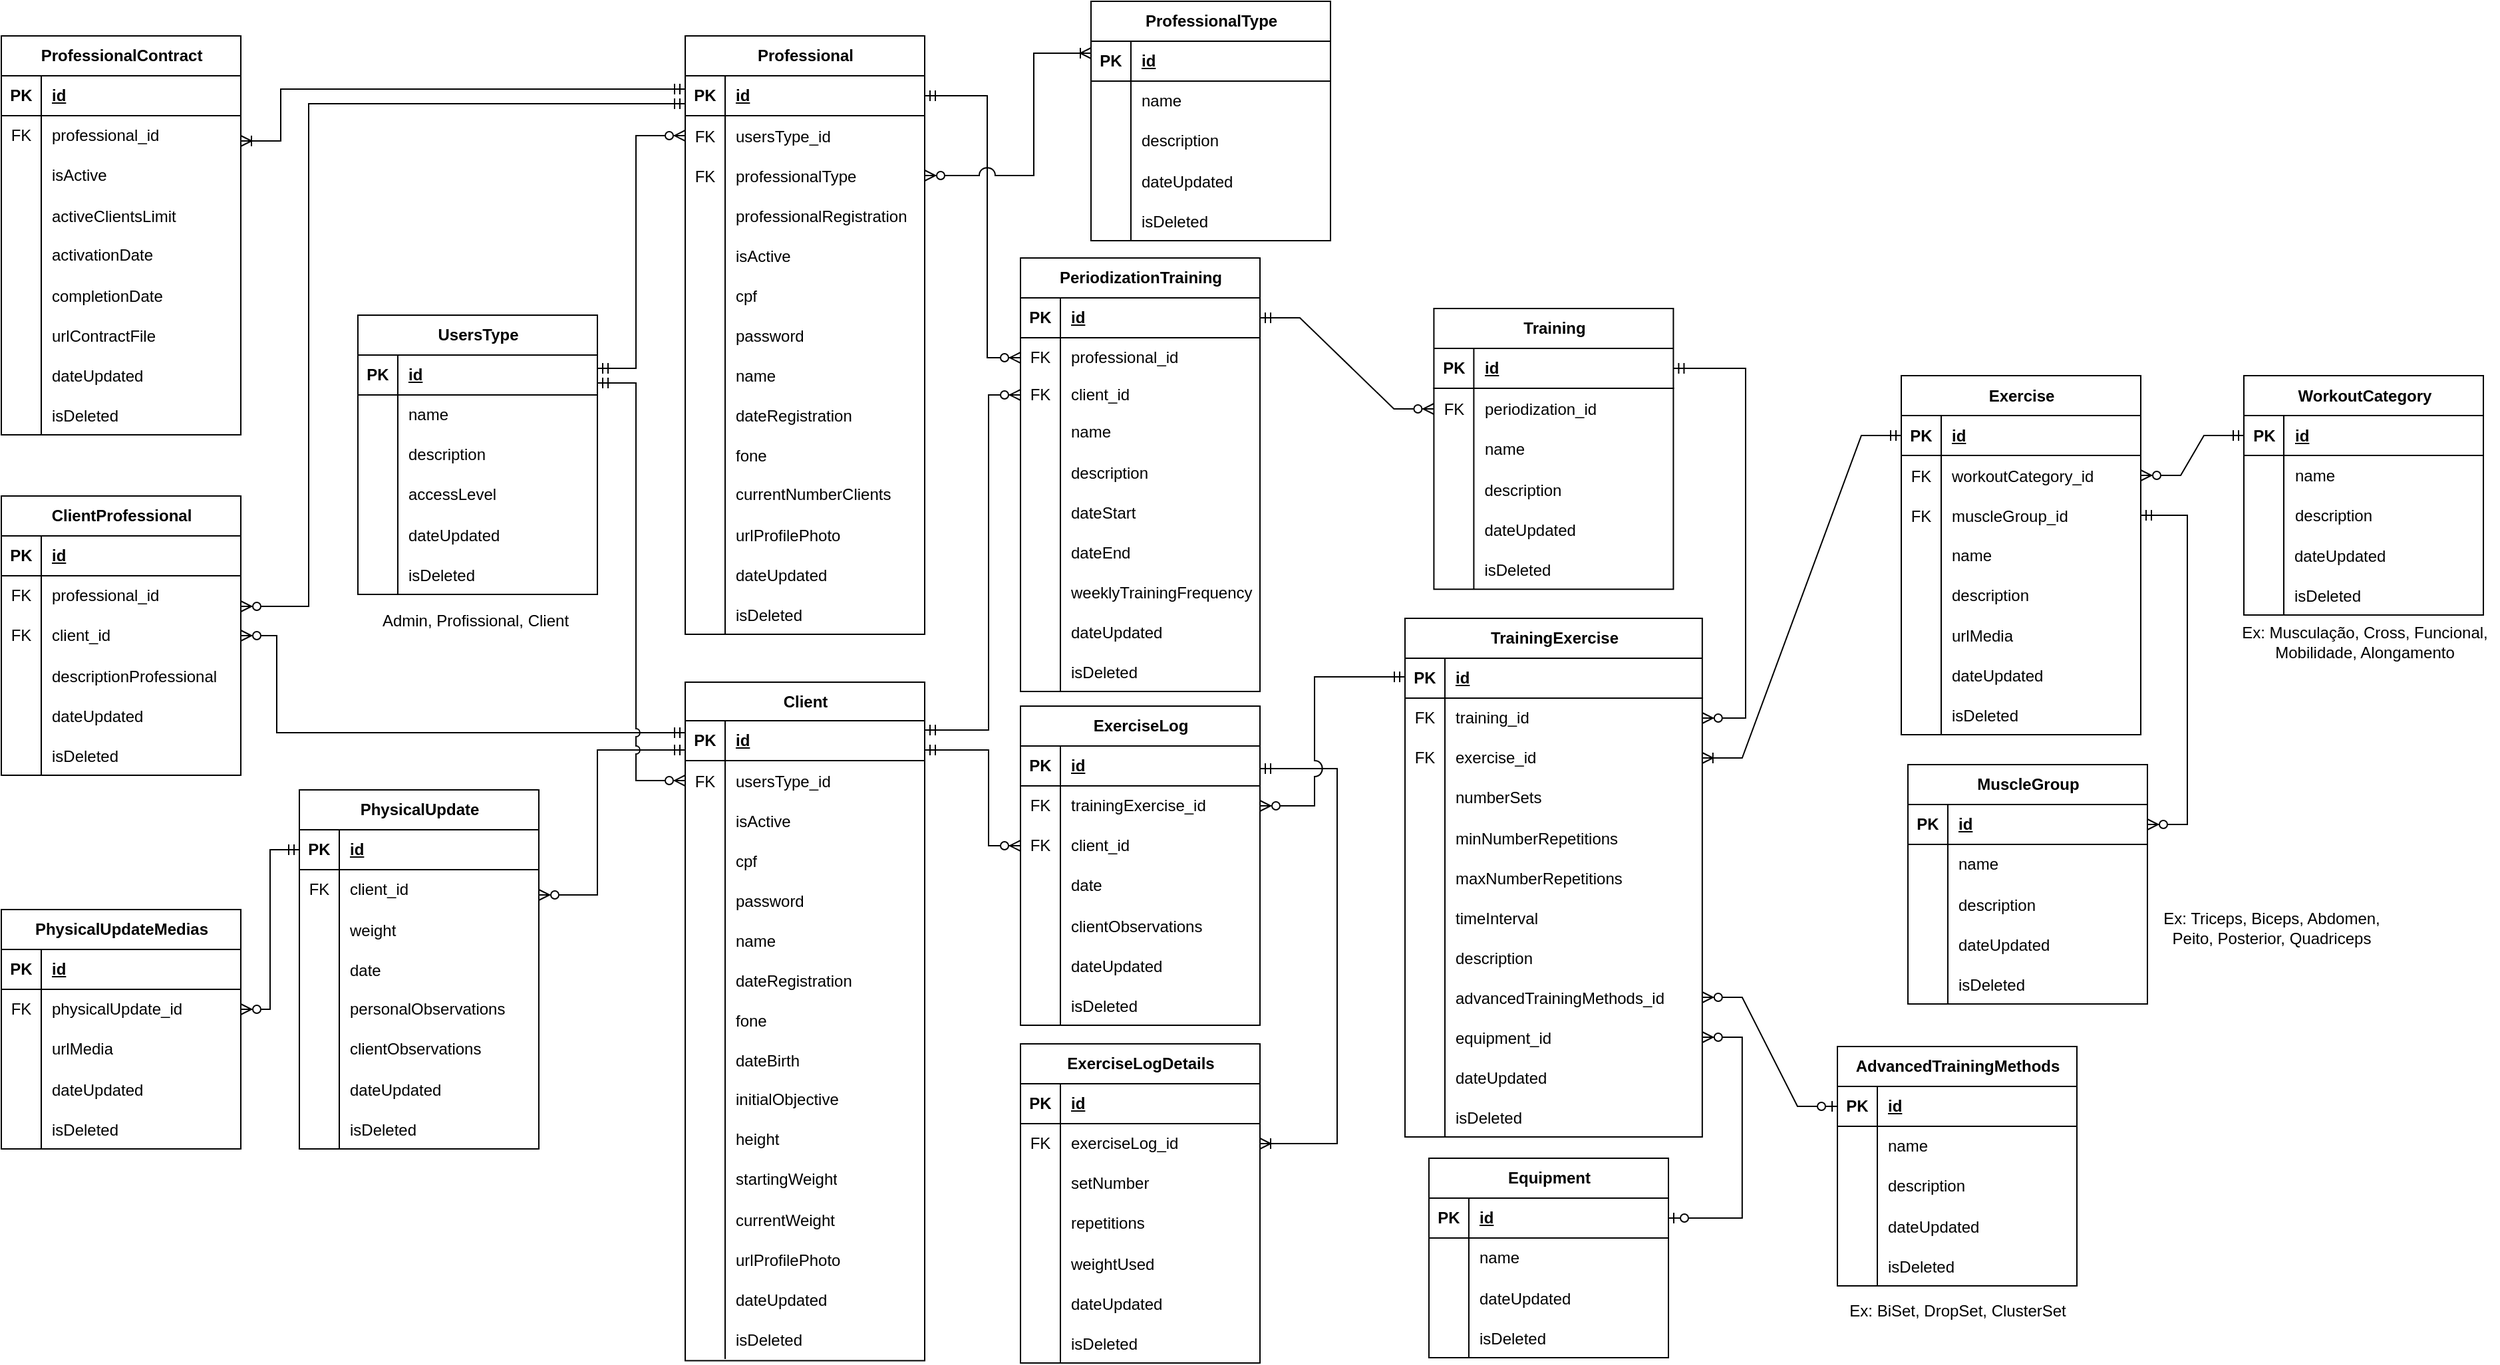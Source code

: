 <mxfile version="21.6.8" type="device">
  <diagram name="DER-v3" id="f1tFvH6Jp5p_MrU-zYKs">
    <mxGraphModel dx="2890" dy="1421" grid="0" gridSize="10" guides="0" tooltips="0" connect="1" arrows="1" fold="1" page="0" pageScale="1" pageWidth="827" pageHeight="1169" math="0" shadow="0">
      <root>
        <mxCell id="0" />
        <mxCell id="1" parent="0" />
        <mxCell id="-DiTsQiw4P0R8yzvZFF2-1" value="Professional" style="shape=table;startSize=30;container=1;collapsible=1;childLayout=tableLayout;fixedRows=1;rowLines=0;fontStyle=1;align=center;resizeLast=1;html=1;" parent="1" vertex="1">
          <mxGeometry x="-1081" y="-608" width="180" height="450" as="geometry" />
        </mxCell>
        <mxCell id="-DiTsQiw4P0R8yzvZFF2-2" value="" style="shape=tableRow;horizontal=0;startSize=0;swimlaneHead=0;swimlaneBody=0;fillColor=none;collapsible=0;dropTarget=0;points=[[0,0.5],[1,0.5]];portConstraint=eastwest;top=0;left=0;right=0;bottom=1;" parent="-DiTsQiw4P0R8yzvZFF2-1" vertex="1">
          <mxGeometry y="30" width="180" height="30" as="geometry" />
        </mxCell>
        <mxCell id="-DiTsQiw4P0R8yzvZFF2-3" value="PK" style="shape=partialRectangle;connectable=0;fillColor=none;top=0;left=0;bottom=0;right=0;fontStyle=1;overflow=hidden;whiteSpace=wrap;html=1;" parent="-DiTsQiw4P0R8yzvZFF2-2" vertex="1">
          <mxGeometry width="30" height="30" as="geometry">
            <mxRectangle width="30" height="30" as="alternateBounds" />
          </mxGeometry>
        </mxCell>
        <mxCell id="-DiTsQiw4P0R8yzvZFF2-4" value="id" style="shape=partialRectangle;connectable=0;fillColor=none;top=0;left=0;bottom=0;right=0;align=left;spacingLeft=6;fontStyle=5;overflow=hidden;whiteSpace=wrap;html=1;" parent="-DiTsQiw4P0R8yzvZFF2-2" vertex="1">
          <mxGeometry x="30" width="150" height="30" as="geometry">
            <mxRectangle width="150" height="30" as="alternateBounds" />
          </mxGeometry>
        </mxCell>
        <mxCell id="nToyrhpOvf5kCxt8c2n8-66" value="" style="shape=tableRow;horizontal=0;startSize=0;swimlaneHead=0;swimlaneBody=0;fillColor=none;collapsible=0;dropTarget=0;points=[[0,0.5],[1,0.5]];portConstraint=eastwest;top=0;left=0;right=0;bottom=0;" parent="-DiTsQiw4P0R8yzvZFF2-1" vertex="1">
          <mxGeometry y="60" width="180" height="30" as="geometry" />
        </mxCell>
        <mxCell id="nToyrhpOvf5kCxt8c2n8-67" value="FK" style="shape=partialRectangle;connectable=0;fillColor=none;top=0;left=0;bottom=0;right=0;editable=1;overflow=hidden;" parent="nToyrhpOvf5kCxt8c2n8-66" vertex="1">
          <mxGeometry width="30" height="30" as="geometry">
            <mxRectangle width="30" height="30" as="alternateBounds" />
          </mxGeometry>
        </mxCell>
        <mxCell id="nToyrhpOvf5kCxt8c2n8-68" value="usersType_id" style="shape=partialRectangle;connectable=0;fillColor=none;top=0;left=0;bottom=0;right=0;align=left;spacingLeft=6;overflow=hidden;" parent="nToyrhpOvf5kCxt8c2n8-66" vertex="1">
          <mxGeometry x="30" width="150" height="30" as="geometry">
            <mxRectangle width="150" height="30" as="alternateBounds" />
          </mxGeometry>
        </mxCell>
        <mxCell id="-DiTsQiw4P0R8yzvZFF2-276" value="" style="shape=tableRow;horizontal=0;startSize=0;swimlaneHead=0;swimlaneBody=0;fillColor=none;collapsible=0;dropTarget=0;points=[[0,0.5],[1,0.5]];portConstraint=eastwest;top=0;left=0;right=0;bottom=0;" parent="-DiTsQiw4P0R8yzvZFF2-1" vertex="1">
          <mxGeometry y="90" width="180" height="30" as="geometry" />
        </mxCell>
        <mxCell id="-DiTsQiw4P0R8yzvZFF2-277" value="FK" style="shape=partialRectangle;connectable=0;fillColor=none;top=0;left=0;bottom=0;right=0;editable=1;overflow=hidden;" parent="-DiTsQiw4P0R8yzvZFF2-276" vertex="1">
          <mxGeometry width="30" height="30" as="geometry">
            <mxRectangle width="30" height="30" as="alternateBounds" />
          </mxGeometry>
        </mxCell>
        <mxCell id="-DiTsQiw4P0R8yzvZFF2-278" value="professionalType" style="shape=partialRectangle;connectable=0;fillColor=none;top=0;left=0;bottom=0;right=0;align=left;spacingLeft=6;overflow=hidden;" parent="-DiTsQiw4P0R8yzvZFF2-276" vertex="1">
          <mxGeometry x="30" width="150" height="30" as="geometry">
            <mxRectangle width="150" height="30" as="alternateBounds" />
          </mxGeometry>
        </mxCell>
        <mxCell id="-DiTsQiw4P0R8yzvZFF2-296" value="" style="shape=tableRow;horizontal=0;startSize=0;swimlaneHead=0;swimlaneBody=0;fillColor=none;collapsible=0;dropTarget=0;points=[[0,0.5],[1,0.5]];portConstraint=eastwest;top=0;left=0;right=0;bottom=0;" parent="-DiTsQiw4P0R8yzvZFF2-1" vertex="1">
          <mxGeometry y="120" width="180" height="30" as="geometry" />
        </mxCell>
        <mxCell id="-DiTsQiw4P0R8yzvZFF2-297" value="" style="shape=partialRectangle;connectable=0;fillColor=none;top=0;left=0;bottom=0;right=0;editable=1;overflow=hidden;" parent="-DiTsQiw4P0R8yzvZFF2-296" vertex="1">
          <mxGeometry width="30" height="30" as="geometry">
            <mxRectangle width="30" height="30" as="alternateBounds" />
          </mxGeometry>
        </mxCell>
        <mxCell id="-DiTsQiw4P0R8yzvZFF2-298" value="professionalRegistration" style="shape=partialRectangle;connectable=0;fillColor=none;top=0;left=0;bottom=0;right=0;align=left;spacingLeft=6;overflow=hidden;" parent="-DiTsQiw4P0R8yzvZFF2-296" vertex="1">
          <mxGeometry x="30" width="150" height="30" as="geometry">
            <mxRectangle width="150" height="30" as="alternateBounds" />
          </mxGeometry>
        </mxCell>
        <mxCell id="9Sb7CuKIRKqp35wki6uu-1" value="" style="shape=tableRow;horizontal=0;startSize=0;swimlaneHead=0;swimlaneBody=0;fillColor=none;collapsible=0;dropTarget=0;points=[[0,0.5],[1,0.5]];portConstraint=eastwest;top=0;left=0;right=0;bottom=0;" parent="-DiTsQiw4P0R8yzvZFF2-1" vertex="1">
          <mxGeometry y="150" width="180" height="30" as="geometry" />
        </mxCell>
        <mxCell id="9Sb7CuKIRKqp35wki6uu-2" value="" style="shape=partialRectangle;connectable=0;fillColor=none;top=0;left=0;bottom=0;right=0;editable=1;overflow=hidden;" parent="9Sb7CuKIRKqp35wki6uu-1" vertex="1">
          <mxGeometry width="30" height="30" as="geometry">
            <mxRectangle width="30" height="30" as="alternateBounds" />
          </mxGeometry>
        </mxCell>
        <mxCell id="9Sb7CuKIRKqp35wki6uu-3" value="isActive" style="shape=partialRectangle;connectable=0;fillColor=none;top=0;left=0;bottom=0;right=0;align=left;spacingLeft=6;overflow=hidden;" parent="9Sb7CuKIRKqp35wki6uu-1" vertex="1">
          <mxGeometry x="30" width="150" height="30" as="geometry">
            <mxRectangle width="150" height="30" as="alternateBounds" />
          </mxGeometry>
        </mxCell>
        <mxCell id="-DiTsQiw4P0R8yzvZFF2-8" value="" style="shape=tableRow;horizontal=0;startSize=0;swimlaneHead=0;swimlaneBody=0;fillColor=none;collapsible=0;dropTarget=0;points=[[0,0.5],[1,0.5]];portConstraint=eastwest;top=0;left=0;right=0;bottom=0;" parent="-DiTsQiw4P0R8yzvZFF2-1" vertex="1">
          <mxGeometry y="180" width="180" height="30" as="geometry" />
        </mxCell>
        <mxCell id="-DiTsQiw4P0R8yzvZFF2-9" value="" style="shape=partialRectangle;connectable=0;fillColor=none;top=0;left=0;bottom=0;right=0;editable=1;overflow=hidden;" parent="-DiTsQiw4P0R8yzvZFF2-8" vertex="1">
          <mxGeometry width="30" height="30" as="geometry">
            <mxRectangle width="30" height="30" as="alternateBounds" />
          </mxGeometry>
        </mxCell>
        <mxCell id="-DiTsQiw4P0R8yzvZFF2-10" value="cpf" style="shape=partialRectangle;connectable=0;fillColor=none;top=0;left=0;bottom=0;right=0;align=left;spacingLeft=6;overflow=hidden;" parent="-DiTsQiw4P0R8yzvZFF2-8" vertex="1">
          <mxGeometry x="30" width="150" height="30" as="geometry">
            <mxRectangle width="150" height="30" as="alternateBounds" />
          </mxGeometry>
        </mxCell>
        <mxCell id="wifupmj2FyJ5g71RM62W-1" value="" style="shape=tableRow;horizontal=0;startSize=0;swimlaneHead=0;swimlaneBody=0;fillColor=none;collapsible=0;dropTarget=0;points=[[0,0.5],[1,0.5]];portConstraint=eastwest;top=0;left=0;right=0;bottom=0;" parent="-DiTsQiw4P0R8yzvZFF2-1" vertex="1">
          <mxGeometry y="210" width="180" height="30" as="geometry" />
        </mxCell>
        <mxCell id="wifupmj2FyJ5g71RM62W-2" value="" style="shape=partialRectangle;connectable=0;fillColor=none;top=0;left=0;bottom=0;right=0;editable=1;overflow=hidden;" parent="wifupmj2FyJ5g71RM62W-1" vertex="1">
          <mxGeometry width="30" height="30" as="geometry">
            <mxRectangle width="30" height="30" as="alternateBounds" />
          </mxGeometry>
        </mxCell>
        <mxCell id="wifupmj2FyJ5g71RM62W-3" value="password" style="shape=partialRectangle;connectable=0;fillColor=none;top=0;left=0;bottom=0;right=0;align=left;spacingLeft=6;overflow=hidden;" parent="wifupmj2FyJ5g71RM62W-1" vertex="1">
          <mxGeometry x="30" width="150" height="30" as="geometry">
            <mxRectangle width="150" height="30" as="alternateBounds" />
          </mxGeometry>
        </mxCell>
        <mxCell id="-DiTsQiw4P0R8yzvZFF2-11" value="" style="shape=tableRow;horizontal=0;startSize=0;swimlaneHead=0;swimlaneBody=0;fillColor=none;collapsible=0;dropTarget=0;points=[[0,0.5],[1,0.5]];portConstraint=eastwest;top=0;left=0;right=0;bottom=0;" parent="-DiTsQiw4P0R8yzvZFF2-1" vertex="1">
          <mxGeometry y="240" width="180" height="30" as="geometry" />
        </mxCell>
        <mxCell id="-DiTsQiw4P0R8yzvZFF2-12" value="" style="shape=partialRectangle;connectable=0;fillColor=none;top=0;left=0;bottom=0;right=0;editable=1;overflow=hidden;" parent="-DiTsQiw4P0R8yzvZFF2-11" vertex="1">
          <mxGeometry width="30" height="30" as="geometry">
            <mxRectangle width="30" height="30" as="alternateBounds" />
          </mxGeometry>
        </mxCell>
        <mxCell id="-DiTsQiw4P0R8yzvZFF2-13" value="name" style="shape=partialRectangle;connectable=0;fillColor=none;top=0;left=0;bottom=0;right=0;align=left;spacingLeft=6;overflow=hidden;" parent="-DiTsQiw4P0R8yzvZFF2-11" vertex="1">
          <mxGeometry x="30" width="150" height="30" as="geometry">
            <mxRectangle width="150" height="30" as="alternateBounds" />
          </mxGeometry>
        </mxCell>
        <mxCell id="-DiTsQiw4P0R8yzvZFF2-14" value="" style="shape=tableRow;horizontal=0;startSize=0;swimlaneHead=0;swimlaneBody=0;fillColor=none;collapsible=0;dropTarget=0;points=[[0,0.5],[1,0.5]];portConstraint=eastwest;top=0;left=0;right=0;bottom=0;" parent="-DiTsQiw4P0R8yzvZFF2-1" vertex="1">
          <mxGeometry y="270" width="180" height="30" as="geometry" />
        </mxCell>
        <mxCell id="-DiTsQiw4P0R8yzvZFF2-15" value="" style="shape=partialRectangle;connectable=0;fillColor=none;top=0;left=0;bottom=0;right=0;editable=1;overflow=hidden;" parent="-DiTsQiw4P0R8yzvZFF2-14" vertex="1">
          <mxGeometry width="30" height="30" as="geometry">
            <mxRectangle width="30" height="30" as="alternateBounds" />
          </mxGeometry>
        </mxCell>
        <mxCell id="-DiTsQiw4P0R8yzvZFF2-16" value="dateRegistration" style="shape=partialRectangle;connectable=0;fillColor=none;top=0;left=0;bottom=0;right=0;align=left;spacingLeft=6;overflow=hidden;" parent="-DiTsQiw4P0R8yzvZFF2-14" vertex="1">
          <mxGeometry x="30" width="150" height="30" as="geometry">
            <mxRectangle width="150" height="30" as="alternateBounds" />
          </mxGeometry>
        </mxCell>
        <mxCell id="-DiTsQiw4P0R8yzvZFF2-17" value="" style="shape=tableRow;horizontal=0;startSize=0;swimlaneHead=0;swimlaneBody=0;fillColor=none;collapsible=0;dropTarget=0;points=[[0,0.5],[1,0.5]];portConstraint=eastwest;top=0;left=0;right=0;bottom=0;" parent="-DiTsQiw4P0R8yzvZFF2-1" vertex="1">
          <mxGeometry y="300" width="180" height="30" as="geometry" />
        </mxCell>
        <mxCell id="-DiTsQiw4P0R8yzvZFF2-18" value="" style="shape=partialRectangle;connectable=0;fillColor=none;top=0;left=0;bottom=0;right=0;editable=1;overflow=hidden;" parent="-DiTsQiw4P0R8yzvZFF2-17" vertex="1">
          <mxGeometry width="30" height="30" as="geometry">
            <mxRectangle width="30" height="30" as="alternateBounds" />
          </mxGeometry>
        </mxCell>
        <mxCell id="-DiTsQiw4P0R8yzvZFF2-19" value="fone" style="shape=partialRectangle;connectable=0;fillColor=none;top=0;left=0;bottom=0;right=0;align=left;spacingLeft=6;overflow=hidden;" parent="-DiTsQiw4P0R8yzvZFF2-17" vertex="1">
          <mxGeometry x="30" width="150" height="30" as="geometry">
            <mxRectangle width="150" height="30" as="alternateBounds" />
          </mxGeometry>
        </mxCell>
        <mxCell id="-DiTsQiw4P0R8yzvZFF2-20" value="" style="shape=tableRow;horizontal=0;startSize=0;swimlaneHead=0;swimlaneBody=0;fillColor=none;collapsible=0;dropTarget=0;points=[[0,0.5],[1,0.5]];portConstraint=eastwest;top=0;left=0;right=0;bottom=0;" parent="-DiTsQiw4P0R8yzvZFF2-1" vertex="1">
          <mxGeometry y="330" width="180" height="30" as="geometry" />
        </mxCell>
        <mxCell id="-DiTsQiw4P0R8yzvZFF2-21" value="" style="shape=partialRectangle;connectable=0;fillColor=none;top=0;left=0;bottom=0;right=0;editable=1;overflow=hidden;whiteSpace=wrap;html=1;" parent="-DiTsQiw4P0R8yzvZFF2-20" vertex="1">
          <mxGeometry width="30" height="30" as="geometry">
            <mxRectangle width="30" height="30" as="alternateBounds" />
          </mxGeometry>
        </mxCell>
        <mxCell id="-DiTsQiw4P0R8yzvZFF2-22" value="currentNumberClients" style="shape=partialRectangle;connectable=0;fillColor=none;top=0;left=0;bottom=0;right=0;align=left;spacingLeft=6;overflow=hidden;whiteSpace=wrap;html=1;" parent="-DiTsQiw4P0R8yzvZFF2-20" vertex="1">
          <mxGeometry x="30" width="150" height="30" as="geometry">
            <mxRectangle width="150" height="30" as="alternateBounds" />
          </mxGeometry>
        </mxCell>
        <mxCell id="-DiTsQiw4P0R8yzvZFF2-23" value="" style="shape=tableRow;horizontal=0;startSize=0;swimlaneHead=0;swimlaneBody=0;fillColor=none;collapsible=0;dropTarget=0;points=[[0,0.5],[1,0.5]];portConstraint=eastwest;top=0;left=0;right=0;bottom=0;" parent="-DiTsQiw4P0R8yzvZFF2-1" vertex="1">
          <mxGeometry y="360" width="180" height="30" as="geometry" />
        </mxCell>
        <mxCell id="-DiTsQiw4P0R8yzvZFF2-24" value="" style="shape=partialRectangle;connectable=0;fillColor=none;top=0;left=0;bottom=0;right=0;editable=1;overflow=hidden;" parent="-DiTsQiw4P0R8yzvZFF2-23" vertex="1">
          <mxGeometry width="30" height="30" as="geometry">
            <mxRectangle width="30" height="30" as="alternateBounds" />
          </mxGeometry>
        </mxCell>
        <mxCell id="-DiTsQiw4P0R8yzvZFF2-25" value="urlProfilePhoto" style="shape=partialRectangle;connectable=0;fillColor=none;top=0;left=0;bottom=0;right=0;align=left;spacingLeft=6;overflow=hidden;" parent="-DiTsQiw4P0R8yzvZFF2-23" vertex="1">
          <mxGeometry x="30" width="150" height="30" as="geometry">
            <mxRectangle width="150" height="30" as="alternateBounds" />
          </mxGeometry>
        </mxCell>
        <mxCell id="ltqMoAEJgd2Mit8Dg3QO-1" value="" style="shape=tableRow;horizontal=0;startSize=0;swimlaneHead=0;swimlaneBody=0;fillColor=none;collapsible=0;dropTarget=0;points=[[0,0.5],[1,0.5]];portConstraint=eastwest;top=0;left=0;right=0;bottom=0;" parent="-DiTsQiw4P0R8yzvZFF2-1" vertex="1">
          <mxGeometry y="390" width="180" height="30" as="geometry" />
        </mxCell>
        <mxCell id="ltqMoAEJgd2Mit8Dg3QO-2" value="" style="shape=partialRectangle;connectable=0;fillColor=none;top=0;left=0;bottom=0;right=0;editable=1;overflow=hidden;" parent="ltqMoAEJgd2Mit8Dg3QO-1" vertex="1">
          <mxGeometry width="30" height="30" as="geometry">
            <mxRectangle width="30" height="30" as="alternateBounds" />
          </mxGeometry>
        </mxCell>
        <mxCell id="ltqMoAEJgd2Mit8Dg3QO-3" value="dateUpdated" style="shape=partialRectangle;connectable=0;fillColor=none;top=0;left=0;bottom=0;right=0;align=left;spacingLeft=6;overflow=hidden;" parent="ltqMoAEJgd2Mit8Dg3QO-1" vertex="1">
          <mxGeometry x="30" width="150" height="30" as="geometry">
            <mxRectangle width="150" height="30" as="alternateBounds" />
          </mxGeometry>
        </mxCell>
        <mxCell id="ltqMoAEJgd2Mit8Dg3QO-4" value="" style="shape=tableRow;horizontal=0;startSize=0;swimlaneHead=0;swimlaneBody=0;fillColor=none;collapsible=0;dropTarget=0;points=[[0,0.5],[1,0.5]];portConstraint=eastwest;top=0;left=0;right=0;bottom=0;" parent="-DiTsQiw4P0R8yzvZFF2-1" vertex="1">
          <mxGeometry y="420" width="180" height="30" as="geometry" />
        </mxCell>
        <mxCell id="ltqMoAEJgd2Mit8Dg3QO-5" value="" style="shape=partialRectangle;connectable=0;fillColor=none;top=0;left=0;bottom=0;right=0;editable=1;overflow=hidden;" parent="ltqMoAEJgd2Mit8Dg3QO-4" vertex="1">
          <mxGeometry width="30" height="30" as="geometry">
            <mxRectangle width="30" height="30" as="alternateBounds" />
          </mxGeometry>
        </mxCell>
        <mxCell id="ltqMoAEJgd2Mit8Dg3QO-6" value="isDeleted" style="shape=partialRectangle;connectable=0;fillColor=none;top=0;left=0;bottom=0;right=0;align=left;spacingLeft=6;overflow=hidden;" parent="ltqMoAEJgd2Mit8Dg3QO-4" vertex="1">
          <mxGeometry x="30" width="150" height="30" as="geometry">
            <mxRectangle width="150" height="30" as="alternateBounds" />
          </mxGeometry>
        </mxCell>
        <mxCell id="-DiTsQiw4P0R8yzvZFF2-26" value="Client" style="shape=table;startSize=29;container=1;collapsible=1;childLayout=tableLayout;fixedRows=1;rowLines=0;fontStyle=1;align=center;resizeLast=1;html=1;" parent="1" vertex="1">
          <mxGeometry x="-1081" y="-122" width="180" height="510.3" as="geometry" />
        </mxCell>
        <mxCell id="-DiTsQiw4P0R8yzvZFF2-27" value="" style="shape=tableRow;horizontal=0;startSize=0;swimlaneHead=0;swimlaneBody=0;fillColor=none;collapsible=0;dropTarget=0;points=[[0,0.5],[1,0.5]];portConstraint=eastwest;top=0;left=0;right=0;bottom=1;" parent="-DiTsQiw4P0R8yzvZFF2-26" vertex="1">
          <mxGeometry y="29" width="180" height="30" as="geometry" />
        </mxCell>
        <mxCell id="-DiTsQiw4P0R8yzvZFF2-28" value="PK" style="shape=partialRectangle;connectable=0;fillColor=none;top=0;left=0;bottom=0;right=0;fontStyle=1;overflow=hidden;whiteSpace=wrap;html=1;" parent="-DiTsQiw4P0R8yzvZFF2-27" vertex="1">
          <mxGeometry width="30" height="30" as="geometry">
            <mxRectangle width="30" height="30" as="alternateBounds" />
          </mxGeometry>
        </mxCell>
        <mxCell id="-DiTsQiw4P0R8yzvZFF2-29" value="id" style="shape=partialRectangle;connectable=0;fillColor=none;top=0;left=0;bottom=0;right=0;align=left;spacingLeft=6;fontStyle=5;overflow=hidden;whiteSpace=wrap;html=1;" parent="-DiTsQiw4P0R8yzvZFF2-27" vertex="1">
          <mxGeometry x="30" width="150" height="30" as="geometry">
            <mxRectangle width="150" height="30" as="alternateBounds" />
          </mxGeometry>
        </mxCell>
        <mxCell id="nToyrhpOvf5kCxt8c2n8-70" value="" style="shape=tableRow;horizontal=0;startSize=0;swimlaneHead=0;swimlaneBody=0;fillColor=none;collapsible=0;dropTarget=0;points=[[0,0.5],[1,0.5]];portConstraint=eastwest;top=0;left=0;right=0;bottom=0;" parent="-DiTsQiw4P0R8yzvZFF2-26" vertex="1">
          <mxGeometry y="59" width="180" height="30" as="geometry" />
        </mxCell>
        <mxCell id="nToyrhpOvf5kCxt8c2n8-71" value="FK" style="shape=partialRectangle;connectable=0;fillColor=none;top=0;left=0;bottom=0;right=0;editable=1;overflow=hidden;" parent="nToyrhpOvf5kCxt8c2n8-70" vertex="1">
          <mxGeometry width="30" height="30" as="geometry">
            <mxRectangle width="30" height="30" as="alternateBounds" />
          </mxGeometry>
        </mxCell>
        <mxCell id="nToyrhpOvf5kCxt8c2n8-72" value="usersType_id" style="shape=partialRectangle;connectable=0;fillColor=none;top=0;left=0;bottom=0;right=0;align=left;spacingLeft=6;overflow=hidden;" parent="nToyrhpOvf5kCxt8c2n8-70" vertex="1">
          <mxGeometry x="30" width="150" height="30" as="geometry">
            <mxRectangle width="150" height="30" as="alternateBounds" />
          </mxGeometry>
        </mxCell>
        <mxCell id="-DiTsQiw4P0R8yzvZFF2-33" value="" style="shape=tableRow;horizontal=0;startSize=0;swimlaneHead=0;swimlaneBody=0;fillColor=none;collapsible=0;dropTarget=0;points=[[0,0.5],[1,0.5]];portConstraint=eastwest;top=0;left=0;right=0;bottom=0;" parent="-DiTsQiw4P0R8yzvZFF2-26" vertex="1">
          <mxGeometry y="89" width="180" height="30" as="geometry" />
        </mxCell>
        <mxCell id="-DiTsQiw4P0R8yzvZFF2-34" value="" style="shape=partialRectangle;connectable=0;fillColor=none;top=0;left=0;bottom=0;right=0;editable=1;overflow=hidden;" parent="-DiTsQiw4P0R8yzvZFF2-33" vertex="1">
          <mxGeometry width="30" height="30" as="geometry">
            <mxRectangle width="30" height="30" as="alternateBounds" />
          </mxGeometry>
        </mxCell>
        <mxCell id="-DiTsQiw4P0R8yzvZFF2-35" value="isActive" style="shape=partialRectangle;connectable=0;fillColor=none;top=0;left=0;bottom=0;right=0;align=left;spacingLeft=6;overflow=hidden;" parent="-DiTsQiw4P0R8yzvZFF2-33" vertex="1">
          <mxGeometry x="30" width="150" height="30" as="geometry">
            <mxRectangle width="150" height="30" as="alternateBounds" />
          </mxGeometry>
        </mxCell>
        <mxCell id="-DiTsQiw4P0R8yzvZFF2-36" value="" style="shape=tableRow;horizontal=0;startSize=0;swimlaneHead=0;swimlaneBody=0;fillColor=none;collapsible=0;dropTarget=0;points=[[0,0.5],[1,0.5]];portConstraint=eastwest;top=0;left=0;right=0;bottom=0;" parent="-DiTsQiw4P0R8yzvZFF2-26" vertex="1">
          <mxGeometry y="119" width="180" height="30" as="geometry" />
        </mxCell>
        <mxCell id="-DiTsQiw4P0R8yzvZFF2-37" value="" style="shape=partialRectangle;connectable=0;fillColor=none;top=0;left=0;bottom=0;right=0;editable=1;overflow=hidden;" parent="-DiTsQiw4P0R8yzvZFF2-36" vertex="1">
          <mxGeometry width="30" height="30" as="geometry">
            <mxRectangle width="30" height="30" as="alternateBounds" />
          </mxGeometry>
        </mxCell>
        <mxCell id="-DiTsQiw4P0R8yzvZFF2-38" value="cpf" style="shape=partialRectangle;connectable=0;fillColor=none;top=0;left=0;bottom=0;right=0;align=left;spacingLeft=6;overflow=hidden;" parent="-DiTsQiw4P0R8yzvZFF2-36" vertex="1">
          <mxGeometry x="30" width="150" height="30" as="geometry">
            <mxRectangle width="150" height="30" as="alternateBounds" />
          </mxGeometry>
        </mxCell>
        <mxCell id="wifupmj2FyJ5g71RM62W-4" value="" style="shape=tableRow;horizontal=0;startSize=0;swimlaneHead=0;swimlaneBody=0;fillColor=none;collapsible=0;dropTarget=0;points=[[0,0.5],[1,0.5]];portConstraint=eastwest;top=0;left=0;right=0;bottom=0;" parent="-DiTsQiw4P0R8yzvZFF2-26" vertex="1">
          <mxGeometry y="149" width="180" height="30" as="geometry" />
        </mxCell>
        <mxCell id="wifupmj2FyJ5g71RM62W-5" value="" style="shape=partialRectangle;connectable=0;fillColor=none;top=0;left=0;bottom=0;right=0;editable=1;overflow=hidden;" parent="wifupmj2FyJ5g71RM62W-4" vertex="1">
          <mxGeometry width="30" height="30" as="geometry">
            <mxRectangle width="30" height="30" as="alternateBounds" />
          </mxGeometry>
        </mxCell>
        <mxCell id="wifupmj2FyJ5g71RM62W-6" value="password" style="shape=partialRectangle;connectable=0;fillColor=none;top=0;left=0;bottom=0;right=0;align=left;spacingLeft=6;overflow=hidden;" parent="wifupmj2FyJ5g71RM62W-4" vertex="1">
          <mxGeometry x="30" width="150" height="30" as="geometry">
            <mxRectangle width="150" height="30" as="alternateBounds" />
          </mxGeometry>
        </mxCell>
        <mxCell id="-DiTsQiw4P0R8yzvZFF2-39" value="" style="shape=tableRow;horizontal=0;startSize=0;swimlaneHead=0;swimlaneBody=0;fillColor=none;collapsible=0;dropTarget=0;points=[[0,0.5],[1,0.5]];portConstraint=eastwest;top=0;left=0;right=0;bottom=0;" parent="-DiTsQiw4P0R8yzvZFF2-26" vertex="1">
          <mxGeometry y="179" width="180" height="30" as="geometry" />
        </mxCell>
        <mxCell id="-DiTsQiw4P0R8yzvZFF2-40" value="" style="shape=partialRectangle;connectable=0;fillColor=none;top=0;left=0;bottom=0;right=0;editable=1;overflow=hidden;" parent="-DiTsQiw4P0R8yzvZFF2-39" vertex="1">
          <mxGeometry width="30" height="30" as="geometry">
            <mxRectangle width="30" height="30" as="alternateBounds" />
          </mxGeometry>
        </mxCell>
        <mxCell id="-DiTsQiw4P0R8yzvZFF2-41" value="name" style="shape=partialRectangle;connectable=0;fillColor=none;top=0;left=0;bottom=0;right=0;align=left;spacingLeft=6;overflow=hidden;" parent="-DiTsQiw4P0R8yzvZFF2-39" vertex="1">
          <mxGeometry x="30" width="150" height="30" as="geometry">
            <mxRectangle width="150" height="30" as="alternateBounds" />
          </mxGeometry>
        </mxCell>
        <mxCell id="-DiTsQiw4P0R8yzvZFF2-42" value="" style="shape=tableRow;horizontal=0;startSize=0;swimlaneHead=0;swimlaneBody=0;fillColor=none;collapsible=0;dropTarget=0;points=[[0,0.5],[1,0.5]];portConstraint=eastwest;top=0;left=0;right=0;bottom=0;" parent="-DiTsQiw4P0R8yzvZFF2-26" vertex="1">
          <mxGeometry y="209" width="180" height="30" as="geometry" />
        </mxCell>
        <mxCell id="-DiTsQiw4P0R8yzvZFF2-43" value="" style="shape=partialRectangle;connectable=0;fillColor=none;top=0;left=0;bottom=0;right=0;editable=1;overflow=hidden;" parent="-DiTsQiw4P0R8yzvZFF2-42" vertex="1">
          <mxGeometry width="30" height="30" as="geometry">
            <mxRectangle width="30" height="30" as="alternateBounds" />
          </mxGeometry>
        </mxCell>
        <mxCell id="-DiTsQiw4P0R8yzvZFF2-44" value="dateRegistration" style="shape=partialRectangle;connectable=0;fillColor=none;top=0;left=0;bottom=0;right=0;align=left;spacingLeft=6;overflow=hidden;" parent="-DiTsQiw4P0R8yzvZFF2-42" vertex="1">
          <mxGeometry x="30" width="150" height="30" as="geometry">
            <mxRectangle width="150" height="30" as="alternateBounds" />
          </mxGeometry>
        </mxCell>
        <mxCell id="-DiTsQiw4P0R8yzvZFF2-45" value="" style="shape=tableRow;horizontal=0;startSize=0;swimlaneHead=0;swimlaneBody=0;fillColor=none;collapsible=0;dropTarget=0;points=[[0,0.5],[1,0.5]];portConstraint=eastwest;top=0;left=0;right=0;bottom=0;" parent="-DiTsQiw4P0R8yzvZFF2-26" vertex="1">
          <mxGeometry y="239" width="180" height="30" as="geometry" />
        </mxCell>
        <mxCell id="-DiTsQiw4P0R8yzvZFF2-46" value="" style="shape=partialRectangle;connectable=0;fillColor=none;top=0;left=0;bottom=0;right=0;editable=1;overflow=hidden;" parent="-DiTsQiw4P0R8yzvZFF2-45" vertex="1">
          <mxGeometry width="30" height="30" as="geometry">
            <mxRectangle width="30" height="30" as="alternateBounds" />
          </mxGeometry>
        </mxCell>
        <mxCell id="-DiTsQiw4P0R8yzvZFF2-47" value="fone" style="shape=partialRectangle;connectable=0;fillColor=none;top=0;left=0;bottom=0;right=0;align=left;spacingLeft=6;overflow=hidden;" parent="-DiTsQiw4P0R8yzvZFF2-45" vertex="1">
          <mxGeometry x="30" width="150" height="30" as="geometry">
            <mxRectangle width="150" height="30" as="alternateBounds" />
          </mxGeometry>
        </mxCell>
        <mxCell id="-DiTsQiw4P0R8yzvZFF2-48" value="" style="shape=tableRow;horizontal=0;startSize=0;swimlaneHead=0;swimlaneBody=0;fillColor=none;collapsible=0;dropTarget=0;points=[[0,0.5],[1,0.5]];portConstraint=eastwest;top=0;left=0;right=0;bottom=0;" parent="-DiTsQiw4P0R8yzvZFF2-26" vertex="1">
          <mxGeometry y="269" width="180" height="30" as="geometry" />
        </mxCell>
        <mxCell id="-DiTsQiw4P0R8yzvZFF2-49" value="" style="shape=partialRectangle;connectable=0;fillColor=none;top=0;left=0;bottom=0;right=0;editable=1;overflow=hidden;" parent="-DiTsQiw4P0R8yzvZFF2-48" vertex="1">
          <mxGeometry width="30" height="30" as="geometry">
            <mxRectangle width="30" height="30" as="alternateBounds" />
          </mxGeometry>
        </mxCell>
        <mxCell id="-DiTsQiw4P0R8yzvZFF2-50" value="dateBirth" style="shape=partialRectangle;connectable=0;fillColor=none;top=0;left=0;bottom=0;right=0;align=left;spacingLeft=6;overflow=hidden;" parent="-DiTsQiw4P0R8yzvZFF2-48" vertex="1">
          <mxGeometry x="30" width="150" height="30" as="geometry">
            <mxRectangle width="150" height="30" as="alternateBounds" />
          </mxGeometry>
        </mxCell>
        <mxCell id="-DiTsQiw4P0R8yzvZFF2-51" value="" style="shape=tableRow;horizontal=0;startSize=0;swimlaneHead=0;swimlaneBody=0;fillColor=none;collapsible=0;dropTarget=0;points=[[0,0.5],[1,0.5]];portConstraint=eastwest;top=0;left=0;right=0;bottom=0;" parent="-DiTsQiw4P0R8yzvZFF2-26" vertex="1">
          <mxGeometry y="299" width="180" height="30" as="geometry" />
        </mxCell>
        <mxCell id="-DiTsQiw4P0R8yzvZFF2-52" value="" style="shape=partialRectangle;connectable=0;fillColor=none;top=0;left=0;bottom=0;right=0;editable=1;overflow=hidden;whiteSpace=wrap;html=1;" parent="-DiTsQiw4P0R8yzvZFF2-51" vertex="1">
          <mxGeometry width="30" height="30" as="geometry">
            <mxRectangle width="30" height="30" as="alternateBounds" />
          </mxGeometry>
        </mxCell>
        <mxCell id="-DiTsQiw4P0R8yzvZFF2-53" value="initialObjective" style="shape=partialRectangle;connectable=0;fillColor=none;top=0;left=0;bottom=0;right=0;align=left;spacingLeft=6;overflow=hidden;whiteSpace=wrap;html=1;" parent="-DiTsQiw4P0R8yzvZFF2-51" vertex="1">
          <mxGeometry x="30" width="150" height="30" as="geometry">
            <mxRectangle width="150" height="30" as="alternateBounds" />
          </mxGeometry>
        </mxCell>
        <mxCell id="-DiTsQiw4P0R8yzvZFF2-54" value="" style="shape=tableRow;horizontal=0;startSize=0;swimlaneHead=0;swimlaneBody=0;fillColor=none;collapsible=0;dropTarget=0;points=[[0,0.5],[1,0.5]];portConstraint=eastwest;top=0;left=0;right=0;bottom=0;" parent="-DiTsQiw4P0R8yzvZFF2-26" vertex="1">
          <mxGeometry y="329" width="180" height="30" as="geometry" />
        </mxCell>
        <mxCell id="-DiTsQiw4P0R8yzvZFF2-55" value="" style="shape=partialRectangle;connectable=0;fillColor=none;top=0;left=0;bottom=0;right=0;editable=1;overflow=hidden;whiteSpace=wrap;html=1;" parent="-DiTsQiw4P0R8yzvZFF2-54" vertex="1">
          <mxGeometry width="30" height="30" as="geometry">
            <mxRectangle width="30" height="30" as="alternateBounds" />
          </mxGeometry>
        </mxCell>
        <mxCell id="-DiTsQiw4P0R8yzvZFF2-56" value="height" style="shape=partialRectangle;connectable=0;fillColor=none;top=0;left=0;bottom=0;right=0;align=left;spacingLeft=6;overflow=hidden;whiteSpace=wrap;html=1;" parent="-DiTsQiw4P0R8yzvZFF2-54" vertex="1">
          <mxGeometry x="30" width="150" height="30" as="geometry">
            <mxRectangle width="150" height="30" as="alternateBounds" />
          </mxGeometry>
        </mxCell>
        <mxCell id="-DiTsQiw4P0R8yzvZFF2-57" value="" style="shape=tableRow;horizontal=0;startSize=0;swimlaneHead=0;swimlaneBody=0;fillColor=none;collapsible=0;dropTarget=0;points=[[0,0.5],[1,0.5]];portConstraint=eastwest;top=0;left=0;right=0;bottom=0;" parent="-DiTsQiw4P0R8yzvZFF2-26" vertex="1">
          <mxGeometry y="359" width="180" height="30" as="geometry" />
        </mxCell>
        <mxCell id="-DiTsQiw4P0R8yzvZFF2-58" value="" style="shape=partialRectangle;connectable=0;fillColor=none;top=0;left=0;bottom=0;right=0;editable=1;overflow=hidden;whiteSpace=wrap;html=1;" parent="-DiTsQiw4P0R8yzvZFF2-57" vertex="1">
          <mxGeometry width="30" height="30" as="geometry">
            <mxRectangle width="30" height="30" as="alternateBounds" />
          </mxGeometry>
        </mxCell>
        <mxCell id="-DiTsQiw4P0R8yzvZFF2-59" value="startingWeight" style="shape=partialRectangle;connectable=0;fillColor=none;top=0;left=0;bottom=0;right=0;align=left;spacingLeft=6;overflow=hidden;whiteSpace=wrap;html=1;" parent="-DiTsQiw4P0R8yzvZFF2-57" vertex="1">
          <mxGeometry x="30" width="150" height="30" as="geometry">
            <mxRectangle width="150" height="30" as="alternateBounds" />
          </mxGeometry>
        </mxCell>
        <mxCell id="-DiTsQiw4P0R8yzvZFF2-60" value="" style="shape=tableRow;horizontal=0;startSize=0;swimlaneHead=0;swimlaneBody=0;fillColor=none;collapsible=0;dropTarget=0;points=[[0,0.5],[1,0.5]];portConstraint=eastwest;top=0;left=0;right=0;bottom=0;" parent="-DiTsQiw4P0R8yzvZFF2-26" vertex="1">
          <mxGeometry y="389" width="180" height="30" as="geometry" />
        </mxCell>
        <mxCell id="-DiTsQiw4P0R8yzvZFF2-61" value="" style="shape=partialRectangle;connectable=0;fillColor=none;top=0;left=0;bottom=0;right=0;editable=1;overflow=hidden;" parent="-DiTsQiw4P0R8yzvZFF2-60" vertex="1">
          <mxGeometry width="30" height="30" as="geometry">
            <mxRectangle width="30" height="30" as="alternateBounds" />
          </mxGeometry>
        </mxCell>
        <mxCell id="-DiTsQiw4P0R8yzvZFF2-62" value="currentWeight" style="shape=partialRectangle;connectable=0;fillColor=none;top=0;left=0;bottom=0;right=0;align=left;spacingLeft=6;overflow=hidden;" parent="-DiTsQiw4P0R8yzvZFF2-60" vertex="1">
          <mxGeometry x="30" width="150" height="30" as="geometry">
            <mxRectangle width="150" height="30" as="alternateBounds" />
          </mxGeometry>
        </mxCell>
        <mxCell id="-DiTsQiw4P0R8yzvZFF2-66" value="" style="shape=tableRow;horizontal=0;startSize=0;swimlaneHead=0;swimlaneBody=0;fillColor=none;collapsible=0;dropTarget=0;points=[[0,0.5],[1,0.5]];portConstraint=eastwest;top=0;left=0;right=0;bottom=0;" parent="-DiTsQiw4P0R8yzvZFF2-26" vertex="1">
          <mxGeometry y="419" width="180" height="30" as="geometry" />
        </mxCell>
        <mxCell id="-DiTsQiw4P0R8yzvZFF2-67" value="" style="shape=partialRectangle;connectable=0;fillColor=none;top=0;left=0;bottom=0;right=0;editable=1;overflow=hidden;" parent="-DiTsQiw4P0R8yzvZFF2-66" vertex="1">
          <mxGeometry width="30" height="30" as="geometry">
            <mxRectangle width="30" height="30" as="alternateBounds" />
          </mxGeometry>
        </mxCell>
        <mxCell id="-DiTsQiw4P0R8yzvZFF2-68" value="urlProfilePhoto" style="shape=partialRectangle;connectable=0;fillColor=none;top=0;left=0;bottom=0;right=0;align=left;spacingLeft=6;overflow=hidden;" parent="-DiTsQiw4P0R8yzvZFF2-66" vertex="1">
          <mxGeometry x="30" width="150" height="30" as="geometry">
            <mxRectangle width="150" height="30" as="alternateBounds" />
          </mxGeometry>
        </mxCell>
        <mxCell id="ltqMoAEJgd2Mit8Dg3QO-43" value="" style="shape=tableRow;horizontal=0;startSize=0;swimlaneHead=0;swimlaneBody=0;fillColor=none;collapsible=0;dropTarget=0;points=[[0,0.5],[1,0.5]];portConstraint=eastwest;top=0;left=0;right=0;bottom=0;" parent="-DiTsQiw4P0R8yzvZFF2-26" vertex="1">
          <mxGeometry y="449" width="180" height="30" as="geometry" />
        </mxCell>
        <mxCell id="ltqMoAEJgd2Mit8Dg3QO-44" value="" style="shape=partialRectangle;connectable=0;fillColor=none;top=0;left=0;bottom=0;right=0;editable=1;overflow=hidden;" parent="ltqMoAEJgd2Mit8Dg3QO-43" vertex="1">
          <mxGeometry width="30" height="30" as="geometry">
            <mxRectangle width="30" height="30" as="alternateBounds" />
          </mxGeometry>
        </mxCell>
        <mxCell id="ltqMoAEJgd2Mit8Dg3QO-45" value="dateUpdated" style="shape=partialRectangle;connectable=0;fillColor=none;top=0;left=0;bottom=0;right=0;align=left;spacingLeft=6;overflow=hidden;" parent="ltqMoAEJgd2Mit8Dg3QO-43" vertex="1">
          <mxGeometry x="30" width="150" height="30" as="geometry">
            <mxRectangle width="150" height="30" as="alternateBounds" />
          </mxGeometry>
        </mxCell>
        <mxCell id="ltqMoAEJgd2Mit8Dg3QO-46" value="" style="shape=tableRow;horizontal=0;startSize=0;swimlaneHead=0;swimlaneBody=0;fillColor=none;collapsible=0;dropTarget=0;points=[[0,0.5],[1,0.5]];portConstraint=eastwest;top=0;left=0;right=0;bottom=0;" parent="-DiTsQiw4P0R8yzvZFF2-26" vertex="1">
          <mxGeometry y="479" width="180" height="30" as="geometry" />
        </mxCell>
        <mxCell id="ltqMoAEJgd2Mit8Dg3QO-47" value="" style="shape=partialRectangle;connectable=0;fillColor=none;top=0;left=0;bottom=0;right=0;editable=1;overflow=hidden;" parent="ltqMoAEJgd2Mit8Dg3QO-46" vertex="1">
          <mxGeometry width="30" height="30" as="geometry">
            <mxRectangle width="30" height="30" as="alternateBounds" />
          </mxGeometry>
        </mxCell>
        <mxCell id="ltqMoAEJgd2Mit8Dg3QO-48" value="isDeleted" style="shape=partialRectangle;connectable=0;fillColor=none;top=0;left=0;bottom=0;right=0;align=left;spacingLeft=6;overflow=hidden;" parent="ltqMoAEJgd2Mit8Dg3QO-46" vertex="1">
          <mxGeometry x="30" width="150" height="30" as="geometry">
            <mxRectangle width="150" height="30" as="alternateBounds" />
          </mxGeometry>
        </mxCell>
        <mxCell id="-DiTsQiw4P0R8yzvZFF2-69" value="Periodization&lt;b style=&quot;border-color: var(--border-color);&quot;&gt;Training&lt;/b&gt;" style="shape=table;startSize=30;container=1;collapsible=1;childLayout=tableLayout;fixedRows=1;rowLines=0;fontStyle=1;align=center;resizeLast=1;html=1;" parent="1" vertex="1">
          <mxGeometry x="-829" y="-441" width="180" height="326" as="geometry" />
        </mxCell>
        <mxCell id="-DiTsQiw4P0R8yzvZFF2-70" value="" style="shape=tableRow;horizontal=0;startSize=0;swimlaneHead=0;swimlaneBody=0;fillColor=none;collapsible=0;dropTarget=0;points=[[0,0.5],[1,0.5]];portConstraint=eastwest;top=0;left=0;right=0;bottom=1;" parent="-DiTsQiw4P0R8yzvZFF2-69" vertex="1">
          <mxGeometry y="30" width="180" height="30" as="geometry" />
        </mxCell>
        <mxCell id="-DiTsQiw4P0R8yzvZFF2-71" value="PK" style="shape=partialRectangle;connectable=0;fillColor=none;top=0;left=0;bottom=0;right=0;fontStyle=1;overflow=hidden;whiteSpace=wrap;html=1;" parent="-DiTsQiw4P0R8yzvZFF2-70" vertex="1">
          <mxGeometry width="30" height="30" as="geometry">
            <mxRectangle width="30" height="30" as="alternateBounds" />
          </mxGeometry>
        </mxCell>
        <mxCell id="-DiTsQiw4P0R8yzvZFF2-72" value="id" style="shape=partialRectangle;connectable=0;fillColor=none;top=0;left=0;bottom=0;right=0;align=left;spacingLeft=6;fontStyle=5;overflow=hidden;whiteSpace=wrap;html=1;" parent="-DiTsQiw4P0R8yzvZFF2-70" vertex="1">
          <mxGeometry x="30" width="150" height="30" as="geometry">
            <mxRectangle width="150" height="30" as="alternateBounds" />
          </mxGeometry>
        </mxCell>
        <mxCell id="-DiTsQiw4P0R8yzvZFF2-73" value="" style="shape=tableRow;horizontal=0;startSize=0;swimlaneHead=0;swimlaneBody=0;fillColor=none;collapsible=0;dropTarget=0;points=[[0,0.5],[1,0.5]];portConstraint=eastwest;top=0;left=0;right=0;bottom=0;" parent="-DiTsQiw4P0R8yzvZFF2-69" vertex="1">
          <mxGeometry y="60" width="180" height="30" as="geometry" />
        </mxCell>
        <mxCell id="-DiTsQiw4P0R8yzvZFF2-74" value="FK" style="shape=partialRectangle;connectable=0;fillColor=none;top=0;left=0;bottom=0;right=0;editable=1;overflow=hidden;whiteSpace=wrap;html=1;" parent="-DiTsQiw4P0R8yzvZFF2-73" vertex="1">
          <mxGeometry width="30" height="30" as="geometry">
            <mxRectangle width="30" height="30" as="alternateBounds" />
          </mxGeometry>
        </mxCell>
        <mxCell id="-DiTsQiw4P0R8yzvZFF2-75" value="professional_id" style="shape=partialRectangle;connectable=0;fillColor=none;top=0;left=0;bottom=0;right=0;align=left;spacingLeft=6;overflow=hidden;whiteSpace=wrap;html=1;" parent="-DiTsQiw4P0R8yzvZFF2-73" vertex="1">
          <mxGeometry x="30" width="150" height="30" as="geometry">
            <mxRectangle width="150" height="30" as="alternateBounds" />
          </mxGeometry>
        </mxCell>
        <mxCell id="-DiTsQiw4P0R8yzvZFF2-76" value="" style="shape=tableRow;horizontal=0;startSize=0;swimlaneHead=0;swimlaneBody=0;fillColor=none;collapsible=0;dropTarget=0;points=[[0,0.5],[1,0.5]];portConstraint=eastwest;top=0;left=0;right=0;bottom=0;" parent="-DiTsQiw4P0R8yzvZFF2-69" vertex="1">
          <mxGeometry y="90" width="180" height="26" as="geometry" />
        </mxCell>
        <mxCell id="-DiTsQiw4P0R8yzvZFF2-77" value="FK" style="shape=partialRectangle;connectable=0;fillColor=none;top=0;left=0;bottom=0;right=0;editable=1;overflow=hidden;whiteSpace=wrap;html=1;" parent="-DiTsQiw4P0R8yzvZFF2-76" vertex="1">
          <mxGeometry width="30" height="26" as="geometry">
            <mxRectangle width="30" height="26" as="alternateBounds" />
          </mxGeometry>
        </mxCell>
        <mxCell id="-DiTsQiw4P0R8yzvZFF2-78" value="client_id" style="shape=partialRectangle;connectable=0;fillColor=none;top=0;left=0;bottom=0;right=0;align=left;spacingLeft=6;overflow=hidden;whiteSpace=wrap;html=1;" parent="-DiTsQiw4P0R8yzvZFF2-76" vertex="1">
          <mxGeometry x="30" width="150" height="26" as="geometry">
            <mxRectangle width="150" height="26" as="alternateBounds" />
          </mxGeometry>
        </mxCell>
        <mxCell id="-DiTsQiw4P0R8yzvZFF2-79" value="" style="shape=tableRow;horizontal=0;startSize=0;swimlaneHead=0;swimlaneBody=0;fillColor=none;collapsible=0;dropTarget=0;points=[[0,0.5],[1,0.5]];portConstraint=eastwest;top=0;left=0;right=0;bottom=0;" parent="-DiTsQiw4P0R8yzvZFF2-69" vertex="1">
          <mxGeometry y="116" width="180" height="30" as="geometry" />
        </mxCell>
        <mxCell id="-DiTsQiw4P0R8yzvZFF2-80" value="" style="shape=partialRectangle;connectable=0;fillColor=none;top=0;left=0;bottom=0;right=0;editable=1;overflow=hidden;whiteSpace=wrap;html=1;" parent="-DiTsQiw4P0R8yzvZFF2-79" vertex="1">
          <mxGeometry width="30" height="30" as="geometry">
            <mxRectangle width="30" height="30" as="alternateBounds" />
          </mxGeometry>
        </mxCell>
        <mxCell id="-DiTsQiw4P0R8yzvZFF2-81" value="name" style="shape=partialRectangle;connectable=0;fillColor=none;top=0;left=0;bottom=0;right=0;align=left;spacingLeft=6;overflow=hidden;whiteSpace=wrap;html=1;" parent="-DiTsQiw4P0R8yzvZFF2-79" vertex="1">
          <mxGeometry x="30" width="150" height="30" as="geometry">
            <mxRectangle width="150" height="30" as="alternateBounds" />
          </mxGeometry>
        </mxCell>
        <mxCell id="-DiTsQiw4P0R8yzvZFF2-82" value="" style="shape=tableRow;horizontal=0;startSize=0;swimlaneHead=0;swimlaneBody=0;fillColor=none;collapsible=0;dropTarget=0;points=[[0,0.5],[1,0.5]];portConstraint=eastwest;top=0;left=0;right=0;bottom=0;" parent="-DiTsQiw4P0R8yzvZFF2-69" vertex="1">
          <mxGeometry y="146" width="180" height="30" as="geometry" />
        </mxCell>
        <mxCell id="-DiTsQiw4P0R8yzvZFF2-83" value="" style="shape=partialRectangle;connectable=0;fillColor=none;top=0;left=0;bottom=0;right=0;editable=1;overflow=hidden;" parent="-DiTsQiw4P0R8yzvZFF2-82" vertex="1">
          <mxGeometry width="30" height="30" as="geometry">
            <mxRectangle width="30" height="30" as="alternateBounds" />
          </mxGeometry>
        </mxCell>
        <mxCell id="-DiTsQiw4P0R8yzvZFF2-84" value="description" style="shape=partialRectangle;connectable=0;fillColor=none;top=0;left=0;bottom=0;right=0;align=left;spacingLeft=6;overflow=hidden;" parent="-DiTsQiw4P0R8yzvZFF2-82" vertex="1">
          <mxGeometry x="30" width="150" height="30" as="geometry">
            <mxRectangle width="150" height="30" as="alternateBounds" />
          </mxGeometry>
        </mxCell>
        <mxCell id="-DiTsQiw4P0R8yzvZFF2-85" value="" style="shape=tableRow;horizontal=0;startSize=0;swimlaneHead=0;swimlaneBody=0;fillColor=none;collapsible=0;dropTarget=0;points=[[0,0.5],[1,0.5]];portConstraint=eastwest;top=0;left=0;right=0;bottom=0;" parent="-DiTsQiw4P0R8yzvZFF2-69" vertex="1">
          <mxGeometry y="176" width="180" height="30" as="geometry" />
        </mxCell>
        <mxCell id="-DiTsQiw4P0R8yzvZFF2-86" value="" style="shape=partialRectangle;connectable=0;fillColor=none;top=0;left=0;bottom=0;right=0;editable=1;overflow=hidden;" parent="-DiTsQiw4P0R8yzvZFF2-85" vertex="1">
          <mxGeometry width="30" height="30" as="geometry">
            <mxRectangle width="30" height="30" as="alternateBounds" />
          </mxGeometry>
        </mxCell>
        <mxCell id="-DiTsQiw4P0R8yzvZFF2-87" value="dateStart" style="shape=partialRectangle;connectable=0;fillColor=none;top=0;left=0;bottom=0;right=0;align=left;spacingLeft=6;overflow=hidden;" parent="-DiTsQiw4P0R8yzvZFF2-85" vertex="1">
          <mxGeometry x="30" width="150" height="30" as="geometry">
            <mxRectangle width="150" height="30" as="alternateBounds" />
          </mxGeometry>
        </mxCell>
        <mxCell id="-DiTsQiw4P0R8yzvZFF2-88" value="" style="shape=tableRow;horizontal=0;startSize=0;swimlaneHead=0;swimlaneBody=0;fillColor=none;collapsible=0;dropTarget=0;points=[[0,0.5],[1,0.5]];portConstraint=eastwest;top=0;left=0;right=0;bottom=0;" parent="-DiTsQiw4P0R8yzvZFF2-69" vertex="1">
          <mxGeometry y="206" width="180" height="30" as="geometry" />
        </mxCell>
        <mxCell id="-DiTsQiw4P0R8yzvZFF2-89" value="" style="shape=partialRectangle;connectable=0;fillColor=none;top=0;left=0;bottom=0;right=0;editable=1;overflow=hidden;" parent="-DiTsQiw4P0R8yzvZFF2-88" vertex="1">
          <mxGeometry width="30" height="30" as="geometry">
            <mxRectangle width="30" height="30" as="alternateBounds" />
          </mxGeometry>
        </mxCell>
        <mxCell id="-DiTsQiw4P0R8yzvZFF2-90" value="dateEnd" style="shape=partialRectangle;connectable=0;fillColor=none;top=0;left=0;bottom=0;right=0;align=left;spacingLeft=6;overflow=hidden;" parent="-DiTsQiw4P0R8yzvZFF2-88" vertex="1">
          <mxGeometry x="30" width="150" height="30" as="geometry">
            <mxRectangle width="150" height="30" as="alternateBounds" />
          </mxGeometry>
        </mxCell>
        <mxCell id="rs8vLakMCseQQcugNnUb-23" value="" style="shape=tableRow;horizontal=0;startSize=0;swimlaneHead=0;swimlaneBody=0;fillColor=none;collapsible=0;dropTarget=0;points=[[0,0.5],[1,0.5]];portConstraint=eastwest;top=0;left=0;right=0;bottom=0;" parent="-DiTsQiw4P0R8yzvZFF2-69" vertex="1">
          <mxGeometry y="236" width="180" height="30" as="geometry" />
        </mxCell>
        <mxCell id="rs8vLakMCseQQcugNnUb-24" value="" style="shape=partialRectangle;connectable=0;fillColor=none;top=0;left=0;bottom=0;right=0;editable=1;overflow=hidden;" parent="rs8vLakMCseQQcugNnUb-23" vertex="1">
          <mxGeometry width="30" height="30" as="geometry">
            <mxRectangle width="30" height="30" as="alternateBounds" />
          </mxGeometry>
        </mxCell>
        <mxCell id="rs8vLakMCseQQcugNnUb-25" value="weeklyTrainingFrequency" style="shape=partialRectangle;connectable=0;fillColor=none;top=0;left=0;bottom=0;right=0;align=left;spacingLeft=6;overflow=hidden;" parent="rs8vLakMCseQQcugNnUb-23" vertex="1">
          <mxGeometry x="30" width="150" height="30" as="geometry">
            <mxRectangle width="150" height="30" as="alternateBounds" />
          </mxGeometry>
        </mxCell>
        <mxCell id="ltqMoAEJgd2Mit8Dg3QO-65" value="" style="shape=tableRow;horizontal=0;startSize=0;swimlaneHead=0;swimlaneBody=0;fillColor=none;collapsible=0;dropTarget=0;points=[[0,0.5],[1,0.5]];portConstraint=eastwest;top=0;left=0;right=0;bottom=0;" parent="-DiTsQiw4P0R8yzvZFF2-69" vertex="1">
          <mxGeometry y="266" width="180" height="30" as="geometry" />
        </mxCell>
        <mxCell id="ltqMoAEJgd2Mit8Dg3QO-66" value="" style="shape=partialRectangle;connectable=0;fillColor=none;top=0;left=0;bottom=0;right=0;editable=1;overflow=hidden;" parent="ltqMoAEJgd2Mit8Dg3QO-65" vertex="1">
          <mxGeometry width="30" height="30" as="geometry">
            <mxRectangle width="30" height="30" as="alternateBounds" />
          </mxGeometry>
        </mxCell>
        <mxCell id="ltqMoAEJgd2Mit8Dg3QO-67" value="dateUpdated" style="shape=partialRectangle;connectable=0;fillColor=none;top=0;left=0;bottom=0;right=0;align=left;spacingLeft=6;overflow=hidden;" parent="ltqMoAEJgd2Mit8Dg3QO-65" vertex="1">
          <mxGeometry x="30" width="150" height="30" as="geometry">
            <mxRectangle width="150" height="30" as="alternateBounds" />
          </mxGeometry>
        </mxCell>
        <mxCell id="ltqMoAEJgd2Mit8Dg3QO-62" value="" style="shape=tableRow;horizontal=0;startSize=0;swimlaneHead=0;swimlaneBody=0;fillColor=none;collapsible=0;dropTarget=0;points=[[0,0.5],[1,0.5]];portConstraint=eastwest;top=0;left=0;right=0;bottom=0;" parent="-DiTsQiw4P0R8yzvZFF2-69" vertex="1">
          <mxGeometry y="296" width="180" height="30" as="geometry" />
        </mxCell>
        <mxCell id="ltqMoAEJgd2Mit8Dg3QO-63" value="" style="shape=partialRectangle;connectable=0;fillColor=none;top=0;left=0;bottom=0;right=0;editable=1;overflow=hidden;" parent="ltqMoAEJgd2Mit8Dg3QO-62" vertex="1">
          <mxGeometry width="30" height="30" as="geometry">
            <mxRectangle width="30" height="30" as="alternateBounds" />
          </mxGeometry>
        </mxCell>
        <mxCell id="ltqMoAEJgd2Mit8Dg3QO-64" value="isDeleted" style="shape=partialRectangle;connectable=0;fillColor=none;top=0;left=0;bottom=0;right=0;align=left;spacingLeft=6;overflow=hidden;" parent="ltqMoAEJgd2Mit8Dg3QO-62" vertex="1">
          <mxGeometry x="30" width="150" height="30" as="geometry">
            <mxRectangle width="150" height="30" as="alternateBounds" />
          </mxGeometry>
        </mxCell>
        <mxCell id="-DiTsQiw4P0R8yzvZFF2-91" value="" style="edgeStyle=orthogonalEdgeStyle;fontSize=12;html=1;endArrow=ERzeroToMany;startArrow=ERmandOne;rounded=0;" parent="1" source="-DiTsQiw4P0R8yzvZFF2-2" target="-DiTsQiw4P0R8yzvZFF2-73" edge="1">
          <mxGeometry width="100" height="100" relative="1" as="geometry">
            <mxPoint x="-931" y="-330" as="sourcePoint" />
            <mxPoint x="-815" y="-1" as="targetPoint" />
            <Array as="points">
              <mxPoint x="-854" y="-563" />
              <mxPoint x="-854" y="-366" />
            </Array>
          </mxGeometry>
        </mxCell>
        <mxCell id="-DiTsQiw4P0R8yzvZFF2-92" value="&lt;b style=&quot;border-color: var(--border-color);&quot;&gt;Training&lt;/b&gt;" style="shape=table;startSize=30;container=1;collapsible=1;childLayout=tableLayout;fixedRows=1;rowLines=0;fontStyle=1;align=center;resizeLast=1;html=1;" parent="1" vertex="1">
          <mxGeometry x="-518.29" y="-403" width="180" height="211.118" as="geometry" />
        </mxCell>
        <mxCell id="-DiTsQiw4P0R8yzvZFF2-93" value="" style="shape=tableRow;horizontal=0;startSize=0;swimlaneHead=0;swimlaneBody=0;fillColor=none;collapsible=0;dropTarget=0;points=[[0,0.5],[1,0.5]];portConstraint=eastwest;top=0;left=0;right=0;bottom=1;" parent="-DiTsQiw4P0R8yzvZFF2-92" vertex="1">
          <mxGeometry y="30" width="180" height="30" as="geometry" />
        </mxCell>
        <mxCell id="-DiTsQiw4P0R8yzvZFF2-94" value="PK" style="shape=partialRectangle;connectable=0;fillColor=none;top=0;left=0;bottom=0;right=0;fontStyle=1;overflow=hidden;whiteSpace=wrap;html=1;" parent="-DiTsQiw4P0R8yzvZFF2-93" vertex="1">
          <mxGeometry width="30" height="30" as="geometry">
            <mxRectangle width="30" height="30" as="alternateBounds" />
          </mxGeometry>
        </mxCell>
        <mxCell id="-DiTsQiw4P0R8yzvZFF2-95" value="id" style="shape=partialRectangle;connectable=0;fillColor=none;top=0;left=0;bottom=0;right=0;align=left;spacingLeft=6;fontStyle=5;overflow=hidden;whiteSpace=wrap;html=1;" parent="-DiTsQiw4P0R8yzvZFF2-93" vertex="1">
          <mxGeometry x="30" width="150" height="30" as="geometry">
            <mxRectangle width="150" height="30" as="alternateBounds" />
          </mxGeometry>
        </mxCell>
        <mxCell id="-DiTsQiw4P0R8yzvZFF2-96" value="" style="shape=tableRow;horizontal=0;startSize=0;swimlaneHead=0;swimlaneBody=0;fillColor=none;collapsible=0;dropTarget=0;points=[[0,0.5],[1,0.5]];portConstraint=eastwest;top=0;left=0;right=0;bottom=0;" parent="-DiTsQiw4P0R8yzvZFF2-92" vertex="1">
          <mxGeometry y="60" width="180" height="31" as="geometry" />
        </mxCell>
        <mxCell id="-DiTsQiw4P0R8yzvZFF2-97" value="FK" style="shape=partialRectangle;connectable=0;fillColor=none;top=0;left=0;bottom=0;right=0;editable=1;overflow=hidden;whiteSpace=wrap;html=1;" parent="-DiTsQiw4P0R8yzvZFF2-96" vertex="1">
          <mxGeometry width="30" height="31" as="geometry">
            <mxRectangle width="30" height="31" as="alternateBounds" />
          </mxGeometry>
        </mxCell>
        <mxCell id="-DiTsQiw4P0R8yzvZFF2-98" value="periodization_id" style="shape=partialRectangle;connectable=0;fillColor=none;top=0;left=0;bottom=0;right=0;align=left;spacingLeft=6;overflow=hidden;whiteSpace=wrap;html=1;" parent="-DiTsQiw4P0R8yzvZFF2-96" vertex="1">
          <mxGeometry x="30" width="150" height="31" as="geometry">
            <mxRectangle width="150" height="31" as="alternateBounds" />
          </mxGeometry>
        </mxCell>
        <mxCell id="-DiTsQiw4P0R8yzvZFF2-99" value="" style="shape=tableRow;horizontal=0;startSize=0;swimlaneHead=0;swimlaneBody=0;fillColor=none;collapsible=0;dropTarget=0;points=[[0,0.5],[1,0.5]];portConstraint=eastwest;top=0;left=0;right=0;bottom=0;" parent="-DiTsQiw4P0R8yzvZFF2-92" vertex="1">
          <mxGeometry y="91" width="180" height="30" as="geometry" />
        </mxCell>
        <mxCell id="-DiTsQiw4P0R8yzvZFF2-100" value="" style="shape=partialRectangle;connectable=0;fillColor=none;top=0;left=0;bottom=0;right=0;editable=1;overflow=hidden;whiteSpace=wrap;html=1;" parent="-DiTsQiw4P0R8yzvZFF2-99" vertex="1">
          <mxGeometry width="30" height="30" as="geometry">
            <mxRectangle width="30" height="30" as="alternateBounds" />
          </mxGeometry>
        </mxCell>
        <mxCell id="-DiTsQiw4P0R8yzvZFF2-101" value="name" style="shape=partialRectangle;connectable=0;fillColor=none;top=0;left=0;bottom=0;right=0;align=left;spacingLeft=6;overflow=hidden;whiteSpace=wrap;html=1;" parent="-DiTsQiw4P0R8yzvZFF2-99" vertex="1">
          <mxGeometry x="30" width="150" height="30" as="geometry">
            <mxRectangle width="150" height="30" as="alternateBounds" />
          </mxGeometry>
        </mxCell>
        <mxCell id="-DiTsQiw4P0R8yzvZFF2-102" value="" style="shape=tableRow;horizontal=0;startSize=0;swimlaneHead=0;swimlaneBody=0;fillColor=none;collapsible=0;dropTarget=0;points=[[0,0.5],[1,0.5]];portConstraint=eastwest;top=0;left=0;right=0;bottom=0;" parent="-DiTsQiw4P0R8yzvZFF2-92" vertex="1">
          <mxGeometry y="121" width="180" height="30" as="geometry" />
        </mxCell>
        <mxCell id="-DiTsQiw4P0R8yzvZFF2-103" value="" style="shape=partialRectangle;connectable=0;fillColor=none;top=0;left=0;bottom=0;right=0;editable=1;overflow=hidden;" parent="-DiTsQiw4P0R8yzvZFF2-102" vertex="1">
          <mxGeometry width="30" height="30" as="geometry">
            <mxRectangle width="30" height="30" as="alternateBounds" />
          </mxGeometry>
        </mxCell>
        <mxCell id="-DiTsQiw4P0R8yzvZFF2-104" value="description" style="shape=partialRectangle;connectable=0;fillColor=none;top=0;left=0;bottom=0;right=0;align=left;spacingLeft=6;overflow=hidden;" parent="-DiTsQiw4P0R8yzvZFF2-102" vertex="1">
          <mxGeometry x="30" width="150" height="30" as="geometry">
            <mxRectangle width="150" height="30" as="alternateBounds" />
          </mxGeometry>
        </mxCell>
        <mxCell id="ltqMoAEJgd2Mit8Dg3QO-80" value="" style="shape=tableRow;horizontal=0;startSize=0;swimlaneHead=0;swimlaneBody=0;fillColor=none;collapsible=0;dropTarget=0;points=[[0,0.5],[1,0.5]];portConstraint=eastwest;top=0;left=0;right=0;bottom=0;" parent="-DiTsQiw4P0R8yzvZFF2-92" vertex="1">
          <mxGeometry y="151" width="180" height="30" as="geometry" />
        </mxCell>
        <mxCell id="ltqMoAEJgd2Mit8Dg3QO-81" value="" style="shape=partialRectangle;connectable=0;fillColor=none;top=0;left=0;bottom=0;right=0;editable=1;overflow=hidden;" parent="ltqMoAEJgd2Mit8Dg3QO-80" vertex="1">
          <mxGeometry width="30" height="30" as="geometry">
            <mxRectangle width="30" height="30" as="alternateBounds" />
          </mxGeometry>
        </mxCell>
        <mxCell id="ltqMoAEJgd2Mit8Dg3QO-82" value="dateUpdated" style="shape=partialRectangle;connectable=0;fillColor=none;top=0;left=0;bottom=0;right=0;align=left;spacingLeft=6;overflow=hidden;" parent="ltqMoAEJgd2Mit8Dg3QO-80" vertex="1">
          <mxGeometry x="30" width="150" height="30" as="geometry">
            <mxRectangle width="150" height="30" as="alternateBounds" />
          </mxGeometry>
        </mxCell>
        <mxCell id="ltqMoAEJgd2Mit8Dg3QO-83" value="" style="shape=tableRow;horizontal=0;startSize=0;swimlaneHead=0;swimlaneBody=0;fillColor=none;collapsible=0;dropTarget=0;points=[[0,0.5],[1,0.5]];portConstraint=eastwest;top=0;left=0;right=0;bottom=0;" parent="-DiTsQiw4P0R8yzvZFF2-92" vertex="1">
          <mxGeometry y="181" width="180" height="30" as="geometry" />
        </mxCell>
        <mxCell id="ltqMoAEJgd2Mit8Dg3QO-84" value="" style="shape=partialRectangle;connectable=0;fillColor=none;top=0;left=0;bottom=0;right=0;editable=1;overflow=hidden;" parent="ltqMoAEJgd2Mit8Dg3QO-83" vertex="1">
          <mxGeometry width="30" height="30" as="geometry">
            <mxRectangle width="30" height="30" as="alternateBounds" />
          </mxGeometry>
        </mxCell>
        <mxCell id="ltqMoAEJgd2Mit8Dg3QO-85" value="isDeleted" style="shape=partialRectangle;connectable=0;fillColor=none;top=0;left=0;bottom=0;right=0;align=left;spacingLeft=6;overflow=hidden;" parent="ltqMoAEJgd2Mit8Dg3QO-83" vertex="1">
          <mxGeometry x="30" width="150" height="30" as="geometry">
            <mxRectangle width="150" height="30" as="alternateBounds" />
          </mxGeometry>
        </mxCell>
        <mxCell id="-DiTsQiw4P0R8yzvZFF2-105" value="Exercise" style="shape=table;startSize=30;container=1;collapsible=1;childLayout=tableLayout;fixedRows=1;rowLines=0;fontStyle=1;align=center;resizeLast=1;html=1;" parent="1" vertex="1">
          <mxGeometry x="-167" y="-352.5" width="180" height="270" as="geometry" />
        </mxCell>
        <mxCell id="-DiTsQiw4P0R8yzvZFF2-106" value="" style="shape=tableRow;horizontal=0;startSize=0;swimlaneHead=0;swimlaneBody=0;fillColor=none;collapsible=0;dropTarget=0;points=[[0,0.5],[1,0.5]];portConstraint=eastwest;top=0;left=0;right=0;bottom=1;" parent="-DiTsQiw4P0R8yzvZFF2-105" vertex="1">
          <mxGeometry y="30" width="180" height="30" as="geometry" />
        </mxCell>
        <mxCell id="-DiTsQiw4P0R8yzvZFF2-107" value="PK" style="shape=partialRectangle;connectable=0;fillColor=none;top=0;left=0;bottom=0;right=0;fontStyle=1;overflow=hidden;whiteSpace=wrap;html=1;" parent="-DiTsQiw4P0R8yzvZFF2-106" vertex="1">
          <mxGeometry width="30" height="30" as="geometry">
            <mxRectangle width="30" height="30" as="alternateBounds" />
          </mxGeometry>
        </mxCell>
        <mxCell id="-DiTsQiw4P0R8yzvZFF2-108" value="id" style="shape=partialRectangle;connectable=0;fillColor=none;top=0;left=0;bottom=0;right=0;align=left;spacingLeft=6;fontStyle=5;overflow=hidden;whiteSpace=wrap;html=1;" parent="-DiTsQiw4P0R8yzvZFF2-106" vertex="1">
          <mxGeometry x="30" width="150" height="30" as="geometry">
            <mxRectangle width="150" height="30" as="alternateBounds" />
          </mxGeometry>
        </mxCell>
        <mxCell id="-DiTsQiw4P0R8yzvZFF2-213" value="" style="shape=tableRow;horizontal=0;startSize=0;swimlaneHead=0;swimlaneBody=0;fillColor=none;collapsible=0;dropTarget=0;points=[[0,0.5],[1,0.5]];portConstraint=eastwest;top=0;left=0;right=0;bottom=0;" parent="-DiTsQiw4P0R8yzvZFF2-105" vertex="1">
          <mxGeometry y="60" width="180" height="30" as="geometry" />
        </mxCell>
        <mxCell id="-DiTsQiw4P0R8yzvZFF2-214" value="FK" style="shape=partialRectangle;connectable=0;fillColor=none;top=0;left=0;bottom=0;right=0;editable=1;overflow=hidden;" parent="-DiTsQiw4P0R8yzvZFF2-213" vertex="1">
          <mxGeometry width="30" height="30" as="geometry">
            <mxRectangle width="30" height="30" as="alternateBounds" />
          </mxGeometry>
        </mxCell>
        <mxCell id="-DiTsQiw4P0R8yzvZFF2-215" value="workoutCategory_id" style="shape=partialRectangle;connectable=0;fillColor=none;top=0;left=0;bottom=0;right=0;align=left;spacingLeft=6;overflow=hidden;" parent="-DiTsQiw4P0R8yzvZFF2-213" vertex="1">
          <mxGeometry x="30" width="150" height="30" as="geometry">
            <mxRectangle width="150" height="30" as="alternateBounds" />
          </mxGeometry>
        </mxCell>
        <mxCell id="-DiTsQiw4P0R8yzvZFF2-216" value="" style="shape=tableRow;horizontal=0;startSize=0;swimlaneHead=0;swimlaneBody=0;fillColor=none;collapsible=0;dropTarget=0;points=[[0,0.5],[1,0.5]];portConstraint=eastwest;top=0;left=0;right=0;bottom=0;" parent="-DiTsQiw4P0R8yzvZFF2-105" vertex="1">
          <mxGeometry y="90" width="180" height="30" as="geometry" />
        </mxCell>
        <mxCell id="-DiTsQiw4P0R8yzvZFF2-217" value="FK" style="shape=partialRectangle;connectable=0;fillColor=none;top=0;left=0;bottom=0;right=0;editable=1;overflow=hidden;" parent="-DiTsQiw4P0R8yzvZFF2-216" vertex="1">
          <mxGeometry width="30" height="30" as="geometry">
            <mxRectangle width="30" height="30" as="alternateBounds" />
          </mxGeometry>
        </mxCell>
        <mxCell id="-DiTsQiw4P0R8yzvZFF2-218" value="muscleGroup_id" style="shape=partialRectangle;connectable=0;fillColor=none;top=0;left=0;bottom=0;right=0;align=left;spacingLeft=6;overflow=hidden;" parent="-DiTsQiw4P0R8yzvZFF2-216" vertex="1">
          <mxGeometry x="30" width="150" height="30" as="geometry">
            <mxRectangle width="150" height="30" as="alternateBounds" />
          </mxGeometry>
        </mxCell>
        <mxCell id="-DiTsQiw4P0R8yzvZFF2-112" value="" style="shape=tableRow;horizontal=0;startSize=0;swimlaneHead=0;swimlaneBody=0;fillColor=none;collapsible=0;dropTarget=0;points=[[0,0.5],[1,0.5]];portConstraint=eastwest;top=0;left=0;right=0;bottom=0;" parent="-DiTsQiw4P0R8yzvZFF2-105" vertex="1">
          <mxGeometry y="120" width="180" height="30" as="geometry" />
        </mxCell>
        <mxCell id="-DiTsQiw4P0R8yzvZFF2-113" value="" style="shape=partialRectangle;connectable=0;fillColor=none;top=0;left=0;bottom=0;right=0;editable=1;overflow=hidden;whiteSpace=wrap;html=1;" parent="-DiTsQiw4P0R8yzvZFF2-112" vertex="1">
          <mxGeometry width="30" height="30" as="geometry">
            <mxRectangle width="30" height="30" as="alternateBounds" />
          </mxGeometry>
        </mxCell>
        <mxCell id="-DiTsQiw4P0R8yzvZFF2-114" value="name" style="shape=partialRectangle;connectable=0;fillColor=none;top=0;left=0;bottom=0;right=0;align=left;spacingLeft=6;overflow=hidden;whiteSpace=wrap;html=1;" parent="-DiTsQiw4P0R8yzvZFF2-112" vertex="1">
          <mxGeometry x="30" width="150" height="30" as="geometry">
            <mxRectangle width="150" height="30" as="alternateBounds" />
          </mxGeometry>
        </mxCell>
        <mxCell id="-DiTsQiw4P0R8yzvZFF2-115" value="" style="shape=tableRow;horizontal=0;startSize=0;swimlaneHead=0;swimlaneBody=0;fillColor=none;collapsible=0;dropTarget=0;points=[[0,0.5],[1,0.5]];portConstraint=eastwest;top=0;left=0;right=0;bottom=0;" parent="-DiTsQiw4P0R8yzvZFF2-105" vertex="1">
          <mxGeometry y="150" width="180" height="30" as="geometry" />
        </mxCell>
        <mxCell id="-DiTsQiw4P0R8yzvZFF2-116" value="" style="shape=partialRectangle;connectable=0;fillColor=none;top=0;left=0;bottom=0;right=0;editable=1;overflow=hidden;whiteSpace=wrap;html=1;" parent="-DiTsQiw4P0R8yzvZFF2-115" vertex="1">
          <mxGeometry width="30" height="30" as="geometry">
            <mxRectangle width="30" height="30" as="alternateBounds" />
          </mxGeometry>
        </mxCell>
        <mxCell id="-DiTsQiw4P0R8yzvZFF2-117" value="description" style="shape=partialRectangle;connectable=0;fillColor=none;top=0;left=0;bottom=0;right=0;align=left;spacingLeft=6;overflow=hidden;whiteSpace=wrap;html=1;" parent="-DiTsQiw4P0R8yzvZFF2-115" vertex="1">
          <mxGeometry x="30" width="150" height="30" as="geometry">
            <mxRectangle width="150" height="30" as="alternateBounds" />
          </mxGeometry>
        </mxCell>
        <mxCell id="-DiTsQiw4P0R8yzvZFF2-118" value="" style="shape=tableRow;horizontal=0;startSize=0;swimlaneHead=0;swimlaneBody=0;fillColor=none;collapsible=0;dropTarget=0;points=[[0,0.5],[1,0.5]];portConstraint=eastwest;top=0;left=0;right=0;bottom=0;" parent="-DiTsQiw4P0R8yzvZFF2-105" vertex="1">
          <mxGeometry y="180" width="180" height="30" as="geometry" />
        </mxCell>
        <mxCell id="-DiTsQiw4P0R8yzvZFF2-119" value="" style="shape=partialRectangle;connectable=0;fillColor=none;top=0;left=0;bottom=0;right=0;editable=1;overflow=hidden;" parent="-DiTsQiw4P0R8yzvZFF2-118" vertex="1">
          <mxGeometry width="30" height="30" as="geometry">
            <mxRectangle width="30" height="30" as="alternateBounds" />
          </mxGeometry>
        </mxCell>
        <mxCell id="-DiTsQiw4P0R8yzvZFF2-120" value="urlMedia" style="shape=partialRectangle;connectable=0;fillColor=none;top=0;left=0;bottom=0;right=0;align=left;spacingLeft=6;overflow=hidden;" parent="-DiTsQiw4P0R8yzvZFF2-118" vertex="1">
          <mxGeometry x="30" width="150" height="30" as="geometry">
            <mxRectangle width="150" height="30" as="alternateBounds" />
          </mxGeometry>
        </mxCell>
        <mxCell id="ltqMoAEJgd2Mit8Dg3QO-113" value="" style="shape=tableRow;horizontal=0;startSize=0;swimlaneHead=0;swimlaneBody=0;fillColor=none;collapsible=0;dropTarget=0;points=[[0,0.5],[1,0.5]];portConstraint=eastwest;top=0;left=0;right=0;bottom=0;" parent="-DiTsQiw4P0R8yzvZFF2-105" vertex="1">
          <mxGeometry y="210" width="180" height="30" as="geometry" />
        </mxCell>
        <mxCell id="ltqMoAEJgd2Mit8Dg3QO-114" value="" style="shape=partialRectangle;connectable=0;fillColor=none;top=0;left=0;bottom=0;right=0;editable=1;overflow=hidden;" parent="ltqMoAEJgd2Mit8Dg3QO-113" vertex="1">
          <mxGeometry width="30" height="30" as="geometry">
            <mxRectangle width="30" height="30" as="alternateBounds" />
          </mxGeometry>
        </mxCell>
        <mxCell id="ltqMoAEJgd2Mit8Dg3QO-115" value="dateUpdated" style="shape=partialRectangle;connectable=0;fillColor=none;top=0;left=0;bottom=0;right=0;align=left;spacingLeft=6;overflow=hidden;" parent="ltqMoAEJgd2Mit8Dg3QO-113" vertex="1">
          <mxGeometry x="30" width="150" height="30" as="geometry">
            <mxRectangle width="150" height="30" as="alternateBounds" />
          </mxGeometry>
        </mxCell>
        <mxCell id="ltqMoAEJgd2Mit8Dg3QO-110" value="" style="shape=tableRow;horizontal=0;startSize=0;swimlaneHead=0;swimlaneBody=0;fillColor=none;collapsible=0;dropTarget=0;points=[[0,0.5],[1,0.5]];portConstraint=eastwest;top=0;left=0;right=0;bottom=0;" parent="-DiTsQiw4P0R8yzvZFF2-105" vertex="1">
          <mxGeometry y="240" width="180" height="30" as="geometry" />
        </mxCell>
        <mxCell id="ltqMoAEJgd2Mit8Dg3QO-111" value="" style="shape=partialRectangle;connectable=0;fillColor=none;top=0;left=0;bottom=0;right=0;editable=1;overflow=hidden;" parent="ltqMoAEJgd2Mit8Dg3QO-110" vertex="1">
          <mxGeometry width="30" height="30" as="geometry">
            <mxRectangle width="30" height="30" as="alternateBounds" />
          </mxGeometry>
        </mxCell>
        <mxCell id="ltqMoAEJgd2Mit8Dg3QO-112" value="isDeleted" style="shape=partialRectangle;connectable=0;fillColor=none;top=0;left=0;bottom=0;right=0;align=left;spacingLeft=6;overflow=hidden;" parent="ltqMoAEJgd2Mit8Dg3QO-110" vertex="1">
          <mxGeometry x="30" width="150" height="30" as="geometry">
            <mxRectangle width="150" height="30" as="alternateBounds" />
          </mxGeometry>
        </mxCell>
        <mxCell id="-DiTsQiw4P0R8yzvZFF2-121" value="&lt;b style=&quot;border-color: var(--border-color);&quot;&gt;Training&lt;/b&gt;Exercise" style="shape=table;startSize=30;container=1;collapsible=1;childLayout=tableLayout;fixedRows=1;rowLines=0;fontStyle=1;align=center;resizeLast=1;html=1;" parent="1" vertex="1">
          <mxGeometry x="-540" y="-170" width="223.421" height="390" as="geometry" />
        </mxCell>
        <mxCell id="-DiTsQiw4P0R8yzvZFF2-122" value="" style="shape=tableRow;horizontal=0;startSize=0;swimlaneHead=0;swimlaneBody=0;fillColor=none;collapsible=0;dropTarget=0;points=[[0,0.5],[1,0.5]];portConstraint=eastwest;top=0;left=0;right=0;bottom=1;" parent="-DiTsQiw4P0R8yzvZFF2-121" vertex="1">
          <mxGeometry y="30" width="223.421" height="30" as="geometry" />
        </mxCell>
        <mxCell id="-DiTsQiw4P0R8yzvZFF2-123" value="PK" style="shape=partialRectangle;connectable=0;fillColor=none;top=0;left=0;bottom=0;right=0;fontStyle=1;overflow=hidden;whiteSpace=wrap;html=1;" parent="-DiTsQiw4P0R8yzvZFF2-122" vertex="1">
          <mxGeometry width="30" height="30" as="geometry">
            <mxRectangle width="30" height="30" as="alternateBounds" />
          </mxGeometry>
        </mxCell>
        <mxCell id="-DiTsQiw4P0R8yzvZFF2-124" value="id" style="shape=partialRectangle;connectable=0;fillColor=none;top=0;left=0;bottom=0;right=0;align=left;spacingLeft=6;fontStyle=5;overflow=hidden;whiteSpace=wrap;html=1;" parent="-DiTsQiw4P0R8yzvZFF2-122" vertex="1">
          <mxGeometry x="30" width="193.421" height="30" as="geometry">
            <mxRectangle width="193.421" height="30" as="alternateBounds" />
          </mxGeometry>
        </mxCell>
        <mxCell id="-DiTsQiw4P0R8yzvZFF2-125" value="" style="shape=tableRow;horizontal=0;startSize=0;swimlaneHead=0;swimlaneBody=0;fillColor=none;collapsible=0;dropTarget=0;points=[[0,0.5],[1,0.5]];portConstraint=eastwest;top=0;left=0;right=0;bottom=0;" parent="-DiTsQiw4P0R8yzvZFF2-121" vertex="1">
          <mxGeometry y="60" width="223.421" height="30" as="geometry" />
        </mxCell>
        <mxCell id="-DiTsQiw4P0R8yzvZFF2-126" value="FK" style="shape=partialRectangle;connectable=0;fillColor=none;top=0;left=0;bottom=0;right=0;editable=1;overflow=hidden;whiteSpace=wrap;html=1;" parent="-DiTsQiw4P0R8yzvZFF2-125" vertex="1">
          <mxGeometry width="30" height="30" as="geometry">
            <mxRectangle width="30" height="30" as="alternateBounds" />
          </mxGeometry>
        </mxCell>
        <mxCell id="-DiTsQiw4P0R8yzvZFF2-127" value="training_id" style="shape=partialRectangle;connectable=0;fillColor=none;top=0;left=0;bottom=0;right=0;align=left;spacingLeft=6;overflow=hidden;whiteSpace=wrap;html=1;" parent="-DiTsQiw4P0R8yzvZFF2-125" vertex="1">
          <mxGeometry x="30" width="193.421" height="30" as="geometry">
            <mxRectangle width="193.421" height="30" as="alternateBounds" />
          </mxGeometry>
        </mxCell>
        <mxCell id="-DiTsQiw4P0R8yzvZFF2-128" value="" style="shape=tableRow;horizontal=0;startSize=0;swimlaneHead=0;swimlaneBody=0;fillColor=none;collapsible=0;dropTarget=0;points=[[0,0.5],[1,0.5]];portConstraint=eastwest;top=0;left=0;right=0;bottom=0;" parent="-DiTsQiw4P0R8yzvZFF2-121" vertex="1">
          <mxGeometry y="90" width="223.421" height="30" as="geometry" />
        </mxCell>
        <mxCell id="-DiTsQiw4P0R8yzvZFF2-129" value="FK" style="shape=partialRectangle;connectable=0;fillColor=none;top=0;left=0;bottom=0;right=0;editable=1;overflow=hidden;whiteSpace=wrap;html=1;" parent="-DiTsQiw4P0R8yzvZFF2-128" vertex="1">
          <mxGeometry width="30" height="30" as="geometry">
            <mxRectangle width="30" height="30" as="alternateBounds" />
          </mxGeometry>
        </mxCell>
        <mxCell id="-DiTsQiw4P0R8yzvZFF2-130" value="exercise_id" style="shape=partialRectangle;connectable=0;fillColor=none;top=0;left=0;bottom=0;right=0;align=left;spacingLeft=6;overflow=hidden;whiteSpace=wrap;html=1;" parent="-DiTsQiw4P0R8yzvZFF2-128" vertex="1">
          <mxGeometry x="30" width="193.421" height="30" as="geometry">
            <mxRectangle width="193.421" height="30" as="alternateBounds" />
          </mxGeometry>
        </mxCell>
        <mxCell id="-DiTsQiw4P0R8yzvZFF2-131" value="" style="shape=tableRow;horizontal=0;startSize=0;swimlaneHead=0;swimlaneBody=0;fillColor=none;collapsible=0;dropTarget=0;points=[[0,0.5],[1,0.5]];portConstraint=eastwest;top=0;left=0;right=0;bottom=0;" parent="-DiTsQiw4P0R8yzvZFF2-121" vertex="1">
          <mxGeometry y="120" width="223.421" height="30" as="geometry" />
        </mxCell>
        <mxCell id="-DiTsQiw4P0R8yzvZFF2-132" value="" style="shape=partialRectangle;connectable=0;fillColor=none;top=0;left=0;bottom=0;right=0;editable=1;overflow=hidden;whiteSpace=wrap;html=1;" parent="-DiTsQiw4P0R8yzvZFF2-131" vertex="1">
          <mxGeometry width="30" height="30" as="geometry">
            <mxRectangle width="30" height="30" as="alternateBounds" />
          </mxGeometry>
        </mxCell>
        <mxCell id="-DiTsQiw4P0R8yzvZFF2-133" value="numberSets" style="shape=partialRectangle;connectable=0;fillColor=none;top=0;left=0;bottom=0;right=0;align=left;spacingLeft=6;overflow=hidden;whiteSpace=wrap;html=1;" parent="-DiTsQiw4P0R8yzvZFF2-131" vertex="1">
          <mxGeometry x="30" width="193.421" height="30" as="geometry">
            <mxRectangle width="193.421" height="30" as="alternateBounds" />
          </mxGeometry>
        </mxCell>
        <mxCell id="-DiTsQiw4P0R8yzvZFF2-134" value="" style="shape=tableRow;horizontal=0;startSize=0;swimlaneHead=0;swimlaneBody=0;fillColor=none;collapsible=0;dropTarget=0;points=[[0,0.5],[1,0.5]];portConstraint=eastwest;top=0;left=0;right=0;bottom=0;" parent="-DiTsQiw4P0R8yzvZFF2-121" vertex="1">
          <mxGeometry y="150" width="223.421" height="30" as="geometry" />
        </mxCell>
        <mxCell id="-DiTsQiw4P0R8yzvZFF2-135" value="" style="shape=partialRectangle;connectable=0;fillColor=none;top=0;left=0;bottom=0;right=0;editable=1;overflow=hidden;" parent="-DiTsQiw4P0R8yzvZFF2-134" vertex="1">
          <mxGeometry width="30" height="30" as="geometry">
            <mxRectangle width="30" height="30" as="alternateBounds" />
          </mxGeometry>
        </mxCell>
        <mxCell id="-DiTsQiw4P0R8yzvZFF2-136" value="minNumberRepetitions" style="shape=partialRectangle;connectable=0;fillColor=none;top=0;left=0;bottom=0;right=0;align=left;spacingLeft=6;overflow=hidden;" parent="-DiTsQiw4P0R8yzvZFF2-134" vertex="1">
          <mxGeometry x="30" width="193.421" height="30" as="geometry">
            <mxRectangle width="193.421" height="30" as="alternateBounds" />
          </mxGeometry>
        </mxCell>
        <mxCell id="rs8vLakMCseQQcugNnUb-1" value="" style="shape=tableRow;horizontal=0;startSize=0;swimlaneHead=0;swimlaneBody=0;fillColor=none;collapsible=0;dropTarget=0;points=[[0,0.5],[1,0.5]];portConstraint=eastwest;top=0;left=0;right=0;bottom=0;" parent="-DiTsQiw4P0R8yzvZFF2-121" vertex="1">
          <mxGeometry y="180" width="223.421" height="30" as="geometry" />
        </mxCell>
        <mxCell id="rs8vLakMCseQQcugNnUb-2" value="" style="shape=partialRectangle;connectable=0;fillColor=none;top=0;left=0;bottom=0;right=0;editable=1;overflow=hidden;" parent="rs8vLakMCseQQcugNnUb-1" vertex="1">
          <mxGeometry width="30" height="30" as="geometry">
            <mxRectangle width="30" height="30" as="alternateBounds" />
          </mxGeometry>
        </mxCell>
        <mxCell id="rs8vLakMCseQQcugNnUb-3" value="maxNumberRepetitions" style="shape=partialRectangle;connectable=0;fillColor=none;top=0;left=0;bottom=0;right=0;align=left;spacingLeft=6;overflow=hidden;" parent="rs8vLakMCseQQcugNnUb-1" vertex="1">
          <mxGeometry x="30" width="193.421" height="30" as="geometry">
            <mxRectangle width="193.421" height="30" as="alternateBounds" />
          </mxGeometry>
        </mxCell>
        <mxCell id="-DiTsQiw4P0R8yzvZFF2-137" value="" style="shape=tableRow;horizontal=0;startSize=0;swimlaneHead=0;swimlaneBody=0;fillColor=none;collapsible=0;dropTarget=0;points=[[0,0.5],[1,0.5]];portConstraint=eastwest;top=0;left=0;right=0;bottom=0;" parent="-DiTsQiw4P0R8yzvZFF2-121" vertex="1">
          <mxGeometry y="210" width="223.421" height="30" as="geometry" />
        </mxCell>
        <mxCell id="-DiTsQiw4P0R8yzvZFF2-138" value="" style="shape=partialRectangle;connectable=0;fillColor=none;top=0;left=0;bottom=0;right=0;editable=1;overflow=hidden;" parent="-DiTsQiw4P0R8yzvZFF2-137" vertex="1">
          <mxGeometry width="30" height="30" as="geometry">
            <mxRectangle width="30" height="30" as="alternateBounds" />
          </mxGeometry>
        </mxCell>
        <mxCell id="-DiTsQiw4P0R8yzvZFF2-139" value="timeInterval" style="shape=partialRectangle;connectable=0;fillColor=none;top=0;left=0;bottom=0;right=0;align=left;spacingLeft=6;overflow=hidden;" parent="-DiTsQiw4P0R8yzvZFF2-137" vertex="1">
          <mxGeometry x="30" width="193.421" height="30" as="geometry">
            <mxRectangle width="193.421" height="30" as="alternateBounds" />
          </mxGeometry>
        </mxCell>
        <mxCell id="nToyrhpOvf5kCxt8c2n8-15" value="" style="shape=tableRow;horizontal=0;startSize=0;swimlaneHead=0;swimlaneBody=0;fillColor=none;collapsible=0;dropTarget=0;points=[[0,0.5],[1,0.5]];portConstraint=eastwest;top=0;left=0;right=0;bottom=0;" parent="-DiTsQiw4P0R8yzvZFF2-121" vertex="1">
          <mxGeometry y="240" width="223.421" height="30" as="geometry" />
        </mxCell>
        <mxCell id="nToyrhpOvf5kCxt8c2n8-16" value="" style="shape=partialRectangle;connectable=0;fillColor=none;top=0;left=0;bottom=0;right=0;editable=1;overflow=hidden;" parent="nToyrhpOvf5kCxt8c2n8-15" vertex="1">
          <mxGeometry width="30" height="30" as="geometry">
            <mxRectangle width="30" height="30" as="alternateBounds" />
          </mxGeometry>
        </mxCell>
        <mxCell id="nToyrhpOvf5kCxt8c2n8-17" value="description" style="shape=partialRectangle;connectable=0;fillColor=none;top=0;left=0;bottom=0;right=0;align=left;spacingLeft=6;overflow=hidden;" parent="nToyrhpOvf5kCxt8c2n8-15" vertex="1">
          <mxGeometry x="30" width="193.421" height="30" as="geometry">
            <mxRectangle width="193.421" height="30" as="alternateBounds" />
          </mxGeometry>
        </mxCell>
        <mxCell id="nToyrhpOvf5kCxt8c2n8-47" value="" style="shape=tableRow;horizontal=0;startSize=0;swimlaneHead=0;swimlaneBody=0;fillColor=none;collapsible=0;dropTarget=0;points=[[0,0.5],[1,0.5]];portConstraint=eastwest;top=0;left=0;right=0;bottom=0;" parent="-DiTsQiw4P0R8yzvZFF2-121" vertex="1">
          <mxGeometry y="270" width="223.421" height="30" as="geometry" />
        </mxCell>
        <mxCell id="nToyrhpOvf5kCxt8c2n8-48" value="" style="shape=partialRectangle;connectable=0;fillColor=none;top=0;left=0;bottom=0;right=0;editable=1;overflow=hidden;" parent="nToyrhpOvf5kCxt8c2n8-47" vertex="1">
          <mxGeometry width="30" height="30" as="geometry">
            <mxRectangle width="30" height="30" as="alternateBounds" />
          </mxGeometry>
        </mxCell>
        <mxCell id="nToyrhpOvf5kCxt8c2n8-49" value="advancedTrainingMethods_id" style="shape=partialRectangle;connectable=0;fillColor=none;top=0;left=0;bottom=0;right=0;align=left;spacingLeft=6;overflow=hidden;" parent="nToyrhpOvf5kCxt8c2n8-47" vertex="1">
          <mxGeometry x="30" width="193.421" height="30" as="geometry">
            <mxRectangle width="193.421" height="30" as="alternateBounds" />
          </mxGeometry>
        </mxCell>
        <mxCell id="nToyrhpOvf5kCxt8c2n8-18" value="" style="shape=tableRow;horizontal=0;startSize=0;swimlaneHead=0;swimlaneBody=0;fillColor=none;collapsible=0;dropTarget=0;points=[[0,0.5],[1,0.5]];portConstraint=eastwest;top=0;left=0;right=0;bottom=0;" parent="-DiTsQiw4P0R8yzvZFF2-121" vertex="1">
          <mxGeometry y="300" width="223.421" height="30" as="geometry" />
        </mxCell>
        <mxCell id="nToyrhpOvf5kCxt8c2n8-19" value="" style="shape=partialRectangle;connectable=0;fillColor=none;top=0;left=0;bottom=0;right=0;editable=1;overflow=hidden;" parent="nToyrhpOvf5kCxt8c2n8-18" vertex="1">
          <mxGeometry width="30" height="30" as="geometry">
            <mxRectangle width="30" height="30" as="alternateBounds" />
          </mxGeometry>
        </mxCell>
        <mxCell id="nToyrhpOvf5kCxt8c2n8-20" value="equipment_id" style="shape=partialRectangle;connectable=0;fillColor=none;top=0;left=0;bottom=0;right=0;align=left;spacingLeft=6;overflow=hidden;" parent="nToyrhpOvf5kCxt8c2n8-18" vertex="1">
          <mxGeometry x="30" width="193.421" height="30" as="geometry">
            <mxRectangle width="193.421" height="30" as="alternateBounds" />
          </mxGeometry>
        </mxCell>
        <mxCell id="ltqMoAEJgd2Mit8Dg3QO-89" value="" style="shape=tableRow;horizontal=0;startSize=0;swimlaneHead=0;swimlaneBody=0;fillColor=none;collapsible=0;dropTarget=0;points=[[0,0.5],[1,0.5]];portConstraint=eastwest;top=0;left=0;right=0;bottom=0;" parent="-DiTsQiw4P0R8yzvZFF2-121" vertex="1">
          <mxGeometry y="330" width="223.421" height="30" as="geometry" />
        </mxCell>
        <mxCell id="ltqMoAEJgd2Mit8Dg3QO-90" value="" style="shape=partialRectangle;connectable=0;fillColor=none;top=0;left=0;bottom=0;right=0;editable=1;overflow=hidden;" parent="ltqMoAEJgd2Mit8Dg3QO-89" vertex="1">
          <mxGeometry width="30" height="30" as="geometry">
            <mxRectangle width="30" height="30" as="alternateBounds" />
          </mxGeometry>
        </mxCell>
        <mxCell id="ltqMoAEJgd2Mit8Dg3QO-91" value="dateUpdated" style="shape=partialRectangle;connectable=0;fillColor=none;top=0;left=0;bottom=0;right=0;align=left;spacingLeft=6;overflow=hidden;" parent="ltqMoAEJgd2Mit8Dg3QO-89" vertex="1">
          <mxGeometry x="30" width="193.421" height="30" as="geometry">
            <mxRectangle width="193.421" height="30" as="alternateBounds" />
          </mxGeometry>
        </mxCell>
        <mxCell id="ltqMoAEJgd2Mit8Dg3QO-86" value="" style="shape=tableRow;horizontal=0;startSize=0;swimlaneHead=0;swimlaneBody=0;fillColor=none;collapsible=0;dropTarget=0;points=[[0,0.5],[1,0.5]];portConstraint=eastwest;top=0;left=0;right=0;bottom=0;" parent="-DiTsQiw4P0R8yzvZFF2-121" vertex="1">
          <mxGeometry y="360" width="223.421" height="30" as="geometry" />
        </mxCell>
        <mxCell id="ltqMoAEJgd2Mit8Dg3QO-87" value="" style="shape=partialRectangle;connectable=0;fillColor=none;top=0;left=0;bottom=0;right=0;editable=1;overflow=hidden;" parent="ltqMoAEJgd2Mit8Dg3QO-86" vertex="1">
          <mxGeometry width="30" height="30" as="geometry">
            <mxRectangle width="30" height="30" as="alternateBounds" />
          </mxGeometry>
        </mxCell>
        <mxCell id="ltqMoAEJgd2Mit8Dg3QO-88" value="isDeleted" style="shape=partialRectangle;connectable=0;fillColor=none;top=0;left=0;bottom=0;right=0;align=left;spacingLeft=6;overflow=hidden;" parent="ltqMoAEJgd2Mit8Dg3QO-86" vertex="1">
          <mxGeometry x="30" width="193.421" height="30" as="geometry">
            <mxRectangle width="193.421" height="30" as="alternateBounds" />
          </mxGeometry>
        </mxCell>
        <mxCell id="-DiTsQiw4P0R8yzvZFF2-140" value="" style="edgeStyle=orthogonalEdgeStyle;fontSize=12;html=1;endArrow=ERzeroToMany;startArrow=ERmandOne;rounded=0;" parent="1" source="-DiTsQiw4P0R8yzvZFF2-27" target="-DiTsQiw4P0R8yzvZFF2-76" edge="1">
          <mxGeometry width="100" height="100" relative="1" as="geometry">
            <mxPoint x="-583" y="-349" as="sourcePoint" />
            <mxPoint x="-474" y="92" as="targetPoint" />
            <Array as="points">
              <mxPoint x="-853" y="-86" />
              <mxPoint x="-853" y="-338" />
            </Array>
          </mxGeometry>
        </mxCell>
        <mxCell id="-DiTsQiw4P0R8yzvZFF2-141" value="" style="edgeStyle=entityRelationEdgeStyle;fontSize=12;html=1;endArrow=ERzeroToMany;startArrow=ERmandOne;rounded=0;fillColor=#FF0800;strokeColor=#000000;" parent="1" source="-DiTsQiw4P0R8yzvZFF2-70" target="-DiTsQiw4P0R8yzvZFF2-96" edge="1">
          <mxGeometry width="100" height="100" relative="1" as="geometry">
            <mxPoint x="-572.5" y="109" as="sourcePoint" />
            <mxPoint x="-554" y="212" as="targetPoint" />
            <Array as="points">
              <mxPoint x="-403.5" y="258" />
            </Array>
          </mxGeometry>
        </mxCell>
        <mxCell id="-DiTsQiw4P0R8yzvZFF2-143" value="ExerciseLog" style="shape=table;startSize=30;container=1;collapsible=1;childLayout=tableLayout;fixedRows=1;rowLines=0;fontStyle=1;align=center;resizeLast=1;html=1;" parent="1" vertex="1">
          <mxGeometry x="-829" y="-104" width="180" height="240" as="geometry" />
        </mxCell>
        <mxCell id="-DiTsQiw4P0R8yzvZFF2-144" value="" style="shape=tableRow;horizontal=0;startSize=0;swimlaneHead=0;swimlaneBody=0;fillColor=none;collapsible=0;dropTarget=0;points=[[0,0.5],[1,0.5]];portConstraint=eastwest;top=0;left=0;right=0;bottom=1;" parent="-DiTsQiw4P0R8yzvZFF2-143" vertex="1">
          <mxGeometry y="30" width="180" height="30" as="geometry" />
        </mxCell>
        <mxCell id="-DiTsQiw4P0R8yzvZFF2-145" value="PK" style="shape=partialRectangle;connectable=0;fillColor=none;top=0;left=0;bottom=0;right=0;fontStyle=1;overflow=hidden;whiteSpace=wrap;html=1;" parent="-DiTsQiw4P0R8yzvZFF2-144" vertex="1">
          <mxGeometry width="30" height="30" as="geometry">
            <mxRectangle width="30" height="30" as="alternateBounds" />
          </mxGeometry>
        </mxCell>
        <mxCell id="-DiTsQiw4P0R8yzvZFF2-146" value="id" style="shape=partialRectangle;connectable=0;fillColor=none;top=0;left=0;bottom=0;right=0;align=left;spacingLeft=6;fontStyle=5;overflow=hidden;whiteSpace=wrap;html=1;" parent="-DiTsQiw4P0R8yzvZFF2-144" vertex="1">
          <mxGeometry x="30" width="150" height="30" as="geometry">
            <mxRectangle width="150" height="30" as="alternateBounds" />
          </mxGeometry>
        </mxCell>
        <mxCell id="-DiTsQiw4P0R8yzvZFF2-147" value="" style="shape=tableRow;horizontal=0;startSize=0;swimlaneHead=0;swimlaneBody=0;fillColor=none;collapsible=0;dropTarget=0;points=[[0,0.5],[1,0.5]];portConstraint=eastwest;top=0;left=0;right=0;bottom=0;" parent="-DiTsQiw4P0R8yzvZFF2-143" vertex="1">
          <mxGeometry y="60" width="180" height="30" as="geometry" />
        </mxCell>
        <mxCell id="-DiTsQiw4P0R8yzvZFF2-148" value="FK" style="shape=partialRectangle;connectable=0;fillColor=none;top=0;left=0;bottom=0;right=0;editable=1;overflow=hidden;whiteSpace=wrap;html=1;" parent="-DiTsQiw4P0R8yzvZFF2-147" vertex="1">
          <mxGeometry width="30" height="30" as="geometry">
            <mxRectangle width="30" height="30" as="alternateBounds" />
          </mxGeometry>
        </mxCell>
        <mxCell id="-DiTsQiw4P0R8yzvZFF2-149" value="&lt;span style=&quot;border-color: var(--border-color); text-align: center;&quot;&gt;training&lt;/span&gt;Exercise_id" style="shape=partialRectangle;connectable=0;fillColor=none;top=0;left=0;bottom=0;right=0;align=left;spacingLeft=6;overflow=hidden;whiteSpace=wrap;html=1;" parent="-DiTsQiw4P0R8yzvZFF2-147" vertex="1">
          <mxGeometry x="30" width="150" height="30" as="geometry">
            <mxRectangle width="150" height="30" as="alternateBounds" />
          </mxGeometry>
        </mxCell>
        <mxCell id="-DiTsQiw4P0R8yzvZFF2-150" value="" style="shape=tableRow;horizontal=0;startSize=0;swimlaneHead=0;swimlaneBody=0;fillColor=none;collapsible=0;dropTarget=0;points=[[0,0.5],[1,0.5]];portConstraint=eastwest;top=0;left=0;right=0;bottom=0;" parent="-DiTsQiw4P0R8yzvZFF2-143" vertex="1">
          <mxGeometry y="90" width="180" height="30" as="geometry" />
        </mxCell>
        <mxCell id="-DiTsQiw4P0R8yzvZFF2-151" value="FK" style="shape=partialRectangle;connectable=0;fillColor=none;top=0;left=0;bottom=0;right=0;editable=1;overflow=hidden;whiteSpace=wrap;html=1;" parent="-DiTsQiw4P0R8yzvZFF2-150" vertex="1">
          <mxGeometry width="30" height="30" as="geometry">
            <mxRectangle width="30" height="30" as="alternateBounds" />
          </mxGeometry>
        </mxCell>
        <mxCell id="-DiTsQiw4P0R8yzvZFF2-152" value="client_id" style="shape=partialRectangle;connectable=0;fillColor=none;top=0;left=0;bottom=0;right=0;align=left;spacingLeft=6;overflow=hidden;whiteSpace=wrap;html=1;" parent="-DiTsQiw4P0R8yzvZFF2-150" vertex="1">
          <mxGeometry x="30" width="150" height="30" as="geometry">
            <mxRectangle width="150" height="30" as="alternateBounds" />
          </mxGeometry>
        </mxCell>
        <mxCell id="-DiTsQiw4P0R8yzvZFF2-153" value="" style="shape=tableRow;horizontal=0;startSize=0;swimlaneHead=0;swimlaneBody=0;fillColor=none;collapsible=0;dropTarget=0;points=[[0,0.5],[1,0.5]];portConstraint=eastwest;top=0;left=0;right=0;bottom=0;" parent="-DiTsQiw4P0R8yzvZFF2-143" vertex="1">
          <mxGeometry y="120" width="180" height="30" as="geometry" />
        </mxCell>
        <mxCell id="-DiTsQiw4P0R8yzvZFF2-154" value="" style="shape=partialRectangle;connectable=0;fillColor=none;top=0;left=0;bottom=0;right=0;editable=1;overflow=hidden;whiteSpace=wrap;html=1;" parent="-DiTsQiw4P0R8yzvZFF2-153" vertex="1">
          <mxGeometry width="30" height="30" as="geometry">
            <mxRectangle width="30" height="30" as="alternateBounds" />
          </mxGeometry>
        </mxCell>
        <mxCell id="-DiTsQiw4P0R8yzvZFF2-155" value="date" style="shape=partialRectangle;connectable=0;fillColor=none;top=0;left=0;bottom=0;right=0;align=left;spacingLeft=6;overflow=hidden;whiteSpace=wrap;html=1;" parent="-DiTsQiw4P0R8yzvZFF2-153" vertex="1">
          <mxGeometry x="30" width="150" height="30" as="geometry">
            <mxRectangle width="150" height="30" as="alternateBounds" />
          </mxGeometry>
        </mxCell>
        <mxCell id="-DiTsQiw4P0R8yzvZFF2-156" value="" style="shape=tableRow;horizontal=0;startSize=0;swimlaneHead=0;swimlaneBody=0;fillColor=none;collapsible=0;dropTarget=0;points=[[0,0.5],[1,0.5]];portConstraint=eastwest;top=0;left=0;right=0;bottom=0;" parent="-DiTsQiw4P0R8yzvZFF2-143" vertex="1">
          <mxGeometry y="150" width="180" height="30" as="geometry" />
        </mxCell>
        <mxCell id="-DiTsQiw4P0R8yzvZFF2-157" value="" style="shape=partialRectangle;connectable=0;fillColor=none;top=0;left=0;bottom=0;right=0;editable=1;overflow=hidden;" parent="-DiTsQiw4P0R8yzvZFF2-156" vertex="1">
          <mxGeometry width="30" height="30" as="geometry">
            <mxRectangle width="30" height="30" as="alternateBounds" />
          </mxGeometry>
        </mxCell>
        <mxCell id="-DiTsQiw4P0R8yzvZFF2-158" value="clientObservations" style="shape=partialRectangle;connectable=0;fillColor=none;top=0;left=0;bottom=0;right=0;align=left;spacingLeft=6;overflow=hidden;" parent="-DiTsQiw4P0R8yzvZFF2-156" vertex="1">
          <mxGeometry x="30" width="150" height="30" as="geometry">
            <mxRectangle width="150" height="30" as="alternateBounds" />
          </mxGeometry>
        </mxCell>
        <mxCell id="ltqMoAEJgd2Mit8Dg3QO-68" value="" style="shape=tableRow;horizontal=0;startSize=0;swimlaneHead=0;swimlaneBody=0;fillColor=none;collapsible=0;dropTarget=0;points=[[0,0.5],[1,0.5]];portConstraint=eastwest;top=0;left=0;right=0;bottom=0;" parent="-DiTsQiw4P0R8yzvZFF2-143" vertex="1">
          <mxGeometry y="180" width="180" height="30" as="geometry" />
        </mxCell>
        <mxCell id="ltqMoAEJgd2Mit8Dg3QO-69" value="" style="shape=partialRectangle;connectable=0;fillColor=none;top=0;left=0;bottom=0;right=0;editable=1;overflow=hidden;" parent="ltqMoAEJgd2Mit8Dg3QO-68" vertex="1">
          <mxGeometry width="30" height="30" as="geometry">
            <mxRectangle width="30" height="30" as="alternateBounds" />
          </mxGeometry>
        </mxCell>
        <mxCell id="ltqMoAEJgd2Mit8Dg3QO-70" value="dateUpdated" style="shape=partialRectangle;connectable=0;fillColor=none;top=0;left=0;bottom=0;right=0;align=left;spacingLeft=6;overflow=hidden;" parent="ltqMoAEJgd2Mit8Dg3QO-68" vertex="1">
          <mxGeometry x="30" width="150" height="30" as="geometry">
            <mxRectangle width="150" height="30" as="alternateBounds" />
          </mxGeometry>
        </mxCell>
        <mxCell id="ltqMoAEJgd2Mit8Dg3QO-71" value="" style="shape=tableRow;horizontal=0;startSize=0;swimlaneHead=0;swimlaneBody=0;fillColor=none;collapsible=0;dropTarget=0;points=[[0,0.5],[1,0.5]];portConstraint=eastwest;top=0;left=0;right=0;bottom=0;" parent="-DiTsQiw4P0R8yzvZFF2-143" vertex="1">
          <mxGeometry y="210" width="180" height="30" as="geometry" />
        </mxCell>
        <mxCell id="ltqMoAEJgd2Mit8Dg3QO-72" value="" style="shape=partialRectangle;connectable=0;fillColor=none;top=0;left=0;bottom=0;right=0;editable=1;overflow=hidden;" parent="ltqMoAEJgd2Mit8Dg3QO-71" vertex="1">
          <mxGeometry width="30" height="30" as="geometry">
            <mxRectangle width="30" height="30" as="alternateBounds" />
          </mxGeometry>
        </mxCell>
        <mxCell id="ltqMoAEJgd2Mit8Dg3QO-73" value="isDeleted" style="shape=partialRectangle;connectable=0;fillColor=none;top=0;left=0;bottom=0;right=0;align=left;spacingLeft=6;overflow=hidden;" parent="ltqMoAEJgd2Mit8Dg3QO-71" vertex="1">
          <mxGeometry x="30" width="150" height="30" as="geometry">
            <mxRectangle width="150" height="30" as="alternateBounds" />
          </mxGeometry>
        </mxCell>
        <mxCell id="-DiTsQiw4P0R8yzvZFF2-159" value="" style="edgeStyle=orthogonalEdgeStyle;fontSize=12;html=1;endArrow=ERzeroToMany;startArrow=ERmandOne;rounded=0;fillColor=#FF0800;strokeColor=#000000;" parent="1" source="-DiTsQiw4P0R8yzvZFF2-27" target="-DiTsQiw4P0R8yzvZFF2-150" edge="1">
          <mxGeometry width="100" height="100" relative="1" as="geometry">
            <mxPoint x="-559" y="76" as="sourcePoint" />
            <mxPoint x="-499" y="-13" as="targetPoint" />
            <Array as="points">
              <mxPoint x="-853" y="-71" />
              <mxPoint x="-853" y="1" />
            </Array>
          </mxGeometry>
        </mxCell>
        <mxCell id="-DiTsQiw4P0R8yzvZFF2-160" value="ExerciseLogDetails" style="shape=table;startSize=30;container=1;collapsible=1;childLayout=tableLayout;fixedRows=1;rowLines=0;fontStyle=1;align=center;resizeLast=1;html=1;" parent="1" vertex="1">
          <mxGeometry x="-829" y="150" width="180" height="240" as="geometry" />
        </mxCell>
        <mxCell id="-DiTsQiw4P0R8yzvZFF2-161" value="" style="shape=tableRow;horizontal=0;startSize=0;swimlaneHead=0;swimlaneBody=0;fillColor=none;collapsible=0;dropTarget=0;points=[[0,0.5],[1,0.5]];portConstraint=eastwest;top=0;left=0;right=0;bottom=1;" parent="-DiTsQiw4P0R8yzvZFF2-160" vertex="1">
          <mxGeometry y="30" width="180" height="30" as="geometry" />
        </mxCell>
        <mxCell id="-DiTsQiw4P0R8yzvZFF2-162" value="PK" style="shape=partialRectangle;connectable=0;fillColor=none;top=0;left=0;bottom=0;right=0;fontStyle=1;overflow=hidden;whiteSpace=wrap;html=1;" parent="-DiTsQiw4P0R8yzvZFF2-161" vertex="1">
          <mxGeometry width="30" height="30" as="geometry">
            <mxRectangle width="30" height="30" as="alternateBounds" />
          </mxGeometry>
        </mxCell>
        <mxCell id="-DiTsQiw4P0R8yzvZFF2-163" value="id" style="shape=partialRectangle;connectable=0;fillColor=none;top=0;left=0;bottom=0;right=0;align=left;spacingLeft=6;fontStyle=5;overflow=hidden;whiteSpace=wrap;html=1;" parent="-DiTsQiw4P0R8yzvZFF2-161" vertex="1">
          <mxGeometry x="30" width="150" height="30" as="geometry">
            <mxRectangle width="150" height="30" as="alternateBounds" />
          </mxGeometry>
        </mxCell>
        <mxCell id="-DiTsQiw4P0R8yzvZFF2-164" value="" style="shape=tableRow;horizontal=0;startSize=0;swimlaneHead=0;swimlaneBody=0;fillColor=none;collapsible=0;dropTarget=0;points=[[0,0.5],[1,0.5]];portConstraint=eastwest;top=0;left=0;right=0;bottom=0;" parent="-DiTsQiw4P0R8yzvZFF2-160" vertex="1">
          <mxGeometry y="60" width="180" height="30" as="geometry" />
        </mxCell>
        <mxCell id="-DiTsQiw4P0R8yzvZFF2-165" value="FK" style="shape=partialRectangle;connectable=0;fillColor=none;top=0;left=0;bottom=0;right=0;editable=1;overflow=hidden;whiteSpace=wrap;html=1;" parent="-DiTsQiw4P0R8yzvZFF2-164" vertex="1">
          <mxGeometry width="30" height="30" as="geometry">
            <mxRectangle width="30" height="30" as="alternateBounds" />
          </mxGeometry>
        </mxCell>
        <mxCell id="-DiTsQiw4P0R8yzvZFF2-166" value="exerciseLog_id" style="shape=partialRectangle;connectable=0;fillColor=none;top=0;left=0;bottom=0;right=0;align=left;spacingLeft=6;overflow=hidden;whiteSpace=wrap;html=1;" parent="-DiTsQiw4P0R8yzvZFF2-164" vertex="1">
          <mxGeometry x="30" width="150" height="30" as="geometry">
            <mxRectangle width="150" height="30" as="alternateBounds" />
          </mxGeometry>
        </mxCell>
        <mxCell id="-DiTsQiw4P0R8yzvZFF2-167" value="" style="shape=tableRow;horizontal=0;startSize=0;swimlaneHead=0;swimlaneBody=0;fillColor=none;collapsible=0;dropTarget=0;points=[[0,0.5],[1,0.5]];portConstraint=eastwest;top=0;left=0;right=0;bottom=0;" parent="-DiTsQiw4P0R8yzvZFF2-160" vertex="1">
          <mxGeometry y="90" width="180" height="30" as="geometry" />
        </mxCell>
        <mxCell id="-DiTsQiw4P0R8yzvZFF2-168" value="" style="shape=partialRectangle;connectable=0;fillColor=none;top=0;left=0;bottom=0;right=0;editable=1;overflow=hidden;whiteSpace=wrap;html=1;" parent="-DiTsQiw4P0R8yzvZFF2-167" vertex="1">
          <mxGeometry width="30" height="30" as="geometry">
            <mxRectangle width="30" height="30" as="alternateBounds" />
          </mxGeometry>
        </mxCell>
        <mxCell id="-DiTsQiw4P0R8yzvZFF2-169" value="setNumber" style="shape=partialRectangle;connectable=0;fillColor=none;top=0;left=0;bottom=0;right=0;align=left;spacingLeft=6;overflow=hidden;whiteSpace=wrap;html=1;" parent="-DiTsQiw4P0R8yzvZFF2-167" vertex="1">
          <mxGeometry x="30" width="150" height="30" as="geometry">
            <mxRectangle width="150" height="30" as="alternateBounds" />
          </mxGeometry>
        </mxCell>
        <mxCell id="-DiTsQiw4P0R8yzvZFF2-170" value="" style="shape=tableRow;horizontal=0;startSize=0;swimlaneHead=0;swimlaneBody=0;fillColor=none;collapsible=0;dropTarget=0;points=[[0,0.5],[1,0.5]];portConstraint=eastwest;top=0;left=0;right=0;bottom=0;" parent="-DiTsQiw4P0R8yzvZFF2-160" vertex="1">
          <mxGeometry y="120" width="180" height="30" as="geometry" />
        </mxCell>
        <mxCell id="-DiTsQiw4P0R8yzvZFF2-171" value="" style="shape=partialRectangle;connectable=0;fillColor=none;top=0;left=0;bottom=0;right=0;editable=1;overflow=hidden;whiteSpace=wrap;html=1;" parent="-DiTsQiw4P0R8yzvZFF2-170" vertex="1">
          <mxGeometry width="30" height="30" as="geometry">
            <mxRectangle width="30" height="30" as="alternateBounds" />
          </mxGeometry>
        </mxCell>
        <mxCell id="-DiTsQiw4P0R8yzvZFF2-172" value="repetitions" style="shape=partialRectangle;connectable=0;fillColor=none;top=0;left=0;bottom=0;right=0;align=left;spacingLeft=6;overflow=hidden;whiteSpace=wrap;html=1;" parent="-DiTsQiw4P0R8yzvZFF2-170" vertex="1">
          <mxGeometry x="30" width="150" height="30" as="geometry">
            <mxRectangle width="150" height="30" as="alternateBounds" />
          </mxGeometry>
        </mxCell>
        <mxCell id="-DiTsQiw4P0R8yzvZFF2-173" value="" style="shape=tableRow;horizontal=0;startSize=0;swimlaneHead=0;swimlaneBody=0;fillColor=none;collapsible=0;dropTarget=0;points=[[0,0.5],[1,0.5]];portConstraint=eastwest;top=0;left=0;right=0;bottom=0;" parent="-DiTsQiw4P0R8yzvZFF2-160" vertex="1">
          <mxGeometry y="150" width="180" height="30" as="geometry" />
        </mxCell>
        <mxCell id="-DiTsQiw4P0R8yzvZFF2-174" value="" style="shape=partialRectangle;connectable=0;fillColor=none;top=0;left=0;bottom=0;right=0;editable=1;overflow=hidden;" parent="-DiTsQiw4P0R8yzvZFF2-173" vertex="1">
          <mxGeometry width="30" height="30" as="geometry">
            <mxRectangle width="30" height="30" as="alternateBounds" />
          </mxGeometry>
        </mxCell>
        <mxCell id="-DiTsQiw4P0R8yzvZFF2-175" value="weightUsed " style="shape=partialRectangle;connectable=0;fillColor=none;top=0;left=0;bottom=0;right=0;align=left;spacingLeft=6;overflow=hidden;" parent="-DiTsQiw4P0R8yzvZFF2-173" vertex="1">
          <mxGeometry x="30" width="150" height="30" as="geometry">
            <mxRectangle width="150" height="30" as="alternateBounds" />
          </mxGeometry>
        </mxCell>
        <mxCell id="ltqMoAEJgd2Mit8Dg3QO-74" value="" style="shape=tableRow;horizontal=0;startSize=0;swimlaneHead=0;swimlaneBody=0;fillColor=none;collapsible=0;dropTarget=0;points=[[0,0.5],[1,0.5]];portConstraint=eastwest;top=0;left=0;right=0;bottom=0;" parent="-DiTsQiw4P0R8yzvZFF2-160" vertex="1">
          <mxGeometry y="180" width="180" height="30" as="geometry" />
        </mxCell>
        <mxCell id="ltqMoAEJgd2Mit8Dg3QO-75" value="" style="shape=partialRectangle;connectable=0;fillColor=none;top=0;left=0;bottom=0;right=0;editable=1;overflow=hidden;" parent="ltqMoAEJgd2Mit8Dg3QO-74" vertex="1">
          <mxGeometry width="30" height="30" as="geometry">
            <mxRectangle width="30" height="30" as="alternateBounds" />
          </mxGeometry>
        </mxCell>
        <mxCell id="ltqMoAEJgd2Mit8Dg3QO-76" value="dateUpdated" style="shape=partialRectangle;connectable=0;fillColor=none;top=0;left=0;bottom=0;right=0;align=left;spacingLeft=6;overflow=hidden;" parent="ltqMoAEJgd2Mit8Dg3QO-74" vertex="1">
          <mxGeometry x="30" width="150" height="30" as="geometry">
            <mxRectangle width="150" height="30" as="alternateBounds" />
          </mxGeometry>
        </mxCell>
        <mxCell id="ltqMoAEJgd2Mit8Dg3QO-77" value="" style="shape=tableRow;horizontal=0;startSize=0;swimlaneHead=0;swimlaneBody=0;fillColor=none;collapsible=0;dropTarget=0;points=[[0,0.5],[1,0.5]];portConstraint=eastwest;top=0;left=0;right=0;bottom=0;" parent="-DiTsQiw4P0R8yzvZFF2-160" vertex="1">
          <mxGeometry y="210" width="180" height="30" as="geometry" />
        </mxCell>
        <mxCell id="ltqMoAEJgd2Mit8Dg3QO-78" value="" style="shape=partialRectangle;connectable=0;fillColor=none;top=0;left=0;bottom=0;right=0;editable=1;overflow=hidden;" parent="ltqMoAEJgd2Mit8Dg3QO-77" vertex="1">
          <mxGeometry width="30" height="30" as="geometry">
            <mxRectangle width="30" height="30" as="alternateBounds" />
          </mxGeometry>
        </mxCell>
        <mxCell id="ltqMoAEJgd2Mit8Dg3QO-79" value="isDeleted" style="shape=partialRectangle;connectable=0;fillColor=none;top=0;left=0;bottom=0;right=0;align=left;spacingLeft=6;overflow=hidden;" parent="ltqMoAEJgd2Mit8Dg3QO-77" vertex="1">
          <mxGeometry x="30" width="150" height="30" as="geometry">
            <mxRectangle width="150" height="30" as="alternateBounds" />
          </mxGeometry>
        </mxCell>
        <mxCell id="-DiTsQiw4P0R8yzvZFF2-176" value="" style="edgeStyle=orthogonalEdgeStyle;fontSize=12;html=1;endArrow=ERoneToMany;startArrow=ERmandOne;rounded=0;elbow=vertical;jumpStyle=arc;jumpSize=9;" parent="1" source="-DiTsQiw4P0R8yzvZFF2-144" target="-DiTsQiw4P0R8yzvZFF2-164" edge="1">
          <mxGeometry width="100" height="100" relative="1" as="geometry">
            <mxPoint x="-628" y="105" as="sourcePoint" />
            <mxPoint x="-555" y="110" as="targetPoint" />
            <Array as="points">
              <mxPoint x="-591" y="-57" />
              <mxPoint x="-591" y="225" />
            </Array>
          </mxGeometry>
        </mxCell>
        <mxCell id="-DiTsQiw4P0R8yzvZFF2-177" value="" style="edgeStyle=orthogonalEdgeStyle;fontSize=12;html=1;endArrow=ERzeroToMany;startArrow=ERmandOne;rounded=0;fillColor=#FF0800;strokeColor=#000000;jumpStyle=arc;jumpSize=12;" parent="1" source="-DiTsQiw4P0R8yzvZFF2-122" target="-DiTsQiw4P0R8yzvZFF2-147" edge="1">
          <mxGeometry width="100" height="100" relative="1" as="geometry">
            <mxPoint x="-641" y="-6" as="sourcePoint" />
            <mxPoint x="-563" y="-6" as="targetPoint" />
            <Array as="points">
              <mxPoint x="-608" y="-126" />
              <mxPoint x="-608" y="-29" />
            </Array>
          </mxGeometry>
        </mxCell>
        <mxCell id="-DiTsQiw4P0R8yzvZFF2-178" value="" style="edgeStyle=orthogonalEdgeStyle;fontSize=12;html=1;endArrow=ERzeroToMany;startArrow=ERmandOne;rounded=0;fillColor=#FF0800;strokeColor=#000000;" parent="1" source="-DiTsQiw4P0R8yzvZFF2-93" target="-DiTsQiw4P0R8yzvZFF2-125" edge="1">
          <mxGeometry width="100" height="100" relative="1" as="geometry">
            <mxPoint x="-271" y="-135" as="sourcePoint" />
            <mxPoint x="-546" y="116" as="targetPoint" />
            <Array as="points">
              <mxPoint x="-284" y="-358" />
              <mxPoint x="-284" y="-95" />
            </Array>
          </mxGeometry>
        </mxCell>
        <mxCell id="-DiTsQiw4P0R8yzvZFF2-179" value="WorkoutCategory" style="shape=table;startSize=30;container=1;collapsible=1;childLayout=tableLayout;fixedRows=1;rowLines=0;fontStyle=1;align=center;resizeLast=1;html=1;" parent="1" vertex="1">
          <mxGeometry x="90.5" y="-352.5" width="180" height="180" as="geometry" />
        </mxCell>
        <mxCell id="-DiTsQiw4P0R8yzvZFF2-180" value="" style="shape=tableRow;horizontal=0;startSize=0;swimlaneHead=0;swimlaneBody=0;fillColor=none;collapsible=0;dropTarget=0;points=[[0,0.5],[1,0.5]];portConstraint=eastwest;top=0;left=0;right=0;bottom=1;" parent="-DiTsQiw4P0R8yzvZFF2-179" vertex="1">
          <mxGeometry y="30" width="180" height="30" as="geometry" />
        </mxCell>
        <mxCell id="-DiTsQiw4P0R8yzvZFF2-181" value="PK" style="shape=partialRectangle;connectable=0;fillColor=none;top=0;left=0;bottom=0;right=0;fontStyle=1;overflow=hidden;whiteSpace=wrap;html=1;" parent="-DiTsQiw4P0R8yzvZFF2-180" vertex="1">
          <mxGeometry width="30" height="30" as="geometry">
            <mxRectangle width="30" height="30" as="alternateBounds" />
          </mxGeometry>
        </mxCell>
        <mxCell id="-DiTsQiw4P0R8yzvZFF2-182" value="id" style="shape=partialRectangle;connectable=0;fillColor=none;top=0;left=0;bottom=0;right=0;align=left;spacingLeft=6;fontStyle=5;overflow=hidden;whiteSpace=wrap;html=1;" parent="-DiTsQiw4P0R8yzvZFF2-180" vertex="1">
          <mxGeometry x="30" width="150" height="30" as="geometry">
            <mxRectangle width="150" height="30" as="alternateBounds" />
          </mxGeometry>
        </mxCell>
        <mxCell id="-DiTsQiw4P0R8yzvZFF2-183" value="" style="shape=tableRow;horizontal=0;startSize=0;swimlaneHead=0;swimlaneBody=0;fillColor=none;collapsible=0;dropTarget=0;points=[[0,0.5],[1,0.5]];portConstraint=eastwest;top=0;left=0;right=0;bottom=0;" parent="-DiTsQiw4P0R8yzvZFF2-179" vertex="1">
          <mxGeometry y="60" width="180" height="30" as="geometry" />
        </mxCell>
        <mxCell id="-DiTsQiw4P0R8yzvZFF2-184" value="" style="shape=partialRectangle;connectable=0;fillColor=none;top=0;left=0;bottom=0;right=0;editable=1;overflow=hidden;whiteSpace=wrap;html=1;" parent="-DiTsQiw4P0R8yzvZFF2-183" vertex="1">
          <mxGeometry width="30" height="30" as="geometry">
            <mxRectangle width="30" height="30" as="alternateBounds" />
          </mxGeometry>
        </mxCell>
        <mxCell id="-DiTsQiw4P0R8yzvZFF2-185" value="name" style="shape=partialRectangle;connectable=0;fillColor=none;top=0;left=0;bottom=0;right=0;align=left;spacingLeft=6;overflow=hidden;whiteSpace=wrap;html=1;" parent="-DiTsQiw4P0R8yzvZFF2-183" vertex="1">
          <mxGeometry x="30" width="150" height="30" as="geometry">
            <mxRectangle width="150" height="30" as="alternateBounds" />
          </mxGeometry>
        </mxCell>
        <mxCell id="-DiTsQiw4P0R8yzvZFF2-189" value="" style="shape=tableRow;horizontal=0;startSize=0;swimlaneHead=0;swimlaneBody=0;fillColor=none;collapsible=0;dropTarget=0;points=[[0,0.5],[1,0.5]];portConstraint=eastwest;top=0;left=0;right=0;bottom=0;" parent="-DiTsQiw4P0R8yzvZFF2-179" vertex="1">
          <mxGeometry y="90" width="180" height="30" as="geometry" />
        </mxCell>
        <mxCell id="-DiTsQiw4P0R8yzvZFF2-190" value="" style="shape=partialRectangle;connectable=0;fillColor=none;top=0;left=0;bottom=0;right=0;editable=1;overflow=hidden;whiteSpace=wrap;html=1;" parent="-DiTsQiw4P0R8yzvZFF2-189" vertex="1">
          <mxGeometry width="30" height="30" as="geometry">
            <mxRectangle width="30" height="30" as="alternateBounds" />
          </mxGeometry>
        </mxCell>
        <mxCell id="-DiTsQiw4P0R8yzvZFF2-191" value="description" style="shape=partialRectangle;connectable=0;fillColor=none;top=0;left=0;bottom=0;right=0;align=left;spacingLeft=6;overflow=hidden;whiteSpace=wrap;html=1;" parent="-DiTsQiw4P0R8yzvZFF2-189" vertex="1">
          <mxGeometry x="30" width="150" height="30" as="geometry">
            <mxRectangle width="150" height="30" as="alternateBounds" />
          </mxGeometry>
        </mxCell>
        <mxCell id="ltqMoAEJgd2Mit8Dg3QO-116" value="" style="shape=tableRow;horizontal=0;startSize=0;swimlaneHead=0;swimlaneBody=0;fillColor=none;collapsible=0;dropTarget=0;points=[[0,0.5],[1,0.5]];portConstraint=eastwest;top=0;left=0;right=0;bottom=0;" parent="-DiTsQiw4P0R8yzvZFF2-179" vertex="1">
          <mxGeometry y="120" width="180" height="30" as="geometry" />
        </mxCell>
        <mxCell id="ltqMoAEJgd2Mit8Dg3QO-117" value="" style="shape=partialRectangle;connectable=0;fillColor=none;top=0;left=0;bottom=0;right=0;editable=1;overflow=hidden;" parent="ltqMoAEJgd2Mit8Dg3QO-116" vertex="1">
          <mxGeometry width="30" height="30" as="geometry">
            <mxRectangle width="30" height="30" as="alternateBounds" />
          </mxGeometry>
        </mxCell>
        <mxCell id="ltqMoAEJgd2Mit8Dg3QO-118" value="dateUpdated" style="shape=partialRectangle;connectable=0;fillColor=none;top=0;left=0;bottom=0;right=0;align=left;spacingLeft=6;overflow=hidden;" parent="ltqMoAEJgd2Mit8Dg3QO-116" vertex="1">
          <mxGeometry x="30" width="150" height="30" as="geometry">
            <mxRectangle width="150" height="30" as="alternateBounds" />
          </mxGeometry>
        </mxCell>
        <mxCell id="ltqMoAEJgd2Mit8Dg3QO-119" value="" style="shape=tableRow;horizontal=0;startSize=0;swimlaneHead=0;swimlaneBody=0;fillColor=none;collapsible=0;dropTarget=0;points=[[0,0.5],[1,0.5]];portConstraint=eastwest;top=0;left=0;right=0;bottom=0;" parent="-DiTsQiw4P0R8yzvZFF2-179" vertex="1">
          <mxGeometry y="150" width="180" height="30" as="geometry" />
        </mxCell>
        <mxCell id="ltqMoAEJgd2Mit8Dg3QO-120" value="" style="shape=partialRectangle;connectable=0;fillColor=none;top=0;left=0;bottom=0;right=0;editable=1;overflow=hidden;" parent="ltqMoAEJgd2Mit8Dg3QO-119" vertex="1">
          <mxGeometry width="30" height="30" as="geometry">
            <mxRectangle width="30" height="30" as="alternateBounds" />
          </mxGeometry>
        </mxCell>
        <mxCell id="ltqMoAEJgd2Mit8Dg3QO-121" value="isDeleted" style="shape=partialRectangle;connectable=0;fillColor=none;top=0;left=0;bottom=0;right=0;align=left;spacingLeft=6;overflow=hidden;" parent="ltqMoAEJgd2Mit8Dg3QO-119" vertex="1">
          <mxGeometry x="30" width="150" height="30" as="geometry">
            <mxRectangle width="150" height="30" as="alternateBounds" />
          </mxGeometry>
        </mxCell>
        <mxCell id="-DiTsQiw4P0R8yzvZFF2-192" value="MuscleGroup" style="shape=table;startSize=30;container=1;collapsible=1;childLayout=tableLayout;fixedRows=1;rowLines=0;fontStyle=1;align=center;resizeLast=1;html=1;" parent="1" vertex="1">
          <mxGeometry x="-162" y="-60" width="180" height="180" as="geometry" />
        </mxCell>
        <mxCell id="-DiTsQiw4P0R8yzvZFF2-193" value="" style="shape=tableRow;horizontal=0;startSize=0;swimlaneHead=0;swimlaneBody=0;fillColor=none;collapsible=0;dropTarget=0;points=[[0,0.5],[1,0.5]];portConstraint=eastwest;top=0;left=0;right=0;bottom=1;" parent="-DiTsQiw4P0R8yzvZFF2-192" vertex="1">
          <mxGeometry y="30" width="180" height="30" as="geometry" />
        </mxCell>
        <mxCell id="-DiTsQiw4P0R8yzvZFF2-194" value="PK" style="shape=partialRectangle;connectable=0;fillColor=none;top=0;left=0;bottom=0;right=0;fontStyle=1;overflow=hidden;whiteSpace=wrap;html=1;" parent="-DiTsQiw4P0R8yzvZFF2-193" vertex="1">
          <mxGeometry width="30" height="30" as="geometry">
            <mxRectangle width="30" height="30" as="alternateBounds" />
          </mxGeometry>
        </mxCell>
        <mxCell id="-DiTsQiw4P0R8yzvZFF2-195" value="id" style="shape=partialRectangle;connectable=0;fillColor=none;top=0;left=0;bottom=0;right=0;align=left;spacingLeft=6;fontStyle=5;overflow=hidden;whiteSpace=wrap;html=1;" parent="-DiTsQiw4P0R8yzvZFF2-193" vertex="1">
          <mxGeometry x="30" width="150" height="30" as="geometry">
            <mxRectangle width="150" height="30" as="alternateBounds" />
          </mxGeometry>
        </mxCell>
        <mxCell id="-DiTsQiw4P0R8yzvZFF2-196" value="" style="shape=tableRow;horizontal=0;startSize=0;swimlaneHead=0;swimlaneBody=0;fillColor=none;collapsible=0;dropTarget=0;points=[[0,0.5],[1,0.5]];portConstraint=eastwest;top=0;left=0;right=0;bottom=0;" parent="-DiTsQiw4P0R8yzvZFF2-192" vertex="1">
          <mxGeometry y="60" width="180" height="30" as="geometry" />
        </mxCell>
        <mxCell id="-DiTsQiw4P0R8yzvZFF2-197" value="" style="shape=partialRectangle;connectable=0;fillColor=none;top=0;left=0;bottom=0;right=0;editable=1;overflow=hidden;whiteSpace=wrap;html=1;" parent="-DiTsQiw4P0R8yzvZFF2-196" vertex="1">
          <mxGeometry width="30" height="30" as="geometry">
            <mxRectangle width="30" height="30" as="alternateBounds" />
          </mxGeometry>
        </mxCell>
        <mxCell id="-DiTsQiw4P0R8yzvZFF2-198" value="name" style="shape=partialRectangle;connectable=0;fillColor=none;top=0;left=0;bottom=0;right=0;align=left;spacingLeft=6;overflow=hidden;whiteSpace=wrap;html=1;" parent="-DiTsQiw4P0R8yzvZFF2-196" vertex="1">
          <mxGeometry x="30" width="150" height="30" as="geometry">
            <mxRectangle width="150" height="30" as="alternateBounds" />
          </mxGeometry>
        </mxCell>
        <mxCell id="-DiTsQiw4P0R8yzvZFF2-210" value="" style="shape=tableRow;horizontal=0;startSize=0;swimlaneHead=0;swimlaneBody=0;fillColor=none;collapsible=0;dropTarget=0;points=[[0,0.5],[1,0.5]];portConstraint=eastwest;top=0;left=0;right=0;bottom=0;" parent="-DiTsQiw4P0R8yzvZFF2-192" vertex="1">
          <mxGeometry y="90" width="180" height="30" as="geometry" />
        </mxCell>
        <mxCell id="-DiTsQiw4P0R8yzvZFF2-211" value="" style="shape=partialRectangle;connectable=0;fillColor=none;top=0;left=0;bottom=0;right=0;editable=1;overflow=hidden;" parent="-DiTsQiw4P0R8yzvZFF2-210" vertex="1">
          <mxGeometry width="30" height="30" as="geometry">
            <mxRectangle width="30" height="30" as="alternateBounds" />
          </mxGeometry>
        </mxCell>
        <mxCell id="-DiTsQiw4P0R8yzvZFF2-212" value="description" style="shape=partialRectangle;connectable=0;fillColor=none;top=0;left=0;bottom=0;right=0;align=left;spacingLeft=6;overflow=hidden;" parent="-DiTsQiw4P0R8yzvZFF2-210" vertex="1">
          <mxGeometry x="30" width="150" height="30" as="geometry">
            <mxRectangle width="150" height="30" as="alternateBounds" />
          </mxGeometry>
        </mxCell>
        <mxCell id="ltqMoAEJgd2Mit8Dg3QO-104" value="" style="shape=tableRow;horizontal=0;startSize=0;swimlaneHead=0;swimlaneBody=0;fillColor=none;collapsible=0;dropTarget=0;points=[[0,0.5],[1,0.5]];portConstraint=eastwest;top=0;left=0;right=0;bottom=0;" parent="-DiTsQiw4P0R8yzvZFF2-192" vertex="1">
          <mxGeometry y="120" width="180" height="30" as="geometry" />
        </mxCell>
        <mxCell id="ltqMoAEJgd2Mit8Dg3QO-105" value="" style="shape=partialRectangle;connectable=0;fillColor=none;top=0;left=0;bottom=0;right=0;editable=1;overflow=hidden;" parent="ltqMoAEJgd2Mit8Dg3QO-104" vertex="1">
          <mxGeometry width="30" height="30" as="geometry">
            <mxRectangle width="30" height="30" as="alternateBounds" />
          </mxGeometry>
        </mxCell>
        <mxCell id="ltqMoAEJgd2Mit8Dg3QO-106" value="dateUpdated" style="shape=partialRectangle;connectable=0;fillColor=none;top=0;left=0;bottom=0;right=0;align=left;spacingLeft=6;overflow=hidden;" parent="ltqMoAEJgd2Mit8Dg3QO-104" vertex="1">
          <mxGeometry x="30" width="150" height="30" as="geometry">
            <mxRectangle width="150" height="30" as="alternateBounds" />
          </mxGeometry>
        </mxCell>
        <mxCell id="ltqMoAEJgd2Mit8Dg3QO-107" value="" style="shape=tableRow;horizontal=0;startSize=0;swimlaneHead=0;swimlaneBody=0;fillColor=none;collapsible=0;dropTarget=0;points=[[0,0.5],[1,0.5]];portConstraint=eastwest;top=0;left=0;right=0;bottom=0;" parent="-DiTsQiw4P0R8yzvZFF2-192" vertex="1">
          <mxGeometry y="150" width="180" height="30" as="geometry" />
        </mxCell>
        <mxCell id="ltqMoAEJgd2Mit8Dg3QO-108" value="" style="shape=partialRectangle;connectable=0;fillColor=none;top=0;left=0;bottom=0;right=0;editable=1;overflow=hidden;" parent="ltqMoAEJgd2Mit8Dg3QO-107" vertex="1">
          <mxGeometry width="30" height="30" as="geometry">
            <mxRectangle width="30" height="30" as="alternateBounds" />
          </mxGeometry>
        </mxCell>
        <mxCell id="ltqMoAEJgd2Mit8Dg3QO-109" value="isDeleted" style="shape=partialRectangle;connectable=0;fillColor=none;top=0;left=0;bottom=0;right=0;align=left;spacingLeft=6;overflow=hidden;" parent="ltqMoAEJgd2Mit8Dg3QO-107" vertex="1">
          <mxGeometry x="30" width="150" height="30" as="geometry">
            <mxRectangle width="150" height="30" as="alternateBounds" />
          </mxGeometry>
        </mxCell>
        <mxCell id="-DiTsQiw4P0R8yzvZFF2-205" value="" style="edgeStyle=entityRelationEdgeStyle;fontSize=12;html=1;endArrow=ERoneToMany;startArrow=ERmandOne;rounded=0;" parent="1" source="-DiTsQiw4P0R8yzvZFF2-106" target="-DiTsQiw4P0R8yzvZFF2-128" edge="1">
          <mxGeometry width="100" height="100" relative="1" as="geometry">
            <mxPoint x="-245" y="78" as="sourcePoint" />
            <mxPoint x="-145" y="-22" as="targetPoint" />
            <Array as="points">
              <mxPoint x="-227" y="-125" />
              <mxPoint x="-194" y="-102" />
            </Array>
          </mxGeometry>
        </mxCell>
        <mxCell id="-DiTsQiw4P0R8yzvZFF2-206" value="Ex: Triceps, Biceps, Abdomen,&lt;br&gt;Peito, Posterior, Quadriceps" style="text;html=1;align=center;verticalAlign=middle;resizable=0;points=[];autosize=1;strokeColor=none;fillColor=none;" parent="1" vertex="1">
          <mxGeometry x="20" y="42.0" width="181" height="41" as="geometry" />
        </mxCell>
        <mxCell id="-DiTsQiw4P0R8yzvZFF2-209" value="Ex: Musculação, Cross, Funcional,&lt;br&gt;Mobilidade, Alongamento" style="text;html=1;align=center;verticalAlign=middle;resizable=0;points=[];autosize=1;strokeColor=none;fillColor=none;" parent="1" vertex="1">
          <mxGeometry x="79" y="-172.5" width="203" height="41" as="geometry" />
        </mxCell>
        <mxCell id="-DiTsQiw4P0R8yzvZFF2-219" value="" style="edgeStyle=entityRelationEdgeStyle;fontSize=12;html=1;endArrow=ERzeroToMany;startArrow=ERmandOne;rounded=0;" parent="1" source="-DiTsQiw4P0R8yzvZFF2-216" target="-DiTsQiw4P0R8yzvZFF2-193" edge="1">
          <mxGeometry width="100" height="100" relative="1" as="geometry">
            <mxPoint x="160" y="-47.5" as="sourcePoint" />
            <mxPoint x="260" y="-147.5" as="targetPoint" />
          </mxGeometry>
        </mxCell>
        <mxCell id="-DiTsQiw4P0R8yzvZFF2-220" value="" style="edgeStyle=entityRelationEdgeStyle;fontSize=12;html=1;endArrow=ERzeroToMany;startArrow=ERmandOne;rounded=0;" parent="1" source="-DiTsQiw4P0R8yzvZFF2-180" target="-DiTsQiw4P0R8yzvZFF2-213" edge="1">
          <mxGeometry width="100" height="100" relative="1" as="geometry">
            <mxPoint x="135" y="-69.5" as="sourcePoint" />
            <mxPoint x="123" y="-140.5" as="targetPoint" />
          </mxGeometry>
        </mxCell>
        <mxCell id="-DiTsQiw4P0R8yzvZFF2-234" value="PhysicalUpdate" style="shape=table;startSize=30;container=1;collapsible=1;childLayout=tableLayout;fixedRows=1;rowLines=0;fontStyle=1;align=center;resizeLast=1;html=1;" parent="1" vertex="1">
          <mxGeometry x="-1371" y="-41.0" width="180" height="270" as="geometry">
            <mxRectangle x="-1383" y="-56" width="124" height="30" as="alternateBounds" />
          </mxGeometry>
        </mxCell>
        <mxCell id="-DiTsQiw4P0R8yzvZFF2-235" value="" style="shape=tableRow;horizontal=0;startSize=0;swimlaneHead=0;swimlaneBody=0;fillColor=none;collapsible=0;dropTarget=0;points=[[0,0.5],[1,0.5]];portConstraint=eastwest;top=0;left=0;right=0;bottom=1;" parent="-DiTsQiw4P0R8yzvZFF2-234" vertex="1">
          <mxGeometry y="30" width="180" height="30" as="geometry" />
        </mxCell>
        <mxCell id="-DiTsQiw4P0R8yzvZFF2-236" value="PK" style="shape=partialRectangle;connectable=0;fillColor=none;top=0;left=0;bottom=0;right=0;fontStyle=1;overflow=hidden;whiteSpace=wrap;html=1;" parent="-DiTsQiw4P0R8yzvZFF2-235" vertex="1">
          <mxGeometry width="30" height="30" as="geometry">
            <mxRectangle width="30" height="30" as="alternateBounds" />
          </mxGeometry>
        </mxCell>
        <mxCell id="-DiTsQiw4P0R8yzvZFF2-237" value="id" style="shape=partialRectangle;connectable=0;fillColor=none;top=0;left=0;bottom=0;right=0;align=left;spacingLeft=6;fontStyle=5;overflow=hidden;whiteSpace=wrap;html=1;" parent="-DiTsQiw4P0R8yzvZFF2-235" vertex="1">
          <mxGeometry x="30" width="150" height="30" as="geometry">
            <mxRectangle width="150" height="30" as="alternateBounds" />
          </mxGeometry>
        </mxCell>
        <mxCell id="-DiTsQiw4P0R8yzvZFF2-238" value="" style="shape=tableRow;horizontal=0;startSize=0;swimlaneHead=0;swimlaneBody=0;fillColor=none;collapsible=0;dropTarget=0;points=[[0,0.5],[1,0.5]];portConstraint=eastwest;top=0;left=0;right=0;bottom=0;" parent="-DiTsQiw4P0R8yzvZFF2-234" vertex="1">
          <mxGeometry y="60" width="180" height="30" as="geometry" />
        </mxCell>
        <mxCell id="-DiTsQiw4P0R8yzvZFF2-239" value="FK" style="shape=partialRectangle;connectable=0;fillColor=none;top=0;left=0;bottom=0;right=0;editable=1;overflow=hidden;whiteSpace=wrap;html=1;" parent="-DiTsQiw4P0R8yzvZFF2-238" vertex="1">
          <mxGeometry width="30" height="30" as="geometry">
            <mxRectangle width="30" height="30" as="alternateBounds" />
          </mxGeometry>
        </mxCell>
        <mxCell id="-DiTsQiw4P0R8yzvZFF2-240" value="client_id" style="shape=partialRectangle;connectable=0;fillColor=none;top=0;left=0;bottom=0;right=0;align=left;spacingLeft=6;overflow=hidden;whiteSpace=wrap;html=1;" parent="-DiTsQiw4P0R8yzvZFF2-238" vertex="1">
          <mxGeometry x="30" width="150" height="30" as="geometry">
            <mxRectangle width="150" height="30" as="alternateBounds" />
          </mxGeometry>
        </mxCell>
        <mxCell id="-DiTsQiw4P0R8yzvZFF2-251" value="" style="shape=tableRow;horizontal=0;startSize=0;swimlaneHead=0;swimlaneBody=0;fillColor=none;collapsible=0;dropTarget=0;points=[[0,0.5],[1,0.5]];portConstraint=eastwest;top=0;left=0;right=0;bottom=0;" parent="-DiTsQiw4P0R8yzvZFF2-234" vertex="1">
          <mxGeometry y="90" width="180" height="30" as="geometry" />
        </mxCell>
        <mxCell id="-DiTsQiw4P0R8yzvZFF2-252" value="" style="shape=partialRectangle;connectable=0;fillColor=none;top=0;left=0;bottom=0;right=0;editable=1;overflow=hidden;" parent="-DiTsQiw4P0R8yzvZFF2-251" vertex="1">
          <mxGeometry width="30" height="30" as="geometry">
            <mxRectangle width="30" height="30" as="alternateBounds" />
          </mxGeometry>
        </mxCell>
        <mxCell id="-DiTsQiw4P0R8yzvZFF2-253" value="weight" style="shape=partialRectangle;connectable=0;fillColor=none;top=0;left=0;bottom=0;right=0;align=left;spacingLeft=6;overflow=hidden;" parent="-DiTsQiw4P0R8yzvZFF2-251" vertex="1">
          <mxGeometry x="30" width="150" height="30" as="geometry">
            <mxRectangle width="150" height="30" as="alternateBounds" />
          </mxGeometry>
        </mxCell>
        <mxCell id="-DiTsQiw4P0R8yzvZFF2-257" value="" style="shape=tableRow;horizontal=0;startSize=0;swimlaneHead=0;swimlaneBody=0;fillColor=none;collapsible=0;dropTarget=0;points=[[0,0.5],[1,0.5]];portConstraint=eastwest;top=0;left=0;right=0;bottom=0;" parent="-DiTsQiw4P0R8yzvZFF2-234" vertex="1">
          <mxGeometry y="120" width="180" height="30" as="geometry" />
        </mxCell>
        <mxCell id="-DiTsQiw4P0R8yzvZFF2-258" value="" style="shape=partialRectangle;connectable=0;fillColor=none;top=0;left=0;bottom=0;right=0;editable=1;overflow=hidden;" parent="-DiTsQiw4P0R8yzvZFF2-257" vertex="1">
          <mxGeometry width="30" height="30" as="geometry">
            <mxRectangle width="30" height="30" as="alternateBounds" />
          </mxGeometry>
        </mxCell>
        <mxCell id="-DiTsQiw4P0R8yzvZFF2-259" value="date" style="shape=partialRectangle;connectable=0;fillColor=none;top=0;left=0;bottom=0;right=0;align=left;spacingLeft=6;overflow=hidden;" parent="-DiTsQiw4P0R8yzvZFF2-257" vertex="1">
          <mxGeometry x="30" width="150" height="30" as="geometry">
            <mxRectangle width="150" height="30" as="alternateBounds" />
          </mxGeometry>
        </mxCell>
        <mxCell id="-DiTsQiw4P0R8yzvZFF2-244" value="" style="shape=tableRow;horizontal=0;startSize=0;swimlaneHead=0;swimlaneBody=0;fillColor=none;collapsible=0;dropTarget=0;points=[[0,0.5],[1,0.5]];portConstraint=eastwest;top=0;left=0;right=0;bottom=0;" parent="-DiTsQiw4P0R8yzvZFF2-234" vertex="1">
          <mxGeometry y="150" width="180" height="30" as="geometry" />
        </mxCell>
        <mxCell id="-DiTsQiw4P0R8yzvZFF2-245" value="" style="shape=partialRectangle;connectable=0;fillColor=none;top=0;left=0;bottom=0;right=0;editable=1;overflow=hidden;whiteSpace=wrap;html=1;" parent="-DiTsQiw4P0R8yzvZFF2-244" vertex="1">
          <mxGeometry width="30" height="30" as="geometry">
            <mxRectangle width="30" height="30" as="alternateBounds" />
          </mxGeometry>
        </mxCell>
        <mxCell id="-DiTsQiw4P0R8yzvZFF2-246" value="personalObservations" style="shape=partialRectangle;connectable=0;fillColor=none;top=0;left=0;bottom=0;right=0;align=left;spacingLeft=6;overflow=hidden;whiteSpace=wrap;html=1;" parent="-DiTsQiw4P0R8yzvZFF2-244" vertex="1">
          <mxGeometry x="30" width="150" height="30" as="geometry">
            <mxRectangle width="150" height="30" as="alternateBounds" />
          </mxGeometry>
        </mxCell>
        <mxCell id="-DiTsQiw4P0R8yzvZFF2-241" value="" style="shape=tableRow;horizontal=0;startSize=0;swimlaneHead=0;swimlaneBody=0;fillColor=none;collapsible=0;dropTarget=0;points=[[0,0.5],[1,0.5]];portConstraint=eastwest;top=0;left=0;right=0;bottom=0;" parent="-DiTsQiw4P0R8yzvZFF2-234" vertex="1">
          <mxGeometry y="180" width="180" height="30" as="geometry" />
        </mxCell>
        <mxCell id="-DiTsQiw4P0R8yzvZFF2-242" value="" style="shape=partialRectangle;connectable=0;fillColor=none;top=0;left=0;bottom=0;right=0;editable=1;overflow=hidden;whiteSpace=wrap;html=1;" parent="-DiTsQiw4P0R8yzvZFF2-241" vertex="1">
          <mxGeometry width="30" height="30" as="geometry">
            <mxRectangle width="30" height="30" as="alternateBounds" />
          </mxGeometry>
        </mxCell>
        <mxCell id="-DiTsQiw4P0R8yzvZFF2-243" value="clientObservations" style="shape=partialRectangle;connectable=0;fillColor=none;top=0;left=0;bottom=0;right=0;align=left;spacingLeft=6;overflow=hidden;whiteSpace=wrap;html=1;" parent="-DiTsQiw4P0R8yzvZFF2-241" vertex="1">
          <mxGeometry x="30" width="150" height="30" as="geometry">
            <mxRectangle width="150" height="30" as="alternateBounds" />
          </mxGeometry>
        </mxCell>
        <mxCell id="ltqMoAEJgd2Mit8Dg3QO-34" value="" style="shape=tableRow;horizontal=0;startSize=0;swimlaneHead=0;swimlaneBody=0;fillColor=none;collapsible=0;dropTarget=0;points=[[0,0.5],[1,0.5]];portConstraint=eastwest;top=0;left=0;right=0;bottom=0;" parent="-DiTsQiw4P0R8yzvZFF2-234" vertex="1">
          <mxGeometry y="210" width="180" height="30" as="geometry" />
        </mxCell>
        <mxCell id="ltqMoAEJgd2Mit8Dg3QO-35" value="" style="shape=partialRectangle;connectable=0;fillColor=none;top=0;left=0;bottom=0;right=0;editable=1;overflow=hidden;" parent="ltqMoAEJgd2Mit8Dg3QO-34" vertex="1">
          <mxGeometry width="30" height="30" as="geometry">
            <mxRectangle width="30" height="30" as="alternateBounds" />
          </mxGeometry>
        </mxCell>
        <mxCell id="ltqMoAEJgd2Mit8Dg3QO-36" value="dateUpdated" style="shape=partialRectangle;connectable=0;fillColor=none;top=0;left=0;bottom=0;right=0;align=left;spacingLeft=6;overflow=hidden;" parent="ltqMoAEJgd2Mit8Dg3QO-34" vertex="1">
          <mxGeometry x="30" width="150" height="30" as="geometry">
            <mxRectangle width="150" height="30" as="alternateBounds" />
          </mxGeometry>
        </mxCell>
        <mxCell id="ltqMoAEJgd2Mit8Dg3QO-31" value="" style="shape=tableRow;horizontal=0;startSize=0;swimlaneHead=0;swimlaneBody=0;fillColor=none;collapsible=0;dropTarget=0;points=[[0,0.5],[1,0.5]];portConstraint=eastwest;top=0;left=0;right=0;bottom=0;" parent="-DiTsQiw4P0R8yzvZFF2-234" vertex="1">
          <mxGeometry y="240" width="180" height="30" as="geometry" />
        </mxCell>
        <mxCell id="ltqMoAEJgd2Mit8Dg3QO-32" value="" style="shape=partialRectangle;connectable=0;fillColor=none;top=0;left=0;bottom=0;right=0;editable=1;overflow=hidden;" parent="ltqMoAEJgd2Mit8Dg3QO-31" vertex="1">
          <mxGeometry width="30" height="30" as="geometry">
            <mxRectangle width="30" height="30" as="alternateBounds" />
          </mxGeometry>
        </mxCell>
        <mxCell id="ltqMoAEJgd2Mit8Dg3QO-33" value="isDeleted" style="shape=partialRectangle;connectable=0;fillColor=none;top=0;left=0;bottom=0;right=0;align=left;spacingLeft=6;overflow=hidden;" parent="ltqMoAEJgd2Mit8Dg3QO-31" vertex="1">
          <mxGeometry x="30" width="150" height="30" as="geometry">
            <mxRectangle width="150" height="30" as="alternateBounds" />
          </mxGeometry>
        </mxCell>
        <mxCell id="-DiTsQiw4P0R8yzvZFF2-250" value="" style="edgeStyle=orthogonalEdgeStyle;fontSize=12;html=1;endArrow=ERzeroToMany;startArrow=ERmandOne;rounded=0;jumpStyle=arc;jumpSize=12;" parent="1" source="-DiTsQiw4P0R8yzvZFF2-27" target="-DiTsQiw4P0R8yzvZFF2-238" edge="1">
          <mxGeometry width="100" height="100" relative="1" as="geometry">
            <mxPoint x="-1193" y="146" as="sourcePoint" />
            <mxPoint x="-1093" y="46" as="targetPoint" />
            <Array as="points">
              <mxPoint x="-1147" y="-71" />
              <mxPoint x="-1147" y="38" />
            </Array>
          </mxGeometry>
        </mxCell>
        <mxCell id="-DiTsQiw4P0R8yzvZFF2-260" value="PhysicalUpdateMedias" style="shape=table;startSize=30;container=1;collapsible=1;childLayout=tableLayout;fixedRows=1;rowLines=0;fontStyle=1;align=center;resizeLast=1;html=1;" parent="1" vertex="1">
          <mxGeometry x="-1595" y="49" width="180" height="180" as="geometry" />
        </mxCell>
        <mxCell id="-DiTsQiw4P0R8yzvZFF2-261" value="" style="shape=tableRow;horizontal=0;startSize=0;swimlaneHead=0;swimlaneBody=0;fillColor=none;collapsible=0;dropTarget=0;points=[[0,0.5],[1,0.5]];portConstraint=eastwest;top=0;left=0;right=0;bottom=1;" parent="-DiTsQiw4P0R8yzvZFF2-260" vertex="1">
          <mxGeometry y="30" width="180" height="30" as="geometry" />
        </mxCell>
        <mxCell id="-DiTsQiw4P0R8yzvZFF2-262" value="PK" style="shape=partialRectangle;connectable=0;fillColor=none;top=0;left=0;bottom=0;right=0;fontStyle=1;overflow=hidden;whiteSpace=wrap;html=1;" parent="-DiTsQiw4P0R8yzvZFF2-261" vertex="1">
          <mxGeometry width="30" height="30" as="geometry">
            <mxRectangle width="30" height="30" as="alternateBounds" />
          </mxGeometry>
        </mxCell>
        <mxCell id="-DiTsQiw4P0R8yzvZFF2-263" value="id" style="shape=partialRectangle;connectable=0;fillColor=none;top=0;left=0;bottom=0;right=0;align=left;spacingLeft=6;fontStyle=5;overflow=hidden;whiteSpace=wrap;html=1;" parent="-DiTsQiw4P0R8yzvZFF2-261" vertex="1">
          <mxGeometry x="30" width="150" height="30" as="geometry">
            <mxRectangle width="150" height="30" as="alternateBounds" />
          </mxGeometry>
        </mxCell>
        <mxCell id="-DiTsQiw4P0R8yzvZFF2-264" value="" style="shape=tableRow;horizontal=0;startSize=0;swimlaneHead=0;swimlaneBody=0;fillColor=none;collapsible=0;dropTarget=0;points=[[0,0.5],[1,0.5]];portConstraint=eastwest;top=0;left=0;right=0;bottom=0;" parent="-DiTsQiw4P0R8yzvZFF2-260" vertex="1">
          <mxGeometry y="60" width="180" height="30" as="geometry" />
        </mxCell>
        <mxCell id="-DiTsQiw4P0R8yzvZFF2-265" value="FK" style="shape=partialRectangle;connectable=0;fillColor=none;top=0;left=0;bottom=0;right=0;editable=1;overflow=hidden;whiteSpace=wrap;html=1;" parent="-DiTsQiw4P0R8yzvZFF2-264" vertex="1">
          <mxGeometry width="30" height="30" as="geometry">
            <mxRectangle width="30" height="30" as="alternateBounds" />
          </mxGeometry>
        </mxCell>
        <mxCell id="-DiTsQiw4P0R8yzvZFF2-266" value="physicalUpdate_id" style="shape=partialRectangle;connectable=0;fillColor=none;top=0;left=0;bottom=0;right=0;align=left;spacingLeft=6;overflow=hidden;whiteSpace=wrap;html=1;" parent="-DiTsQiw4P0R8yzvZFF2-264" vertex="1">
          <mxGeometry x="30" width="150" height="30" as="geometry">
            <mxRectangle width="150" height="30" as="alternateBounds" />
          </mxGeometry>
        </mxCell>
        <mxCell id="-DiTsQiw4P0R8yzvZFF2-267" value="" style="shape=tableRow;horizontal=0;startSize=0;swimlaneHead=0;swimlaneBody=0;fillColor=none;collapsible=0;dropTarget=0;points=[[0,0.5],[1,0.5]];portConstraint=eastwest;top=0;left=0;right=0;bottom=0;" parent="-DiTsQiw4P0R8yzvZFF2-260" vertex="1">
          <mxGeometry y="90" width="180" height="30" as="geometry" />
        </mxCell>
        <mxCell id="-DiTsQiw4P0R8yzvZFF2-268" value="" style="shape=partialRectangle;connectable=0;fillColor=none;top=0;left=0;bottom=0;right=0;editable=1;overflow=hidden;whiteSpace=wrap;html=1;" parent="-DiTsQiw4P0R8yzvZFF2-267" vertex="1">
          <mxGeometry width="30" height="30" as="geometry">
            <mxRectangle width="30" height="30" as="alternateBounds" />
          </mxGeometry>
        </mxCell>
        <mxCell id="-DiTsQiw4P0R8yzvZFF2-269" value="urlMedia" style="shape=partialRectangle;connectable=0;fillColor=none;top=0;left=0;bottom=0;right=0;align=left;spacingLeft=6;overflow=hidden;whiteSpace=wrap;html=1;" parent="-DiTsQiw4P0R8yzvZFF2-267" vertex="1">
          <mxGeometry x="30" width="150" height="30" as="geometry">
            <mxRectangle width="150" height="30" as="alternateBounds" />
          </mxGeometry>
        </mxCell>
        <mxCell id="ltqMoAEJgd2Mit8Dg3QO-37" value="" style="shape=tableRow;horizontal=0;startSize=0;swimlaneHead=0;swimlaneBody=0;fillColor=none;collapsible=0;dropTarget=0;points=[[0,0.5],[1,0.5]];portConstraint=eastwest;top=0;left=0;right=0;bottom=0;" parent="-DiTsQiw4P0R8yzvZFF2-260" vertex="1">
          <mxGeometry y="120" width="180" height="30" as="geometry" />
        </mxCell>
        <mxCell id="ltqMoAEJgd2Mit8Dg3QO-38" value="" style="shape=partialRectangle;connectable=0;fillColor=none;top=0;left=0;bottom=0;right=0;editable=1;overflow=hidden;" parent="ltqMoAEJgd2Mit8Dg3QO-37" vertex="1">
          <mxGeometry width="30" height="30" as="geometry">
            <mxRectangle width="30" height="30" as="alternateBounds" />
          </mxGeometry>
        </mxCell>
        <mxCell id="ltqMoAEJgd2Mit8Dg3QO-39" value="dateUpdated" style="shape=partialRectangle;connectable=0;fillColor=none;top=0;left=0;bottom=0;right=0;align=left;spacingLeft=6;overflow=hidden;" parent="ltqMoAEJgd2Mit8Dg3QO-37" vertex="1">
          <mxGeometry x="30" width="150" height="30" as="geometry">
            <mxRectangle width="150" height="30" as="alternateBounds" />
          </mxGeometry>
        </mxCell>
        <mxCell id="ltqMoAEJgd2Mit8Dg3QO-40" value="" style="shape=tableRow;horizontal=0;startSize=0;swimlaneHead=0;swimlaneBody=0;fillColor=none;collapsible=0;dropTarget=0;points=[[0,0.5],[1,0.5]];portConstraint=eastwest;top=0;left=0;right=0;bottom=0;" parent="-DiTsQiw4P0R8yzvZFF2-260" vertex="1">
          <mxGeometry y="150" width="180" height="30" as="geometry" />
        </mxCell>
        <mxCell id="ltqMoAEJgd2Mit8Dg3QO-41" value="" style="shape=partialRectangle;connectable=0;fillColor=none;top=0;left=0;bottom=0;right=0;editable=1;overflow=hidden;" parent="ltqMoAEJgd2Mit8Dg3QO-40" vertex="1">
          <mxGeometry width="30" height="30" as="geometry">
            <mxRectangle width="30" height="30" as="alternateBounds" />
          </mxGeometry>
        </mxCell>
        <mxCell id="ltqMoAEJgd2Mit8Dg3QO-42" value="isDeleted" style="shape=partialRectangle;connectable=0;fillColor=none;top=0;left=0;bottom=0;right=0;align=left;spacingLeft=6;overflow=hidden;" parent="ltqMoAEJgd2Mit8Dg3QO-40" vertex="1">
          <mxGeometry x="30" width="150" height="30" as="geometry">
            <mxRectangle width="150" height="30" as="alternateBounds" />
          </mxGeometry>
        </mxCell>
        <mxCell id="-DiTsQiw4P0R8yzvZFF2-279" value="ProfessionalType" style="shape=table;startSize=30;container=1;collapsible=1;childLayout=tableLayout;fixedRows=1;rowLines=0;fontStyle=1;align=center;resizeLast=1;html=1;" parent="1" vertex="1">
          <mxGeometry x="-776" y="-634" width="180" height="180" as="geometry" />
        </mxCell>
        <mxCell id="-DiTsQiw4P0R8yzvZFF2-280" value="" style="shape=tableRow;horizontal=0;startSize=0;swimlaneHead=0;swimlaneBody=0;fillColor=none;collapsible=0;dropTarget=0;points=[[0,0.5],[1,0.5]];portConstraint=eastwest;top=0;left=0;right=0;bottom=1;" parent="-DiTsQiw4P0R8yzvZFF2-279" vertex="1">
          <mxGeometry y="30" width="180" height="30" as="geometry" />
        </mxCell>
        <mxCell id="-DiTsQiw4P0R8yzvZFF2-281" value="PK" style="shape=partialRectangle;connectable=0;fillColor=none;top=0;left=0;bottom=0;right=0;fontStyle=1;overflow=hidden;whiteSpace=wrap;html=1;" parent="-DiTsQiw4P0R8yzvZFF2-280" vertex="1">
          <mxGeometry width="30" height="30" as="geometry">
            <mxRectangle width="30" height="30" as="alternateBounds" />
          </mxGeometry>
        </mxCell>
        <mxCell id="-DiTsQiw4P0R8yzvZFF2-282" value="id" style="shape=partialRectangle;connectable=0;fillColor=none;top=0;left=0;bottom=0;right=0;align=left;spacingLeft=6;fontStyle=5;overflow=hidden;whiteSpace=wrap;html=1;" parent="-DiTsQiw4P0R8yzvZFF2-280" vertex="1">
          <mxGeometry x="30" width="150" height="30" as="geometry">
            <mxRectangle width="150" height="30" as="alternateBounds" />
          </mxGeometry>
        </mxCell>
        <mxCell id="-DiTsQiw4P0R8yzvZFF2-283" value="" style="shape=tableRow;horizontal=0;startSize=0;swimlaneHead=0;swimlaneBody=0;fillColor=none;collapsible=0;dropTarget=0;points=[[0,0.5],[1,0.5]];portConstraint=eastwest;top=0;left=0;right=0;bottom=0;" parent="-DiTsQiw4P0R8yzvZFF2-279" vertex="1">
          <mxGeometry y="60" width="180" height="30" as="geometry" />
        </mxCell>
        <mxCell id="-DiTsQiw4P0R8yzvZFF2-284" value="" style="shape=partialRectangle;connectable=0;fillColor=none;top=0;left=0;bottom=0;right=0;editable=1;overflow=hidden;whiteSpace=wrap;html=1;" parent="-DiTsQiw4P0R8yzvZFF2-283" vertex="1">
          <mxGeometry width="30" height="30" as="geometry">
            <mxRectangle width="30" height="30" as="alternateBounds" />
          </mxGeometry>
        </mxCell>
        <mxCell id="-DiTsQiw4P0R8yzvZFF2-285" value="name" style="shape=partialRectangle;connectable=0;fillColor=none;top=0;left=0;bottom=0;right=0;align=left;spacingLeft=6;overflow=hidden;whiteSpace=wrap;html=1;" parent="-DiTsQiw4P0R8yzvZFF2-283" vertex="1">
          <mxGeometry x="30" width="150" height="30" as="geometry">
            <mxRectangle width="150" height="30" as="alternateBounds" />
          </mxGeometry>
        </mxCell>
        <mxCell id="-DiTsQiw4P0R8yzvZFF2-286" value="" style="shape=tableRow;horizontal=0;startSize=0;swimlaneHead=0;swimlaneBody=0;fillColor=none;collapsible=0;dropTarget=0;points=[[0,0.5],[1,0.5]];portConstraint=eastwest;top=0;left=0;right=0;bottom=0;" parent="-DiTsQiw4P0R8yzvZFF2-279" vertex="1">
          <mxGeometry y="90" width="180" height="30" as="geometry" />
        </mxCell>
        <mxCell id="-DiTsQiw4P0R8yzvZFF2-287" value="" style="shape=partialRectangle;connectable=0;fillColor=none;top=0;left=0;bottom=0;right=0;editable=1;overflow=hidden;whiteSpace=wrap;html=1;" parent="-DiTsQiw4P0R8yzvZFF2-286" vertex="1">
          <mxGeometry width="30" height="30" as="geometry">
            <mxRectangle width="30" height="30" as="alternateBounds" />
          </mxGeometry>
        </mxCell>
        <mxCell id="-DiTsQiw4P0R8yzvZFF2-288" value="description" style="shape=partialRectangle;connectable=0;fillColor=none;top=0;left=0;bottom=0;right=0;align=left;spacingLeft=6;overflow=hidden;whiteSpace=wrap;html=1;" parent="-DiTsQiw4P0R8yzvZFF2-286" vertex="1">
          <mxGeometry x="30" width="150" height="30" as="geometry">
            <mxRectangle width="150" height="30" as="alternateBounds" />
          </mxGeometry>
        </mxCell>
        <mxCell id="ltqMoAEJgd2Mit8Dg3QO-7" value="" style="shape=tableRow;horizontal=0;startSize=0;swimlaneHead=0;swimlaneBody=0;fillColor=none;collapsible=0;dropTarget=0;points=[[0,0.5],[1,0.5]];portConstraint=eastwest;top=0;left=0;right=0;bottom=0;" parent="-DiTsQiw4P0R8yzvZFF2-279" vertex="1">
          <mxGeometry y="120" width="180" height="30" as="geometry" />
        </mxCell>
        <mxCell id="ltqMoAEJgd2Mit8Dg3QO-8" value="" style="shape=partialRectangle;connectable=0;fillColor=none;top=0;left=0;bottom=0;right=0;editable=1;overflow=hidden;" parent="ltqMoAEJgd2Mit8Dg3QO-7" vertex="1">
          <mxGeometry width="30" height="30" as="geometry">
            <mxRectangle width="30" height="30" as="alternateBounds" />
          </mxGeometry>
        </mxCell>
        <mxCell id="ltqMoAEJgd2Mit8Dg3QO-9" value="dateUpdated" style="shape=partialRectangle;connectable=0;fillColor=none;top=0;left=0;bottom=0;right=0;align=left;spacingLeft=6;overflow=hidden;" parent="ltqMoAEJgd2Mit8Dg3QO-7" vertex="1">
          <mxGeometry x="30" width="150" height="30" as="geometry">
            <mxRectangle width="150" height="30" as="alternateBounds" />
          </mxGeometry>
        </mxCell>
        <mxCell id="ltqMoAEJgd2Mit8Dg3QO-10" value="" style="shape=tableRow;horizontal=0;startSize=0;swimlaneHead=0;swimlaneBody=0;fillColor=none;collapsible=0;dropTarget=0;points=[[0,0.5],[1,0.5]];portConstraint=eastwest;top=0;left=0;right=0;bottom=0;" parent="-DiTsQiw4P0R8yzvZFF2-279" vertex="1">
          <mxGeometry y="150" width="180" height="30" as="geometry" />
        </mxCell>
        <mxCell id="ltqMoAEJgd2Mit8Dg3QO-11" value="" style="shape=partialRectangle;connectable=0;fillColor=none;top=0;left=0;bottom=0;right=0;editable=1;overflow=hidden;" parent="ltqMoAEJgd2Mit8Dg3QO-10" vertex="1">
          <mxGeometry width="30" height="30" as="geometry">
            <mxRectangle width="30" height="30" as="alternateBounds" />
          </mxGeometry>
        </mxCell>
        <mxCell id="ltqMoAEJgd2Mit8Dg3QO-12" value="isDeleted" style="shape=partialRectangle;connectable=0;fillColor=none;top=0;left=0;bottom=0;right=0;align=left;spacingLeft=6;overflow=hidden;" parent="ltqMoAEJgd2Mit8Dg3QO-10" vertex="1">
          <mxGeometry x="30" width="150" height="30" as="geometry">
            <mxRectangle width="150" height="30" as="alternateBounds" />
          </mxGeometry>
        </mxCell>
        <mxCell id="-DiTsQiw4P0R8yzvZFF2-294" value="" style="edgeStyle=orthogonalEdgeStyle;fontSize=12;html=1;endArrow=ERoneToMany;startArrow=ERzeroToMany;rounded=0;jumpStyle=arc;jumpSize=12;" parent="1" source="-DiTsQiw4P0R8yzvZFF2-276" target="-DiTsQiw4P0R8yzvZFF2-280" edge="1">
          <mxGeometry width="100" height="100" relative="1" as="geometry">
            <mxPoint x="-1149" y="-280.86" as="sourcePoint" />
            <mxPoint x="-1271" y="-280.86" as="targetPoint" />
            <Array as="points">
              <mxPoint x="-819" y="-503" />
              <mxPoint x="-819" y="-595" />
            </Array>
          </mxGeometry>
        </mxCell>
        <mxCell id="rs8vLakMCseQQcugNnUb-4" value="ClientProfessional" style="shape=table;startSize=30;container=1;collapsible=1;childLayout=tableLayout;fixedRows=1;rowLines=0;fontStyle=1;align=center;resizeLast=1;html=1;" parent="1" vertex="1">
          <mxGeometry x="-1595" y="-262" width="180" height="210" as="geometry" />
        </mxCell>
        <mxCell id="rs8vLakMCseQQcugNnUb-5" value="" style="shape=tableRow;horizontal=0;startSize=0;swimlaneHead=0;swimlaneBody=0;fillColor=none;collapsible=0;dropTarget=0;points=[[0,0.5],[1,0.5]];portConstraint=eastwest;top=0;left=0;right=0;bottom=1;" parent="rs8vLakMCseQQcugNnUb-4" vertex="1">
          <mxGeometry y="30" width="180" height="30" as="geometry" />
        </mxCell>
        <mxCell id="rs8vLakMCseQQcugNnUb-6" value="PK" style="shape=partialRectangle;connectable=0;fillColor=none;top=0;left=0;bottom=0;right=0;fontStyle=1;overflow=hidden;whiteSpace=wrap;html=1;" parent="rs8vLakMCseQQcugNnUb-5" vertex="1">
          <mxGeometry width="30" height="30" as="geometry">
            <mxRectangle width="30" height="30" as="alternateBounds" />
          </mxGeometry>
        </mxCell>
        <mxCell id="rs8vLakMCseQQcugNnUb-7" value="id" style="shape=partialRectangle;connectable=0;fillColor=none;top=0;left=0;bottom=0;right=0;align=left;spacingLeft=6;fontStyle=5;overflow=hidden;whiteSpace=wrap;html=1;" parent="rs8vLakMCseQQcugNnUb-5" vertex="1">
          <mxGeometry x="30" width="150" height="30" as="geometry">
            <mxRectangle width="150" height="30" as="alternateBounds" />
          </mxGeometry>
        </mxCell>
        <mxCell id="rs8vLakMCseQQcugNnUb-11" value="" style="shape=tableRow;horizontal=0;startSize=0;swimlaneHead=0;swimlaneBody=0;fillColor=none;collapsible=0;dropTarget=0;points=[[0,0.5],[1,0.5]];portConstraint=eastwest;top=0;left=0;right=0;bottom=0;" parent="rs8vLakMCseQQcugNnUb-4" vertex="1">
          <mxGeometry y="60" width="180" height="30" as="geometry" />
        </mxCell>
        <mxCell id="rs8vLakMCseQQcugNnUb-12" value="FK" style="shape=partialRectangle;connectable=0;fillColor=none;top=0;left=0;bottom=0;right=0;editable=1;overflow=hidden;whiteSpace=wrap;html=1;" parent="rs8vLakMCseQQcugNnUb-11" vertex="1">
          <mxGeometry width="30" height="30" as="geometry">
            <mxRectangle width="30" height="30" as="alternateBounds" />
          </mxGeometry>
        </mxCell>
        <mxCell id="rs8vLakMCseQQcugNnUb-13" value="professional_id" style="shape=partialRectangle;connectable=0;fillColor=none;top=0;left=0;bottom=0;right=0;align=left;spacingLeft=6;overflow=hidden;whiteSpace=wrap;html=1;" parent="rs8vLakMCseQQcugNnUb-11" vertex="1">
          <mxGeometry x="30" width="150" height="30" as="geometry">
            <mxRectangle width="150" height="30" as="alternateBounds" />
          </mxGeometry>
        </mxCell>
        <mxCell id="rs8vLakMCseQQcugNnUb-8" value="" style="shape=tableRow;horizontal=0;startSize=0;swimlaneHead=0;swimlaneBody=0;fillColor=none;collapsible=0;dropTarget=0;points=[[0,0.5],[1,0.5]];portConstraint=eastwest;top=0;left=0;right=0;bottom=0;" parent="rs8vLakMCseQQcugNnUb-4" vertex="1">
          <mxGeometry y="90" width="180" height="30" as="geometry" />
        </mxCell>
        <mxCell id="rs8vLakMCseQQcugNnUb-9" value="FK" style="shape=partialRectangle;connectable=0;fillColor=none;top=0;left=0;bottom=0;right=0;editable=1;overflow=hidden;whiteSpace=wrap;html=1;" parent="rs8vLakMCseQQcugNnUb-8" vertex="1">
          <mxGeometry width="30" height="30" as="geometry">
            <mxRectangle width="30" height="30" as="alternateBounds" />
          </mxGeometry>
        </mxCell>
        <mxCell id="rs8vLakMCseQQcugNnUb-10" value="client_id" style="shape=partialRectangle;connectable=0;fillColor=none;top=0;left=0;bottom=0;right=0;align=left;spacingLeft=6;overflow=hidden;whiteSpace=wrap;html=1;" parent="rs8vLakMCseQQcugNnUb-8" vertex="1">
          <mxGeometry x="30" width="150" height="30" as="geometry">
            <mxRectangle width="150" height="30" as="alternateBounds" />
          </mxGeometry>
        </mxCell>
        <mxCell id="rs8vLakMCseQQcugNnUb-20" value="" style="shape=tableRow;horizontal=0;startSize=0;swimlaneHead=0;swimlaneBody=0;fillColor=none;collapsible=0;dropTarget=0;points=[[0,0.5],[1,0.5]];portConstraint=eastwest;top=0;left=0;right=0;bottom=0;" parent="rs8vLakMCseQQcugNnUb-4" vertex="1">
          <mxGeometry y="120" width="180" height="30" as="geometry" />
        </mxCell>
        <mxCell id="rs8vLakMCseQQcugNnUb-21" value="" style="shape=partialRectangle;connectable=0;fillColor=none;top=0;left=0;bottom=0;right=0;editable=1;overflow=hidden;" parent="rs8vLakMCseQQcugNnUb-20" vertex="1">
          <mxGeometry width="30" height="30" as="geometry">
            <mxRectangle width="30" height="30" as="alternateBounds" />
          </mxGeometry>
        </mxCell>
        <mxCell id="rs8vLakMCseQQcugNnUb-22" value="descriptionProfessional" style="shape=partialRectangle;connectable=0;fillColor=none;top=0;left=0;bottom=0;right=0;align=left;spacingLeft=6;overflow=hidden;" parent="rs8vLakMCseQQcugNnUb-20" vertex="1">
          <mxGeometry x="30" width="150" height="30" as="geometry">
            <mxRectangle width="150" height="30" as="alternateBounds" />
          </mxGeometry>
        </mxCell>
        <mxCell id="ltqMoAEJgd2Mit8Dg3QO-28" value="" style="shape=tableRow;horizontal=0;startSize=0;swimlaneHead=0;swimlaneBody=0;fillColor=none;collapsible=0;dropTarget=0;points=[[0,0.5],[1,0.5]];portConstraint=eastwest;top=0;left=0;right=0;bottom=0;" parent="rs8vLakMCseQQcugNnUb-4" vertex="1">
          <mxGeometry y="150" width="180" height="30" as="geometry" />
        </mxCell>
        <mxCell id="ltqMoAEJgd2Mit8Dg3QO-29" value="" style="shape=partialRectangle;connectable=0;fillColor=none;top=0;left=0;bottom=0;right=0;editable=1;overflow=hidden;" parent="ltqMoAEJgd2Mit8Dg3QO-28" vertex="1">
          <mxGeometry width="30" height="30" as="geometry">
            <mxRectangle width="30" height="30" as="alternateBounds" />
          </mxGeometry>
        </mxCell>
        <mxCell id="ltqMoAEJgd2Mit8Dg3QO-30" value="dateUpdated" style="shape=partialRectangle;connectable=0;fillColor=none;top=0;left=0;bottom=0;right=0;align=left;spacingLeft=6;overflow=hidden;" parent="ltqMoAEJgd2Mit8Dg3QO-28" vertex="1">
          <mxGeometry x="30" width="150" height="30" as="geometry">
            <mxRectangle width="150" height="30" as="alternateBounds" />
          </mxGeometry>
        </mxCell>
        <mxCell id="ltqMoAEJgd2Mit8Dg3QO-25" value="" style="shape=tableRow;horizontal=0;startSize=0;swimlaneHead=0;swimlaneBody=0;fillColor=none;collapsible=0;dropTarget=0;points=[[0,0.5],[1,0.5]];portConstraint=eastwest;top=0;left=0;right=0;bottom=0;" parent="rs8vLakMCseQQcugNnUb-4" vertex="1">
          <mxGeometry y="180" width="180" height="30" as="geometry" />
        </mxCell>
        <mxCell id="ltqMoAEJgd2Mit8Dg3QO-26" value="" style="shape=partialRectangle;connectable=0;fillColor=none;top=0;left=0;bottom=0;right=0;editable=1;overflow=hidden;" parent="ltqMoAEJgd2Mit8Dg3QO-25" vertex="1">
          <mxGeometry width="30" height="30" as="geometry">
            <mxRectangle width="30" height="30" as="alternateBounds" />
          </mxGeometry>
        </mxCell>
        <mxCell id="ltqMoAEJgd2Mit8Dg3QO-27" value="isDeleted" style="shape=partialRectangle;connectable=0;fillColor=none;top=0;left=0;bottom=0;right=0;align=left;spacingLeft=6;overflow=hidden;" parent="ltqMoAEJgd2Mit8Dg3QO-25" vertex="1">
          <mxGeometry x="30" width="150" height="30" as="geometry">
            <mxRectangle width="150" height="30" as="alternateBounds" />
          </mxGeometry>
        </mxCell>
        <mxCell id="rs8vLakMCseQQcugNnUb-17" value="" style="edgeStyle=orthogonalEdgeStyle;fontSize=12;html=1;endArrow=ERzeroToMany;startArrow=ERmandOne;rounded=0;jumpStyle=arc;jumpSize=12;" parent="1" source="-DiTsQiw4P0R8yzvZFF2-2" target="rs8vLakMCseQQcugNnUb-11" edge="1">
          <mxGeometry width="100" height="100" relative="1" as="geometry">
            <mxPoint x="-1340" y="-189" as="sourcePoint" />
            <mxPoint x="-1356" y="-244" as="targetPoint" />
            <Array as="points">
              <mxPoint x="-1364" y="-557" />
              <mxPoint x="-1364" y="-179" />
            </Array>
          </mxGeometry>
        </mxCell>
        <mxCell id="rs8vLakMCseQQcugNnUb-18" value="" style="edgeStyle=orthogonalEdgeStyle;fontSize=12;html=1;endArrow=ERzeroToMany;startArrow=ERmandOne;rounded=0;" parent="1" source="-DiTsQiw4P0R8yzvZFF2-27" target="rs8vLakMCseQQcugNnUb-8" edge="1">
          <mxGeometry width="100" height="100" relative="1" as="geometry">
            <mxPoint x="-1197" y="165" as="sourcePoint" />
            <mxPoint x="-1097" y="65" as="targetPoint" />
            <Array as="points">
              <mxPoint x="-1388" y="-84" />
              <mxPoint x="-1388" y="-157" />
            </Array>
          </mxGeometry>
        </mxCell>
        <mxCell id="rs8vLakMCseQQcugNnUb-19" value="" style="edgeStyle=orthogonalEdgeStyle;fontSize=12;html=1;endArrow=ERzeroToMany;startArrow=ERmandOne;rounded=0;jumpStyle=arc;jumpSize=12;" parent="1" source="-DiTsQiw4P0R8yzvZFF2-235" target="-DiTsQiw4P0R8yzvZFF2-264" edge="1">
          <mxGeometry width="100" height="100" relative="1" as="geometry">
            <mxPoint x="-1613" y="112" as="sourcePoint" />
            <mxPoint x="-1513" y="12" as="targetPoint" />
          </mxGeometry>
        </mxCell>
        <mxCell id="Y7hVhxEKifBaKQk-zLNB-4" value="ProfessionalContract" style="shape=table;startSize=30;container=1;collapsible=1;childLayout=tableLayout;fixedRows=1;rowLines=0;fontStyle=1;align=center;resizeLast=1;html=1;" parent="1" vertex="1">
          <mxGeometry x="-1595" y="-608" width="180" height="300" as="geometry" />
        </mxCell>
        <mxCell id="Y7hVhxEKifBaKQk-zLNB-5" value="" style="shape=tableRow;horizontal=0;startSize=0;swimlaneHead=0;swimlaneBody=0;fillColor=none;collapsible=0;dropTarget=0;points=[[0,0.5],[1,0.5]];portConstraint=eastwest;top=0;left=0;right=0;bottom=1;" parent="Y7hVhxEKifBaKQk-zLNB-4" vertex="1">
          <mxGeometry y="30" width="180" height="30" as="geometry" />
        </mxCell>
        <mxCell id="Y7hVhxEKifBaKQk-zLNB-6" value="PK" style="shape=partialRectangle;connectable=0;fillColor=none;top=0;left=0;bottom=0;right=0;fontStyle=1;overflow=hidden;whiteSpace=wrap;html=1;" parent="Y7hVhxEKifBaKQk-zLNB-5" vertex="1">
          <mxGeometry width="30" height="30" as="geometry">
            <mxRectangle width="30" height="30" as="alternateBounds" />
          </mxGeometry>
        </mxCell>
        <mxCell id="Y7hVhxEKifBaKQk-zLNB-7" value="id" style="shape=partialRectangle;connectable=0;fillColor=none;top=0;left=0;bottom=0;right=0;align=left;spacingLeft=6;fontStyle=5;overflow=hidden;whiteSpace=wrap;html=1;" parent="Y7hVhxEKifBaKQk-zLNB-5" vertex="1">
          <mxGeometry x="30" width="150" height="30" as="geometry">
            <mxRectangle width="150" height="30" as="alternateBounds" />
          </mxGeometry>
        </mxCell>
        <mxCell id="Y7hVhxEKifBaKQk-zLNB-8" value="" style="shape=tableRow;horizontal=0;startSize=0;swimlaneHead=0;swimlaneBody=0;fillColor=none;collapsible=0;dropTarget=0;points=[[0,0.5],[1,0.5]];portConstraint=eastwest;top=0;left=0;right=0;bottom=0;" parent="Y7hVhxEKifBaKQk-zLNB-4" vertex="1">
          <mxGeometry y="60" width="180" height="30" as="geometry" />
        </mxCell>
        <mxCell id="Y7hVhxEKifBaKQk-zLNB-9" value="FK" style="shape=partialRectangle;connectable=0;fillColor=none;top=0;left=0;bottom=0;right=0;editable=1;overflow=hidden;whiteSpace=wrap;html=1;" parent="Y7hVhxEKifBaKQk-zLNB-8" vertex="1">
          <mxGeometry width="30" height="30" as="geometry">
            <mxRectangle width="30" height="30" as="alternateBounds" />
          </mxGeometry>
        </mxCell>
        <mxCell id="Y7hVhxEKifBaKQk-zLNB-10" value="professional_id" style="shape=partialRectangle;connectable=0;fillColor=none;top=0;left=0;bottom=0;right=0;align=left;spacingLeft=6;overflow=hidden;whiteSpace=wrap;html=1;" parent="Y7hVhxEKifBaKQk-zLNB-8" vertex="1">
          <mxGeometry x="30" width="150" height="30" as="geometry">
            <mxRectangle width="150" height="30" as="alternateBounds" />
          </mxGeometry>
        </mxCell>
        <mxCell id="Y7hVhxEKifBaKQk-zLNB-11" value="" style="shape=tableRow;horizontal=0;startSize=0;swimlaneHead=0;swimlaneBody=0;fillColor=none;collapsible=0;dropTarget=0;points=[[0,0.5],[1,0.5]];portConstraint=eastwest;top=0;left=0;right=0;bottom=0;" parent="Y7hVhxEKifBaKQk-zLNB-4" vertex="1">
          <mxGeometry y="90" width="180" height="30" as="geometry" />
        </mxCell>
        <mxCell id="Y7hVhxEKifBaKQk-zLNB-12" value="" style="shape=partialRectangle;connectable=0;fillColor=none;top=0;left=0;bottom=0;right=0;editable=1;overflow=hidden;whiteSpace=wrap;html=1;" parent="Y7hVhxEKifBaKQk-zLNB-11" vertex="1">
          <mxGeometry width="30" height="30" as="geometry">
            <mxRectangle width="30" height="30" as="alternateBounds" />
          </mxGeometry>
        </mxCell>
        <mxCell id="Y7hVhxEKifBaKQk-zLNB-13" value="isActive" style="shape=partialRectangle;connectable=0;fillColor=none;top=0;left=0;bottom=0;right=0;align=left;spacingLeft=6;overflow=hidden;whiteSpace=wrap;html=1;" parent="Y7hVhxEKifBaKQk-zLNB-11" vertex="1">
          <mxGeometry x="30" width="150" height="30" as="geometry">
            <mxRectangle width="150" height="30" as="alternateBounds" />
          </mxGeometry>
        </mxCell>
        <mxCell id="Y7hVhxEKifBaKQk-zLNB-20" value="" style="shape=tableRow;horizontal=0;startSize=0;swimlaneHead=0;swimlaneBody=0;fillColor=none;collapsible=0;dropTarget=0;points=[[0,0.5],[1,0.5]];portConstraint=eastwest;top=0;left=0;right=0;bottom=0;" parent="Y7hVhxEKifBaKQk-zLNB-4" vertex="1">
          <mxGeometry y="120" width="180" height="30" as="geometry" />
        </mxCell>
        <mxCell id="Y7hVhxEKifBaKQk-zLNB-21" value="" style="shape=partialRectangle;connectable=0;fillColor=none;top=0;left=0;bottom=0;right=0;editable=1;overflow=hidden;" parent="Y7hVhxEKifBaKQk-zLNB-20" vertex="1">
          <mxGeometry width="30" height="30" as="geometry">
            <mxRectangle width="30" height="30" as="alternateBounds" />
          </mxGeometry>
        </mxCell>
        <mxCell id="Y7hVhxEKifBaKQk-zLNB-22" value="activeClientsLimit" style="shape=partialRectangle;connectable=0;fillColor=none;top=0;left=0;bottom=0;right=0;align=left;spacingLeft=6;overflow=hidden;" parent="Y7hVhxEKifBaKQk-zLNB-20" vertex="1">
          <mxGeometry x="30" width="150" height="30" as="geometry">
            <mxRectangle width="150" height="30" as="alternateBounds" />
          </mxGeometry>
        </mxCell>
        <mxCell id="Y7hVhxEKifBaKQk-zLNB-14" value="" style="shape=tableRow;horizontal=0;startSize=0;swimlaneHead=0;swimlaneBody=0;fillColor=none;collapsible=0;dropTarget=0;points=[[0,0.5],[1,0.5]];portConstraint=eastwest;top=0;left=0;right=0;bottom=0;" parent="Y7hVhxEKifBaKQk-zLNB-4" vertex="1">
          <mxGeometry y="150" width="180" height="30" as="geometry" />
        </mxCell>
        <mxCell id="Y7hVhxEKifBaKQk-zLNB-15" value="" style="shape=partialRectangle;connectable=0;fillColor=none;top=0;left=0;bottom=0;right=0;editable=1;overflow=hidden;whiteSpace=wrap;html=1;" parent="Y7hVhxEKifBaKQk-zLNB-14" vertex="1">
          <mxGeometry width="30" height="30" as="geometry">
            <mxRectangle width="30" height="30" as="alternateBounds" />
          </mxGeometry>
        </mxCell>
        <mxCell id="Y7hVhxEKifBaKQk-zLNB-16" value="activationDate" style="shape=partialRectangle;connectable=0;fillColor=none;top=0;left=0;bottom=0;right=0;align=left;spacingLeft=6;overflow=hidden;whiteSpace=wrap;html=1;" parent="Y7hVhxEKifBaKQk-zLNB-14" vertex="1">
          <mxGeometry x="30" width="150" height="30" as="geometry">
            <mxRectangle width="150" height="30" as="alternateBounds" />
          </mxGeometry>
        </mxCell>
        <mxCell id="Y7hVhxEKifBaKQk-zLNB-17" value="" style="shape=tableRow;horizontal=0;startSize=0;swimlaneHead=0;swimlaneBody=0;fillColor=none;collapsible=0;dropTarget=0;points=[[0,0.5],[1,0.5]];portConstraint=eastwest;top=0;left=0;right=0;bottom=0;" parent="Y7hVhxEKifBaKQk-zLNB-4" vertex="1">
          <mxGeometry y="180" width="180" height="30" as="geometry" />
        </mxCell>
        <mxCell id="Y7hVhxEKifBaKQk-zLNB-18" value="" style="shape=partialRectangle;connectable=0;fillColor=none;top=0;left=0;bottom=0;right=0;editable=1;overflow=hidden;" parent="Y7hVhxEKifBaKQk-zLNB-17" vertex="1">
          <mxGeometry width="30" height="30" as="geometry">
            <mxRectangle width="30" height="30" as="alternateBounds" />
          </mxGeometry>
        </mxCell>
        <mxCell id="Y7hVhxEKifBaKQk-zLNB-19" value="completionDate" style="shape=partialRectangle;connectable=0;fillColor=none;top=0;left=0;bottom=0;right=0;align=left;spacingLeft=6;overflow=hidden;" parent="Y7hVhxEKifBaKQk-zLNB-17" vertex="1">
          <mxGeometry x="30" width="150" height="30" as="geometry">
            <mxRectangle width="150" height="30" as="alternateBounds" />
          </mxGeometry>
        </mxCell>
        <mxCell id="Y7hVhxEKifBaKQk-zLNB-25" value="" style="shape=tableRow;horizontal=0;startSize=0;swimlaneHead=0;swimlaneBody=0;fillColor=none;collapsible=0;dropTarget=0;points=[[0,0.5],[1,0.5]];portConstraint=eastwest;top=0;left=0;right=0;bottom=0;" parent="Y7hVhxEKifBaKQk-zLNB-4" vertex="1">
          <mxGeometry y="210" width="180" height="30" as="geometry" />
        </mxCell>
        <mxCell id="Y7hVhxEKifBaKQk-zLNB-26" value="" style="shape=partialRectangle;connectable=0;fillColor=none;top=0;left=0;bottom=0;right=0;editable=1;overflow=hidden;" parent="Y7hVhxEKifBaKQk-zLNB-25" vertex="1">
          <mxGeometry width="30" height="30" as="geometry">
            <mxRectangle width="30" height="30" as="alternateBounds" />
          </mxGeometry>
        </mxCell>
        <mxCell id="Y7hVhxEKifBaKQk-zLNB-27" value="urlContractFile" style="shape=partialRectangle;connectable=0;fillColor=none;top=0;left=0;bottom=0;right=0;align=left;spacingLeft=6;overflow=hidden;" parent="Y7hVhxEKifBaKQk-zLNB-25" vertex="1">
          <mxGeometry x="30" width="150" height="30" as="geometry">
            <mxRectangle width="150" height="30" as="alternateBounds" />
          </mxGeometry>
        </mxCell>
        <mxCell id="ltqMoAEJgd2Mit8Dg3QO-19" value="" style="shape=tableRow;horizontal=0;startSize=0;swimlaneHead=0;swimlaneBody=0;fillColor=none;collapsible=0;dropTarget=0;points=[[0,0.5],[1,0.5]];portConstraint=eastwest;top=0;left=0;right=0;bottom=0;" parent="Y7hVhxEKifBaKQk-zLNB-4" vertex="1">
          <mxGeometry y="240" width="180" height="30" as="geometry" />
        </mxCell>
        <mxCell id="ltqMoAEJgd2Mit8Dg3QO-20" value="" style="shape=partialRectangle;connectable=0;fillColor=none;top=0;left=0;bottom=0;right=0;editable=1;overflow=hidden;" parent="ltqMoAEJgd2Mit8Dg3QO-19" vertex="1">
          <mxGeometry width="30" height="30" as="geometry">
            <mxRectangle width="30" height="30" as="alternateBounds" />
          </mxGeometry>
        </mxCell>
        <mxCell id="ltqMoAEJgd2Mit8Dg3QO-21" value="dateUpdated" style="shape=partialRectangle;connectable=0;fillColor=none;top=0;left=0;bottom=0;right=0;align=left;spacingLeft=6;overflow=hidden;" parent="ltqMoAEJgd2Mit8Dg3QO-19" vertex="1">
          <mxGeometry x="30" width="150" height="30" as="geometry">
            <mxRectangle width="150" height="30" as="alternateBounds" />
          </mxGeometry>
        </mxCell>
        <mxCell id="ltqMoAEJgd2Mit8Dg3QO-22" value="" style="shape=tableRow;horizontal=0;startSize=0;swimlaneHead=0;swimlaneBody=0;fillColor=none;collapsible=0;dropTarget=0;points=[[0,0.5],[1,0.5]];portConstraint=eastwest;top=0;left=0;right=0;bottom=0;" parent="Y7hVhxEKifBaKQk-zLNB-4" vertex="1">
          <mxGeometry y="270" width="180" height="30" as="geometry" />
        </mxCell>
        <mxCell id="ltqMoAEJgd2Mit8Dg3QO-23" value="" style="shape=partialRectangle;connectable=0;fillColor=none;top=0;left=0;bottom=0;right=0;editable=1;overflow=hidden;" parent="ltqMoAEJgd2Mit8Dg3QO-22" vertex="1">
          <mxGeometry width="30" height="30" as="geometry">
            <mxRectangle width="30" height="30" as="alternateBounds" />
          </mxGeometry>
        </mxCell>
        <mxCell id="ltqMoAEJgd2Mit8Dg3QO-24" value="isDeleted" style="shape=partialRectangle;connectable=0;fillColor=none;top=0;left=0;bottom=0;right=0;align=left;spacingLeft=6;overflow=hidden;" parent="ltqMoAEJgd2Mit8Dg3QO-22" vertex="1">
          <mxGeometry x="30" width="150" height="30" as="geometry">
            <mxRectangle width="150" height="30" as="alternateBounds" />
          </mxGeometry>
        </mxCell>
        <mxCell id="Y7hVhxEKifBaKQk-zLNB-24" value="" style="fontSize=12;html=1;endArrow=ERoneToMany;startArrow=ERmandOne;rounded=0;edgeStyle=orthogonalEdgeStyle;jumpStyle=arc;jumpSize=12;" parent="1" source="-DiTsQiw4P0R8yzvZFF2-2" target="Y7hVhxEKifBaKQk-zLNB-8" edge="1">
          <mxGeometry width="100" height="100" relative="1" as="geometry">
            <mxPoint x="-1217" y="-334" as="sourcePoint" />
            <mxPoint x="-1117" y="-434" as="targetPoint" />
            <Array as="points">
              <mxPoint x="-1385" y="-568" />
              <mxPoint x="-1385" y="-529" />
            </Array>
          </mxGeometry>
        </mxCell>
        <mxCell id="nToyrhpOvf5kCxt8c2n8-1" value="AdvancedTrainingMethods" style="shape=table;startSize=30;container=1;collapsible=1;childLayout=tableLayout;fixedRows=1;rowLines=0;fontStyle=1;align=center;resizeLast=1;html=1;" parent="1" vertex="1">
          <mxGeometry x="-215" y="152" width="180" height="180" as="geometry" />
        </mxCell>
        <mxCell id="nToyrhpOvf5kCxt8c2n8-2" value="" style="shape=tableRow;horizontal=0;startSize=0;swimlaneHead=0;swimlaneBody=0;fillColor=none;collapsible=0;dropTarget=0;points=[[0,0.5],[1,0.5]];portConstraint=eastwest;top=0;left=0;right=0;bottom=1;" parent="nToyrhpOvf5kCxt8c2n8-1" vertex="1">
          <mxGeometry y="30" width="180" height="30" as="geometry" />
        </mxCell>
        <mxCell id="nToyrhpOvf5kCxt8c2n8-3" value="PK" style="shape=partialRectangle;connectable=0;fillColor=none;top=0;left=0;bottom=0;right=0;fontStyle=1;overflow=hidden;whiteSpace=wrap;html=1;" parent="nToyrhpOvf5kCxt8c2n8-2" vertex="1">
          <mxGeometry width="30" height="30" as="geometry">
            <mxRectangle width="30" height="30" as="alternateBounds" />
          </mxGeometry>
        </mxCell>
        <mxCell id="nToyrhpOvf5kCxt8c2n8-4" value="id" style="shape=partialRectangle;connectable=0;fillColor=none;top=0;left=0;bottom=0;right=0;align=left;spacingLeft=6;fontStyle=5;overflow=hidden;whiteSpace=wrap;html=1;" parent="nToyrhpOvf5kCxt8c2n8-2" vertex="1">
          <mxGeometry x="30" width="150" height="30" as="geometry">
            <mxRectangle width="150" height="30" as="alternateBounds" />
          </mxGeometry>
        </mxCell>
        <mxCell id="nToyrhpOvf5kCxt8c2n8-5" value="" style="shape=tableRow;horizontal=0;startSize=0;swimlaneHead=0;swimlaneBody=0;fillColor=none;collapsible=0;dropTarget=0;points=[[0,0.5],[1,0.5]];portConstraint=eastwest;top=0;left=0;right=0;bottom=0;" parent="nToyrhpOvf5kCxt8c2n8-1" vertex="1">
          <mxGeometry y="60" width="180" height="30" as="geometry" />
        </mxCell>
        <mxCell id="nToyrhpOvf5kCxt8c2n8-6" value="" style="shape=partialRectangle;connectable=0;fillColor=none;top=0;left=0;bottom=0;right=0;editable=1;overflow=hidden;whiteSpace=wrap;html=1;" parent="nToyrhpOvf5kCxt8c2n8-5" vertex="1">
          <mxGeometry width="30" height="30" as="geometry">
            <mxRectangle width="30" height="30" as="alternateBounds" />
          </mxGeometry>
        </mxCell>
        <mxCell id="nToyrhpOvf5kCxt8c2n8-7" value="name" style="shape=partialRectangle;connectable=0;fillColor=none;top=0;left=0;bottom=0;right=0;align=left;spacingLeft=6;overflow=hidden;whiteSpace=wrap;html=1;" parent="nToyrhpOvf5kCxt8c2n8-5" vertex="1">
          <mxGeometry x="30" width="150" height="30" as="geometry">
            <mxRectangle width="150" height="30" as="alternateBounds" />
          </mxGeometry>
        </mxCell>
        <mxCell id="nToyrhpOvf5kCxt8c2n8-8" value="" style="shape=tableRow;horizontal=0;startSize=0;swimlaneHead=0;swimlaneBody=0;fillColor=none;collapsible=0;dropTarget=0;points=[[0,0.5],[1,0.5]];portConstraint=eastwest;top=0;left=0;right=0;bottom=0;" parent="nToyrhpOvf5kCxt8c2n8-1" vertex="1">
          <mxGeometry y="90" width="180" height="30" as="geometry" />
        </mxCell>
        <mxCell id="nToyrhpOvf5kCxt8c2n8-9" value="" style="shape=partialRectangle;connectable=0;fillColor=none;top=0;left=0;bottom=0;right=0;editable=1;overflow=hidden;whiteSpace=wrap;html=1;" parent="nToyrhpOvf5kCxt8c2n8-8" vertex="1">
          <mxGeometry width="30" height="30" as="geometry">
            <mxRectangle width="30" height="30" as="alternateBounds" />
          </mxGeometry>
        </mxCell>
        <mxCell id="nToyrhpOvf5kCxt8c2n8-10" value="description" style="shape=partialRectangle;connectable=0;fillColor=none;top=0;left=0;bottom=0;right=0;align=left;spacingLeft=6;overflow=hidden;whiteSpace=wrap;html=1;" parent="nToyrhpOvf5kCxt8c2n8-8" vertex="1">
          <mxGeometry x="30" width="150" height="30" as="geometry">
            <mxRectangle width="150" height="30" as="alternateBounds" />
          </mxGeometry>
        </mxCell>
        <mxCell id="ltqMoAEJgd2Mit8Dg3QO-98" value="" style="shape=tableRow;horizontal=0;startSize=0;swimlaneHead=0;swimlaneBody=0;fillColor=none;collapsible=0;dropTarget=0;points=[[0,0.5],[1,0.5]];portConstraint=eastwest;top=0;left=0;right=0;bottom=0;" parent="nToyrhpOvf5kCxt8c2n8-1" vertex="1">
          <mxGeometry y="120" width="180" height="30" as="geometry" />
        </mxCell>
        <mxCell id="ltqMoAEJgd2Mit8Dg3QO-99" value="" style="shape=partialRectangle;connectable=0;fillColor=none;top=0;left=0;bottom=0;right=0;editable=1;overflow=hidden;" parent="ltqMoAEJgd2Mit8Dg3QO-98" vertex="1">
          <mxGeometry width="30" height="30" as="geometry">
            <mxRectangle width="30" height="30" as="alternateBounds" />
          </mxGeometry>
        </mxCell>
        <mxCell id="ltqMoAEJgd2Mit8Dg3QO-100" value="dateUpdated" style="shape=partialRectangle;connectable=0;fillColor=none;top=0;left=0;bottom=0;right=0;align=left;spacingLeft=6;overflow=hidden;" parent="ltqMoAEJgd2Mit8Dg3QO-98" vertex="1">
          <mxGeometry x="30" width="150" height="30" as="geometry">
            <mxRectangle width="150" height="30" as="alternateBounds" />
          </mxGeometry>
        </mxCell>
        <mxCell id="ltqMoAEJgd2Mit8Dg3QO-101" value="" style="shape=tableRow;horizontal=0;startSize=0;swimlaneHead=0;swimlaneBody=0;fillColor=none;collapsible=0;dropTarget=0;points=[[0,0.5],[1,0.5]];portConstraint=eastwest;top=0;left=0;right=0;bottom=0;" parent="nToyrhpOvf5kCxt8c2n8-1" vertex="1">
          <mxGeometry y="150" width="180" height="30" as="geometry" />
        </mxCell>
        <mxCell id="ltqMoAEJgd2Mit8Dg3QO-102" value="" style="shape=partialRectangle;connectable=0;fillColor=none;top=0;left=0;bottom=0;right=0;editable=1;overflow=hidden;" parent="ltqMoAEJgd2Mit8Dg3QO-101" vertex="1">
          <mxGeometry width="30" height="30" as="geometry">
            <mxRectangle width="30" height="30" as="alternateBounds" />
          </mxGeometry>
        </mxCell>
        <mxCell id="ltqMoAEJgd2Mit8Dg3QO-103" value="isDeleted" style="shape=partialRectangle;connectable=0;fillColor=none;top=0;left=0;bottom=0;right=0;align=left;spacingLeft=6;overflow=hidden;" parent="ltqMoAEJgd2Mit8Dg3QO-101" vertex="1">
          <mxGeometry x="30" width="150" height="30" as="geometry">
            <mxRectangle width="150" height="30" as="alternateBounds" />
          </mxGeometry>
        </mxCell>
        <mxCell id="nToyrhpOvf5kCxt8c2n8-14" value="Ex: BiSet, DropSet, ClusterSet" style="text;html=1;align=center;verticalAlign=middle;resizable=0;points=[];autosize=1;strokeColor=none;fillColor=none;" parent="1" vertex="1">
          <mxGeometry x="-216" y="338" width="181" height="26" as="geometry" />
        </mxCell>
        <mxCell id="nToyrhpOvf5kCxt8c2n8-34" value="Equipment" style="shape=table;startSize=30;container=1;collapsible=1;childLayout=tableLayout;fixedRows=1;rowLines=0;fontStyle=1;align=center;resizeLast=1;html=1;" parent="1" vertex="1">
          <mxGeometry x="-522" y="236" width="180" height="150" as="geometry" />
        </mxCell>
        <mxCell id="nToyrhpOvf5kCxt8c2n8-35" value="" style="shape=tableRow;horizontal=0;startSize=0;swimlaneHead=0;swimlaneBody=0;fillColor=none;collapsible=0;dropTarget=0;points=[[0,0.5],[1,0.5]];portConstraint=eastwest;top=0;left=0;right=0;bottom=1;" parent="nToyrhpOvf5kCxt8c2n8-34" vertex="1">
          <mxGeometry y="30" width="180" height="30" as="geometry" />
        </mxCell>
        <mxCell id="nToyrhpOvf5kCxt8c2n8-36" value="PK" style="shape=partialRectangle;connectable=0;fillColor=none;top=0;left=0;bottom=0;right=0;fontStyle=1;overflow=hidden;whiteSpace=wrap;html=1;" parent="nToyrhpOvf5kCxt8c2n8-35" vertex="1">
          <mxGeometry width="30" height="30" as="geometry">
            <mxRectangle width="30" height="30" as="alternateBounds" />
          </mxGeometry>
        </mxCell>
        <mxCell id="nToyrhpOvf5kCxt8c2n8-37" value="id" style="shape=partialRectangle;connectable=0;fillColor=none;top=0;left=0;bottom=0;right=0;align=left;spacingLeft=6;fontStyle=5;overflow=hidden;whiteSpace=wrap;html=1;" parent="nToyrhpOvf5kCxt8c2n8-35" vertex="1">
          <mxGeometry x="30" width="150" height="30" as="geometry">
            <mxRectangle width="150" height="30" as="alternateBounds" />
          </mxGeometry>
        </mxCell>
        <mxCell id="nToyrhpOvf5kCxt8c2n8-38" value="" style="shape=tableRow;horizontal=0;startSize=0;swimlaneHead=0;swimlaneBody=0;fillColor=none;collapsible=0;dropTarget=0;points=[[0,0.5],[1,0.5]];portConstraint=eastwest;top=0;left=0;right=0;bottom=0;" parent="nToyrhpOvf5kCxt8c2n8-34" vertex="1">
          <mxGeometry y="60" width="180" height="30" as="geometry" />
        </mxCell>
        <mxCell id="nToyrhpOvf5kCxt8c2n8-39" value="" style="shape=partialRectangle;connectable=0;fillColor=none;top=0;left=0;bottom=0;right=0;editable=1;overflow=hidden;whiteSpace=wrap;html=1;" parent="nToyrhpOvf5kCxt8c2n8-38" vertex="1">
          <mxGeometry width="30" height="30" as="geometry">
            <mxRectangle width="30" height="30" as="alternateBounds" />
          </mxGeometry>
        </mxCell>
        <mxCell id="nToyrhpOvf5kCxt8c2n8-40" value="name" style="shape=partialRectangle;connectable=0;fillColor=none;top=0;left=0;bottom=0;right=0;align=left;spacingLeft=6;overflow=hidden;whiteSpace=wrap;html=1;" parent="nToyrhpOvf5kCxt8c2n8-38" vertex="1">
          <mxGeometry x="30" width="150" height="30" as="geometry">
            <mxRectangle width="150" height="30" as="alternateBounds" />
          </mxGeometry>
        </mxCell>
        <mxCell id="ltqMoAEJgd2Mit8Dg3QO-92" value="" style="shape=tableRow;horizontal=0;startSize=0;swimlaneHead=0;swimlaneBody=0;fillColor=none;collapsible=0;dropTarget=0;points=[[0,0.5],[1,0.5]];portConstraint=eastwest;top=0;left=0;right=0;bottom=0;" parent="nToyrhpOvf5kCxt8c2n8-34" vertex="1">
          <mxGeometry y="90" width="180" height="30" as="geometry" />
        </mxCell>
        <mxCell id="ltqMoAEJgd2Mit8Dg3QO-93" value="" style="shape=partialRectangle;connectable=0;fillColor=none;top=0;left=0;bottom=0;right=0;editable=1;overflow=hidden;" parent="ltqMoAEJgd2Mit8Dg3QO-92" vertex="1">
          <mxGeometry width="30" height="30" as="geometry">
            <mxRectangle width="30" height="30" as="alternateBounds" />
          </mxGeometry>
        </mxCell>
        <mxCell id="ltqMoAEJgd2Mit8Dg3QO-94" value="dateUpdated" style="shape=partialRectangle;connectable=0;fillColor=none;top=0;left=0;bottom=0;right=0;align=left;spacingLeft=6;overflow=hidden;" parent="ltqMoAEJgd2Mit8Dg3QO-92" vertex="1">
          <mxGeometry x="30" width="150" height="30" as="geometry">
            <mxRectangle width="150" height="30" as="alternateBounds" />
          </mxGeometry>
        </mxCell>
        <mxCell id="ltqMoAEJgd2Mit8Dg3QO-95" value="" style="shape=tableRow;horizontal=0;startSize=0;swimlaneHead=0;swimlaneBody=0;fillColor=none;collapsible=0;dropTarget=0;points=[[0,0.5],[1,0.5]];portConstraint=eastwest;top=0;left=0;right=0;bottom=0;" parent="nToyrhpOvf5kCxt8c2n8-34" vertex="1">
          <mxGeometry y="120" width="180" height="30" as="geometry" />
        </mxCell>
        <mxCell id="ltqMoAEJgd2Mit8Dg3QO-96" value="" style="shape=partialRectangle;connectable=0;fillColor=none;top=0;left=0;bottom=0;right=0;editable=1;overflow=hidden;" parent="ltqMoAEJgd2Mit8Dg3QO-95" vertex="1">
          <mxGeometry width="30" height="30" as="geometry">
            <mxRectangle width="30" height="30" as="alternateBounds" />
          </mxGeometry>
        </mxCell>
        <mxCell id="ltqMoAEJgd2Mit8Dg3QO-97" value="isDeleted" style="shape=partialRectangle;connectable=0;fillColor=none;top=0;left=0;bottom=0;right=0;align=left;spacingLeft=6;overflow=hidden;" parent="ltqMoAEJgd2Mit8Dg3QO-95" vertex="1">
          <mxGeometry x="30" width="150" height="30" as="geometry">
            <mxRectangle width="150" height="30" as="alternateBounds" />
          </mxGeometry>
        </mxCell>
        <mxCell id="nToyrhpOvf5kCxt8c2n8-50" value="" style="edgeStyle=entityRelationEdgeStyle;fontSize=12;html=1;endArrow=ERzeroToMany;startArrow=ERzeroToOne;rounded=0;" parent="1" source="nToyrhpOvf5kCxt8c2n8-35" target="nToyrhpOvf5kCxt8c2n8-18" edge="1">
          <mxGeometry width="100" height="100" relative="1" as="geometry">
            <mxPoint x="-303" y="214.5" as="sourcePoint" />
            <mxPoint x="-203" y="114.5" as="targetPoint" />
          </mxGeometry>
        </mxCell>
        <mxCell id="nToyrhpOvf5kCxt8c2n8-51" value="" style="edgeStyle=entityRelationEdgeStyle;fontSize=12;html=1;endArrow=ERzeroToMany;startArrow=ERzeroToOne;rounded=0;" parent="1" source="nToyrhpOvf5kCxt8c2n8-2" target="nToyrhpOvf5kCxt8c2n8-47" edge="1">
          <mxGeometry width="100" height="100" relative="1" as="geometry">
            <mxPoint x="-241" y="208" as="sourcePoint" />
            <mxPoint x="-220" y="122" as="targetPoint" />
          </mxGeometry>
        </mxCell>
        <mxCell id="nToyrhpOvf5kCxt8c2n8-53" value="UsersType" style="shape=table;startSize=30;container=1;collapsible=1;childLayout=tableLayout;fixedRows=1;rowLines=0;fontStyle=1;align=center;resizeLast=1;html=1;" parent="1" vertex="1">
          <mxGeometry x="-1327" y="-398" width="180" height="210" as="geometry" />
        </mxCell>
        <mxCell id="nToyrhpOvf5kCxt8c2n8-54" value="" style="shape=tableRow;horizontal=0;startSize=0;swimlaneHead=0;swimlaneBody=0;fillColor=none;collapsible=0;dropTarget=0;points=[[0,0.5],[1,0.5]];portConstraint=eastwest;top=0;left=0;right=0;bottom=1;" parent="nToyrhpOvf5kCxt8c2n8-53" vertex="1">
          <mxGeometry y="30" width="180" height="30" as="geometry" />
        </mxCell>
        <mxCell id="nToyrhpOvf5kCxt8c2n8-55" value="PK" style="shape=partialRectangle;connectable=0;fillColor=none;top=0;left=0;bottom=0;right=0;fontStyle=1;overflow=hidden;whiteSpace=wrap;html=1;" parent="nToyrhpOvf5kCxt8c2n8-54" vertex="1">
          <mxGeometry width="30" height="30" as="geometry">
            <mxRectangle width="30" height="30" as="alternateBounds" />
          </mxGeometry>
        </mxCell>
        <mxCell id="nToyrhpOvf5kCxt8c2n8-56" value="id" style="shape=partialRectangle;connectable=0;fillColor=none;top=0;left=0;bottom=0;right=0;align=left;spacingLeft=6;fontStyle=5;overflow=hidden;whiteSpace=wrap;html=1;" parent="nToyrhpOvf5kCxt8c2n8-54" vertex="1">
          <mxGeometry x="30" width="150" height="30" as="geometry">
            <mxRectangle width="150" height="30" as="alternateBounds" />
          </mxGeometry>
        </mxCell>
        <mxCell id="nToyrhpOvf5kCxt8c2n8-57" value="" style="shape=tableRow;horizontal=0;startSize=0;swimlaneHead=0;swimlaneBody=0;fillColor=none;collapsible=0;dropTarget=0;points=[[0,0.5],[1,0.5]];portConstraint=eastwest;top=0;left=0;right=0;bottom=0;" parent="nToyrhpOvf5kCxt8c2n8-53" vertex="1">
          <mxGeometry y="60" width="180" height="30" as="geometry" />
        </mxCell>
        <mxCell id="nToyrhpOvf5kCxt8c2n8-58" value="" style="shape=partialRectangle;connectable=0;fillColor=none;top=0;left=0;bottom=0;right=0;editable=1;overflow=hidden;whiteSpace=wrap;html=1;" parent="nToyrhpOvf5kCxt8c2n8-57" vertex="1">
          <mxGeometry width="30" height="30" as="geometry">
            <mxRectangle width="30" height="30" as="alternateBounds" />
          </mxGeometry>
        </mxCell>
        <mxCell id="nToyrhpOvf5kCxt8c2n8-59" value="name" style="shape=partialRectangle;connectable=0;fillColor=none;top=0;left=0;bottom=0;right=0;align=left;spacingLeft=6;overflow=hidden;whiteSpace=wrap;html=1;" parent="nToyrhpOvf5kCxt8c2n8-57" vertex="1">
          <mxGeometry x="30" width="150" height="30" as="geometry">
            <mxRectangle width="150" height="30" as="alternateBounds" />
          </mxGeometry>
        </mxCell>
        <mxCell id="nToyrhpOvf5kCxt8c2n8-60" value="" style="shape=tableRow;horizontal=0;startSize=0;swimlaneHead=0;swimlaneBody=0;fillColor=none;collapsible=0;dropTarget=0;points=[[0,0.5],[1,0.5]];portConstraint=eastwest;top=0;left=0;right=0;bottom=0;" parent="nToyrhpOvf5kCxt8c2n8-53" vertex="1">
          <mxGeometry y="90" width="180" height="30" as="geometry" />
        </mxCell>
        <mxCell id="nToyrhpOvf5kCxt8c2n8-61" value="" style="shape=partialRectangle;connectable=0;fillColor=none;top=0;left=0;bottom=0;right=0;editable=1;overflow=hidden;whiteSpace=wrap;html=1;" parent="nToyrhpOvf5kCxt8c2n8-60" vertex="1">
          <mxGeometry width="30" height="30" as="geometry">
            <mxRectangle width="30" height="30" as="alternateBounds" />
          </mxGeometry>
        </mxCell>
        <mxCell id="nToyrhpOvf5kCxt8c2n8-62" value="description" style="shape=partialRectangle;connectable=0;fillColor=none;top=0;left=0;bottom=0;right=0;align=left;spacingLeft=6;overflow=hidden;whiteSpace=wrap;html=1;" parent="nToyrhpOvf5kCxt8c2n8-60" vertex="1">
          <mxGeometry x="30" width="150" height="30" as="geometry">
            <mxRectangle width="150" height="30" as="alternateBounds" />
          </mxGeometry>
        </mxCell>
        <mxCell id="nToyrhpOvf5kCxt8c2n8-63" value="" style="shape=tableRow;horizontal=0;startSize=0;swimlaneHead=0;swimlaneBody=0;fillColor=none;collapsible=0;dropTarget=0;points=[[0,0.5],[1,0.5]];portConstraint=eastwest;top=0;left=0;right=0;bottom=0;" parent="nToyrhpOvf5kCxt8c2n8-53" vertex="1">
          <mxGeometry y="120" width="180" height="30" as="geometry" />
        </mxCell>
        <mxCell id="nToyrhpOvf5kCxt8c2n8-64" value="" style="shape=partialRectangle;connectable=0;fillColor=none;top=0;left=0;bottom=0;right=0;editable=1;overflow=hidden;whiteSpace=wrap;html=1;" parent="nToyrhpOvf5kCxt8c2n8-63" vertex="1">
          <mxGeometry width="30" height="30" as="geometry">
            <mxRectangle width="30" height="30" as="alternateBounds" />
          </mxGeometry>
        </mxCell>
        <mxCell id="nToyrhpOvf5kCxt8c2n8-65" value="accessLevel" style="shape=partialRectangle;connectable=0;fillColor=none;top=0;left=0;bottom=0;right=0;align=left;spacingLeft=6;overflow=hidden;whiteSpace=wrap;html=1;" parent="nToyrhpOvf5kCxt8c2n8-63" vertex="1">
          <mxGeometry x="30" width="150" height="30" as="geometry">
            <mxRectangle width="150" height="30" as="alternateBounds" />
          </mxGeometry>
        </mxCell>
        <mxCell id="ltqMoAEJgd2Mit8Dg3QO-16" value="" style="shape=tableRow;horizontal=0;startSize=0;swimlaneHead=0;swimlaneBody=0;fillColor=none;collapsible=0;dropTarget=0;points=[[0,0.5],[1,0.5]];portConstraint=eastwest;top=0;left=0;right=0;bottom=0;" parent="nToyrhpOvf5kCxt8c2n8-53" vertex="1">
          <mxGeometry y="150" width="180" height="30" as="geometry" />
        </mxCell>
        <mxCell id="ltqMoAEJgd2Mit8Dg3QO-17" value="" style="shape=partialRectangle;connectable=0;fillColor=none;top=0;left=0;bottom=0;right=0;editable=1;overflow=hidden;" parent="ltqMoAEJgd2Mit8Dg3QO-16" vertex="1">
          <mxGeometry width="30" height="30" as="geometry">
            <mxRectangle width="30" height="30" as="alternateBounds" />
          </mxGeometry>
        </mxCell>
        <mxCell id="ltqMoAEJgd2Mit8Dg3QO-18" value="dateUpdated" style="shape=partialRectangle;connectable=0;fillColor=none;top=0;left=0;bottom=0;right=0;align=left;spacingLeft=6;overflow=hidden;" parent="ltqMoAEJgd2Mit8Dg3QO-16" vertex="1">
          <mxGeometry x="30" width="150" height="30" as="geometry">
            <mxRectangle width="150" height="30" as="alternateBounds" />
          </mxGeometry>
        </mxCell>
        <mxCell id="ltqMoAEJgd2Mit8Dg3QO-13" value="" style="shape=tableRow;horizontal=0;startSize=0;swimlaneHead=0;swimlaneBody=0;fillColor=none;collapsible=0;dropTarget=0;points=[[0,0.5],[1,0.5]];portConstraint=eastwest;top=0;left=0;right=0;bottom=0;" parent="nToyrhpOvf5kCxt8c2n8-53" vertex="1">
          <mxGeometry y="180" width="180" height="30" as="geometry" />
        </mxCell>
        <mxCell id="ltqMoAEJgd2Mit8Dg3QO-14" value="" style="shape=partialRectangle;connectable=0;fillColor=none;top=0;left=0;bottom=0;right=0;editable=1;overflow=hidden;" parent="ltqMoAEJgd2Mit8Dg3QO-13" vertex="1">
          <mxGeometry width="30" height="30" as="geometry">
            <mxRectangle width="30" height="30" as="alternateBounds" />
          </mxGeometry>
        </mxCell>
        <mxCell id="ltqMoAEJgd2Mit8Dg3QO-15" value="isDeleted" style="shape=partialRectangle;connectable=0;fillColor=none;top=0;left=0;bottom=0;right=0;align=left;spacingLeft=6;overflow=hidden;" parent="ltqMoAEJgd2Mit8Dg3QO-13" vertex="1">
          <mxGeometry x="30" width="150" height="30" as="geometry">
            <mxRectangle width="150" height="30" as="alternateBounds" />
          </mxGeometry>
        </mxCell>
        <mxCell id="nToyrhpOvf5kCxt8c2n8-69" value="" style="edgeStyle=orthogonalEdgeStyle;fontSize=12;html=1;endArrow=ERzeroToMany;startArrow=ERmandOne;rounded=0;jumpStyle=arc;jumpSize=12;" parent="1" source="nToyrhpOvf5kCxt8c2n8-54" target="nToyrhpOvf5kCxt8c2n8-66" edge="1">
          <mxGeometry width="100" height="100" relative="1" as="geometry">
            <mxPoint x="-1212" y="-556" as="sourcePoint" />
            <mxPoint x="-1112" y="-656" as="targetPoint" />
            <Array as="points">
              <mxPoint x="-1118" y="-358" />
              <mxPoint x="-1118" y="-533" />
            </Array>
          </mxGeometry>
        </mxCell>
        <mxCell id="nToyrhpOvf5kCxt8c2n8-73" value="" style="edgeStyle=orthogonalEdgeStyle;fontSize=12;html=1;endArrow=ERzeroToMany;startArrow=ERmandOne;rounded=0;jumpStyle=arc;jumpSize=6;startSize=6;" parent="1" source="nToyrhpOvf5kCxt8c2n8-54" target="nToyrhpOvf5kCxt8c2n8-70" edge="1">
          <mxGeometry width="100" height="100" relative="1" as="geometry">
            <mxPoint x="-1071" y="-631" as="sourcePoint" />
            <mxPoint x="-1071" y="-373" as="targetPoint" />
            <Array as="points">
              <mxPoint x="-1118" y="-347" />
              <mxPoint x="-1118" y="-48" />
            </Array>
          </mxGeometry>
        </mxCell>
        <mxCell id="nToyrhpOvf5kCxt8c2n8-74" value="Admin, Profissional, Client" style="text;html=1;align=center;verticalAlign=middle;resizable=0;points=[];autosize=1;strokeColor=none;fillColor=none;" parent="1" vertex="1">
          <mxGeometry x="-1318" y="-181" width="158" height="26" as="geometry" />
        </mxCell>
      </root>
    </mxGraphModel>
  </diagram>
</mxfile>
